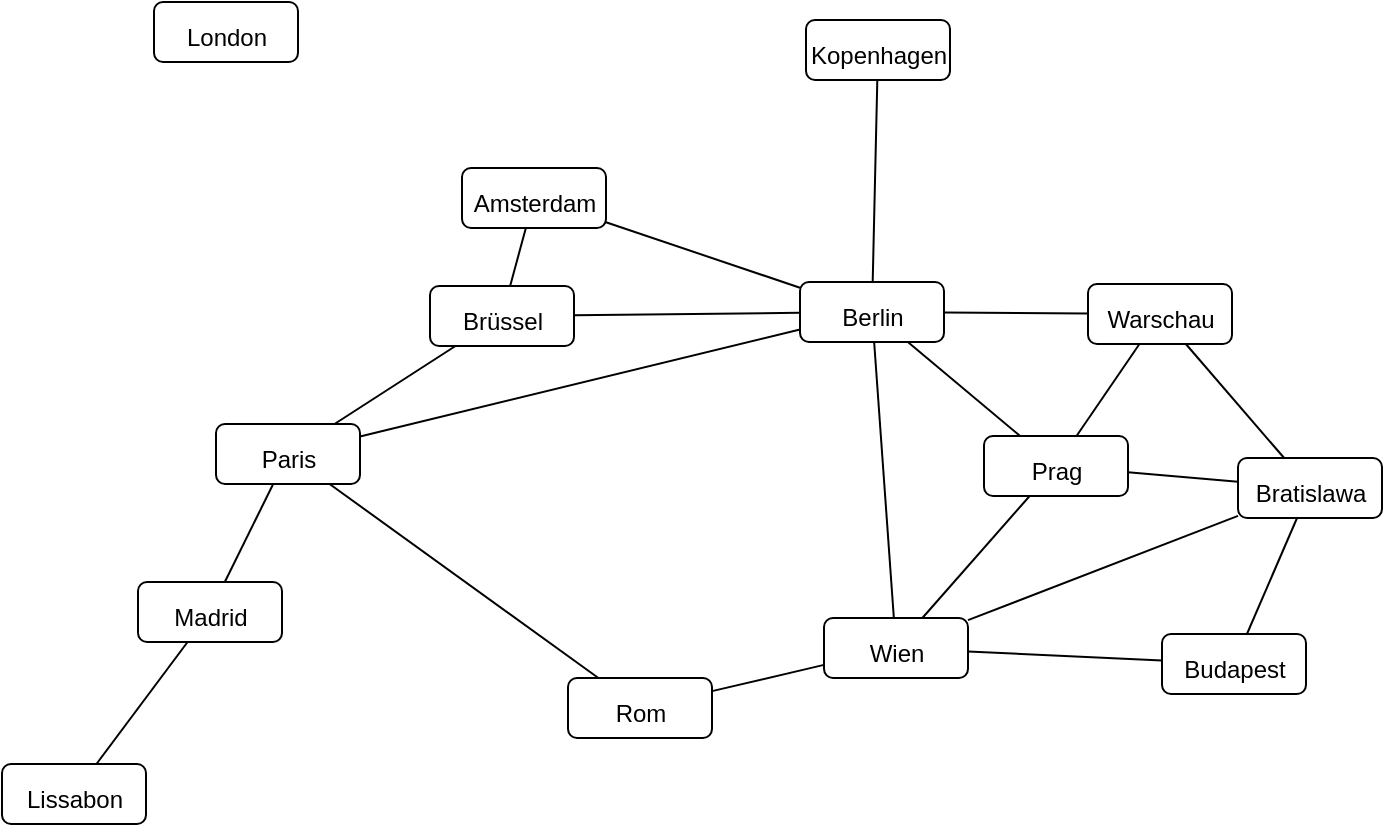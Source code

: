 <mxfile version="16.5.2" type="github" pages="5">
  <diagram id="b7l3399LrovQUoI8YyHk" name="Europa">
    <mxGraphModel dx="946" dy="620" grid="0" gridSize="10" guides="1" tooltips="1" connect="1" arrows="1" fold="1" page="1" pageScale="1" pageWidth="1169" pageHeight="827" math="0" shadow="0">
      <root>
        <mxCell id="0" />
        <mxCell id="1" parent="0" />
        <mxCell id="Z9ixUB7JmdVqJL2UCnjJ-1" style="graphMlID=n0;shape=rect;rounded=1;arcsize=30;strokeWidth=1.0;fontFamily=Helvetica;verticalAlign=top;spacing=0;" parent="1" vertex="1">
          <mxGeometry x="115" y="482" width="72" height="30" as="geometry" />
        </mxCell>
        <mxCell id="Z9ixUB7JmdVqJL2UCnjJ-2" value="Lissabon" style="text;html=1;spacing=0;align=center;fontFamily=Helvetica;fontSize=12;fontStyle=0;verticalAlign=top;" parent="Z9ixUB7JmdVqJL2UCnjJ-1" vertex="1">
          <mxGeometry x="9.982" y="5.649" width="52.035" height="18.701" as="geometry" />
        </mxCell>
        <mxCell id="Z9ixUB7JmdVqJL2UCnjJ-3" style="graphMlID=n1;shape=rect;rounded=1;arcsize=30;strokeWidth=1.0;fontFamily=Helvetica;verticalAlign=top;spacing=0;" parent="1" vertex="1">
          <mxGeometry x="183" y="391" width="72" height="30" as="geometry" />
        </mxCell>
        <mxCell id="Z9ixUB7JmdVqJL2UCnjJ-4" value="Madrid" style="text;html=1;spacing=0;align=center;fontFamily=Helvetica;fontSize=12;fontStyle=0;verticalAlign=top;" parent="Z9ixUB7JmdVqJL2UCnjJ-3" vertex="1">
          <mxGeometry x="15.66" y="5.649" width="40.68" height="18.701" as="geometry" />
        </mxCell>
        <mxCell id="Z9ixUB7JmdVqJL2UCnjJ-5" style="graphMlID=n2;shape=rect;rounded=1;arcsize=30;strokeWidth=1.0;fontFamily=Helvetica;verticalAlign=top;spacing=0;" parent="1" vertex="1">
          <mxGeometry x="222" y="312" width="72" height="30" as="geometry" />
        </mxCell>
        <mxCell id="Z9ixUB7JmdVqJL2UCnjJ-6" value="Paris" style="text;html=1;spacing=0;align=center;fontFamily=Helvetica;fontSize=12;fontStyle=0;verticalAlign=top;" parent="Z9ixUB7JmdVqJL2UCnjJ-5" vertex="1">
          <mxGeometry x="20.33" y="5.649" width="31.34" height="18.701" as="geometry" />
        </mxCell>
        <mxCell id="Z9ixUB7JmdVqJL2UCnjJ-7" style="graphMlID=n3;shape=rect;rounded=1;arcsize=30;strokeWidth=1.0;fontFamily=Helvetica;verticalAlign=top;spacing=0;" parent="1" vertex="1">
          <mxGeometry x="191" y="101" width="72" height="30" as="geometry" />
        </mxCell>
        <mxCell id="Z9ixUB7JmdVqJL2UCnjJ-8" value="London" style="text;html=1;spacing=0;align=center;fontFamily=Helvetica;fontSize=12;fontStyle=0;verticalAlign=top;" parent="Z9ixUB7JmdVqJL2UCnjJ-7" vertex="1">
          <mxGeometry x="13.979" y="5.649" width="44.043" height="18.701" as="geometry" />
        </mxCell>
        <mxCell id="Z9ixUB7JmdVqJL2UCnjJ-9" style="graphMlID=n4;shape=rect;rounded=1;arcsize=30;strokeWidth=1.0;fontFamily=Helvetica;verticalAlign=top;spacing=0;" parent="1" vertex="1">
          <mxGeometry x="329" y="243" width="72" height="30" as="geometry" />
        </mxCell>
        <mxCell id="Z9ixUB7JmdVqJL2UCnjJ-10" value="Brüssel" style="text;html=1;spacing=0;align=center;fontFamily=Helvetica;fontSize=12;fontStyle=0;verticalAlign=top;" parent="Z9ixUB7JmdVqJL2UCnjJ-9" vertex="1">
          <mxGeometry x="13.993" y="5.649" width="44.014" height="18.701" as="geometry" />
        </mxCell>
        <mxCell id="Z9ixUB7JmdVqJL2UCnjJ-11" style="graphMlID=n5;shape=rect;rounded=1;arcsize=30;strokeWidth=1.0;fontFamily=Helvetica;verticalAlign=top;spacing=0;" parent="1" vertex="1">
          <mxGeometry x="345" y="184" width="72" height="30" as="geometry" />
        </mxCell>
        <mxCell id="Z9ixUB7JmdVqJL2UCnjJ-12" value="Amsterdam" style="text;html=1;spacing=0;align=center;fontFamily=Helvetica;fontSize=12;fontStyle=0;verticalAlign=top;" parent="Z9ixUB7JmdVqJL2UCnjJ-11" vertex="1">
          <mxGeometry x="3.326" y="5.649" width="65.348" height="18.701" as="geometry" />
        </mxCell>
        <mxCell id="Z9ixUB7JmdVqJL2UCnjJ-13" style="graphMlID=n6;shape=rect;rounded=1;arcsize=30;strokeWidth=1.0;fontFamily=Helvetica;verticalAlign=top;spacing=0;" parent="1" vertex="1">
          <mxGeometry x="514" y="241" width="72" height="30" as="geometry" />
        </mxCell>
        <mxCell id="Z9ixUB7JmdVqJL2UCnjJ-14" value="Berlin" style="text;html=1;spacing=0;align=center;fontFamily=Helvetica;fontSize=12;fontStyle=0;verticalAlign=top;" parent="Z9ixUB7JmdVqJL2UCnjJ-13" vertex="1">
          <mxGeometry x="18.66" y="5.649" width="34.68" height="18.701" as="geometry" />
        </mxCell>
        <mxCell id="Z9ixUB7JmdVqJL2UCnjJ-15" style="graphMlID=n7;shape=rect;rounded=1;arcsize=30;strokeWidth=1.0;fontFamily=Helvetica;verticalAlign=top;spacing=0;" parent="1" vertex="1">
          <mxGeometry x="517" y="110" width="72" height="30" as="geometry" />
        </mxCell>
        <mxCell id="Z9ixUB7JmdVqJL2UCnjJ-16" value="Kopenhagen" style="text;html=1;spacing=0;align=center;fontFamily=Helvetica;fontSize=12;fontStyle=0;verticalAlign=top;" parent="Z9ixUB7JmdVqJL2UCnjJ-15" vertex="1">
          <mxGeometry x="-0.034" y="5.649" width="72.068" height="18.701" as="geometry" />
        </mxCell>
        <mxCell id="Z9ixUB7JmdVqJL2UCnjJ-17" style="graphMlID=n8;shape=rect;rounded=1;arcsize=30;strokeWidth=1.0;fontFamily=Helvetica;verticalAlign=top;spacing=0;" parent="1" vertex="1">
          <mxGeometry x="658" y="242" width="72" height="30" as="geometry" />
        </mxCell>
        <mxCell id="Z9ixUB7JmdVqJL2UCnjJ-18" value="Warschau" style="text;html=1;spacing=0;align=center;fontFamily=Helvetica;fontSize=12;fontStyle=0;verticalAlign=top;" parent="Z9ixUB7JmdVqJL2UCnjJ-17" vertex="1">
          <mxGeometry x="6.991" y="5.649" width="58.018" height="18.701" as="geometry" />
        </mxCell>
        <mxCell id="Z9ixUB7JmdVqJL2UCnjJ-19" style="graphMlID=n9;shape=rect;rounded=1;arcsize=30;strokeWidth=1.0;fontFamily=Helvetica;verticalAlign=top;spacing=0;" parent="1" vertex="1">
          <mxGeometry x="606" y="318" width="72" height="30" as="geometry" />
        </mxCell>
        <mxCell id="Z9ixUB7JmdVqJL2UCnjJ-20" value="Prag" style="text;html=1;spacing=0;align=center;fontFamily=Helvetica;fontSize=12;fontStyle=0;verticalAlign=top;" parent="Z9ixUB7JmdVqJL2UCnjJ-19" vertex="1">
          <mxGeometry x="21.326" y="5.649" width="29.348" height="18.701" as="geometry" />
        </mxCell>
        <mxCell id="Z9ixUB7JmdVqJL2UCnjJ-21" style="graphMlID=n10;shape=rect;rounded=1;arcsize=30;strokeWidth=1.0;fontFamily=Helvetica;verticalAlign=top;spacing=0;" parent="1" vertex="1">
          <mxGeometry x="733" y="329" width="72" height="30" as="geometry" />
        </mxCell>
        <mxCell id="Z9ixUB7JmdVqJL2UCnjJ-22" value="Bratislawa" style="text;html=1;spacing=0;align=center;fontFamily=Helvetica;fontSize=12;fontStyle=0;verticalAlign=top;" parent="Z9ixUB7JmdVqJL2UCnjJ-21" vertex="1">
          <mxGeometry x="6.323" y="5.649" width="59.354" height="18.701" as="geometry" />
        </mxCell>
        <mxCell id="Z9ixUB7JmdVqJL2UCnjJ-23" style="graphMlID=n11;shape=rect;rounded=1;arcsize=30;strokeWidth=1.0;fontFamily=Helvetica;verticalAlign=top;spacing=0;" parent="1" vertex="1">
          <mxGeometry x="526" y="409" width="72" height="30" as="geometry" />
        </mxCell>
        <mxCell id="Z9ixUB7JmdVqJL2UCnjJ-24" value="Wien" style="text;html=1;spacing=0;align=center;fontFamily=Helvetica;fontSize=12;fontStyle=0;verticalAlign=top;" parent="Z9ixUB7JmdVqJL2UCnjJ-23" vertex="1">
          <mxGeometry x="20.33" y="5.649" width="31.34" height="18.701" as="geometry" />
        </mxCell>
        <mxCell id="Z9ixUB7JmdVqJL2UCnjJ-25" style="graphMlID=n12;shape=rect;rounded=1;arcsize=30;strokeWidth=1.0;fontFamily=Helvetica;verticalAlign=top;spacing=0;" parent="1" vertex="1">
          <mxGeometry x="398" y="439" width="72" height="30" as="geometry" />
        </mxCell>
        <mxCell id="Z9ixUB7JmdVqJL2UCnjJ-26" value="Rom" style="text;html=1;spacing=0;align=center;fontFamily=Helvetica;fontSize=12;fontStyle=0;verticalAlign=top;" parent="Z9ixUB7JmdVqJL2UCnjJ-25" vertex="1">
          <mxGeometry x="21.332" y="5.649" width="29.336" height="18.701" as="geometry" />
        </mxCell>
        <mxCell id="Z9ixUB7JmdVqJL2UCnjJ-27" style="graphMlID=n13;shape=rect;rounded=1;arcsize=30;strokeWidth=1.0;fontFamily=Helvetica;verticalAlign=top;spacing=0;" parent="1" vertex="1">
          <mxGeometry x="695" y="417" width="72" height="30" as="geometry" />
        </mxCell>
        <mxCell id="Z9ixUB7JmdVqJL2UCnjJ-28" value="Budapest" style="text;html=1;spacing=0;align=center;fontFamily=Helvetica;fontSize=12;fontStyle=0;verticalAlign=top;" parent="Z9ixUB7JmdVqJL2UCnjJ-27" vertex="1">
          <mxGeometry x="8.646" y="5.649" width="54.707" height="18.701" as="geometry" />
        </mxCell>
        <mxCell id="Z9ixUB7JmdVqJL2UCnjJ-29" value="" style="graphMlID=e0;rounded=0;endArrow=none;strokeWidth=1.0;startArrow=none;startFill=1;endFill=1;fontFamily=Helvetica;verticalAlign=top;spacing=0;" parent="1" source="Z9ixUB7JmdVqJL2UCnjJ-1" target="Z9ixUB7JmdVqJL2UCnjJ-3" edge="1">
          <mxGeometry relative="1" as="geometry" />
        </mxCell>
        <mxCell id="Z9ixUB7JmdVqJL2UCnjJ-30" value="" style="graphMlID=e1;rounded=0;endArrow=none;strokeWidth=1.0;startArrow=none;startFill=1;endFill=1;fontFamily=Helvetica;verticalAlign=top;spacing=0;" parent="1" source="Z9ixUB7JmdVqJL2UCnjJ-3" target="Z9ixUB7JmdVqJL2UCnjJ-5" edge="1">
          <mxGeometry relative="1" as="geometry" />
        </mxCell>
        <mxCell id="Z9ixUB7JmdVqJL2UCnjJ-31" value="" style="graphMlID=e2;rounded=0;endArrow=none;strokeWidth=1.0;startArrow=none;startFill=1;endFill=1;fontFamily=Helvetica;verticalAlign=top;spacing=0;" parent="1" source="Z9ixUB7JmdVqJL2UCnjJ-5" target="Z9ixUB7JmdVqJL2UCnjJ-9" edge="1">
          <mxGeometry relative="1" as="geometry" />
        </mxCell>
        <mxCell id="Z9ixUB7JmdVqJL2UCnjJ-32" value="" style="graphMlID=e3;rounded=0;endArrow=none;strokeWidth=1.0;startArrow=none;startFill=1;endFill=1;fontFamily=Helvetica;verticalAlign=top;spacing=0;" parent="1" source="Z9ixUB7JmdVqJL2UCnjJ-9" target="Z9ixUB7JmdVqJL2UCnjJ-11" edge="1">
          <mxGeometry relative="1" as="geometry" />
        </mxCell>
        <mxCell id="Z9ixUB7JmdVqJL2UCnjJ-33" value="" style="graphMlID=e4;rounded=0;endArrow=none;strokeWidth=1.0;startArrow=none;startFill=1;endFill=1;fontFamily=Helvetica;verticalAlign=top;spacing=0;" parent="1" source="Z9ixUB7JmdVqJL2UCnjJ-11" target="Z9ixUB7JmdVqJL2UCnjJ-13" edge="1">
          <mxGeometry relative="1" as="geometry" />
        </mxCell>
        <mxCell id="Z9ixUB7JmdVqJL2UCnjJ-34" value="" style="graphMlID=e5;rounded=0;endArrow=none;strokeWidth=1.0;startArrow=none;startFill=1;endFill=1;fontFamily=Helvetica;verticalAlign=top;spacing=0;" parent="1" source="Z9ixUB7JmdVqJL2UCnjJ-5" target="Z9ixUB7JmdVqJL2UCnjJ-13" edge="1">
          <mxGeometry relative="1" as="geometry" />
        </mxCell>
        <mxCell id="Z9ixUB7JmdVqJL2UCnjJ-35" value="" style="graphMlID=e6;rounded=0;endArrow=none;strokeWidth=1.0;startArrow=none;startFill=1;endFill=1;fontFamily=Helvetica;verticalAlign=top;spacing=0;" parent="1" source="Z9ixUB7JmdVqJL2UCnjJ-9" target="Z9ixUB7JmdVqJL2UCnjJ-13" edge="1">
          <mxGeometry relative="1" as="geometry" />
        </mxCell>
        <mxCell id="Z9ixUB7JmdVqJL2UCnjJ-36" value="" style="graphMlID=e7;rounded=0;endArrow=none;strokeWidth=1.0;startArrow=none;startFill=1;endFill=1;fontFamily=Helvetica;verticalAlign=top;spacing=0;" parent="1" source="Z9ixUB7JmdVqJL2UCnjJ-13" target="Z9ixUB7JmdVqJL2UCnjJ-15" edge="1">
          <mxGeometry relative="1" as="geometry" />
        </mxCell>
        <mxCell id="Z9ixUB7JmdVqJL2UCnjJ-37" value="" style="graphMlID=e8;rounded=0;endArrow=none;strokeWidth=1.0;startArrow=none;startFill=1;endFill=1;fontFamily=Helvetica;verticalAlign=top;spacing=0;" parent="1" source="Z9ixUB7JmdVqJL2UCnjJ-13" target="Z9ixUB7JmdVqJL2UCnjJ-17" edge="1">
          <mxGeometry relative="1" as="geometry" />
        </mxCell>
        <mxCell id="Z9ixUB7JmdVqJL2UCnjJ-38" value="" style="graphMlID=e9;rounded=0;endArrow=none;strokeWidth=1.0;startArrow=none;startFill=1;endFill=1;fontFamily=Helvetica;verticalAlign=top;spacing=0;" parent="1" source="Z9ixUB7JmdVqJL2UCnjJ-19" target="Z9ixUB7JmdVqJL2UCnjJ-21" edge="1">
          <mxGeometry relative="1" as="geometry" />
        </mxCell>
        <mxCell id="Z9ixUB7JmdVqJL2UCnjJ-39" value="" style="graphMlID=e10;rounded=0;endArrow=none;strokeWidth=1.0;startArrow=none;startFill=1;endFill=1;fontFamily=Helvetica;verticalAlign=top;spacing=0;" parent="1" source="Z9ixUB7JmdVqJL2UCnjJ-17" target="Z9ixUB7JmdVqJL2UCnjJ-21" edge="1">
          <mxGeometry relative="1" as="geometry" />
        </mxCell>
        <mxCell id="Z9ixUB7JmdVqJL2UCnjJ-40" value="" style="graphMlID=e11;rounded=0;endArrow=none;strokeWidth=1.0;startArrow=none;startFill=1;endFill=1;fontFamily=Helvetica;verticalAlign=top;spacing=0;" parent="1" source="Z9ixUB7JmdVqJL2UCnjJ-19" target="Z9ixUB7JmdVqJL2UCnjJ-17" edge="1">
          <mxGeometry relative="1" as="geometry" />
        </mxCell>
        <mxCell id="Z9ixUB7JmdVqJL2UCnjJ-41" value="" style="graphMlID=e12;rounded=0;endArrow=none;strokeWidth=1.0;startArrow=none;startFill=1;endFill=1;fontFamily=Helvetica;verticalAlign=top;spacing=0;" parent="1" source="Z9ixUB7JmdVqJL2UCnjJ-19" target="Z9ixUB7JmdVqJL2UCnjJ-13" edge="1">
          <mxGeometry relative="1" as="geometry" />
        </mxCell>
        <mxCell id="Z9ixUB7JmdVqJL2UCnjJ-42" value="" style="graphMlID=e13;rounded=0;endArrow=none;strokeWidth=1.0;startArrow=none;startFill=1;endFill=1;fontFamily=Helvetica;verticalAlign=top;spacing=0;" parent="1" source="Z9ixUB7JmdVqJL2UCnjJ-23" target="Z9ixUB7JmdVqJL2UCnjJ-19" edge="1">
          <mxGeometry relative="1" as="geometry" />
        </mxCell>
        <mxCell id="Z9ixUB7JmdVqJL2UCnjJ-43" value="" style="graphMlID=e14;rounded=0;endArrow=none;strokeWidth=1.0;startArrow=none;startFill=1;endFill=1;fontFamily=Helvetica;verticalAlign=top;spacing=0;" parent="1" source="Z9ixUB7JmdVqJL2UCnjJ-23" target="Z9ixUB7JmdVqJL2UCnjJ-13" edge="1">
          <mxGeometry relative="1" as="geometry" />
        </mxCell>
        <mxCell id="Z9ixUB7JmdVqJL2UCnjJ-44" value="" style="graphMlID=e15;rounded=0;endArrow=none;strokeWidth=1.0;startArrow=none;startFill=1;endFill=1;fontFamily=Helvetica;verticalAlign=top;spacing=0;" parent="1" source="Z9ixUB7JmdVqJL2UCnjJ-23" target="Z9ixUB7JmdVqJL2UCnjJ-21" edge="1">
          <mxGeometry relative="1" as="geometry" />
        </mxCell>
        <mxCell id="Z9ixUB7JmdVqJL2UCnjJ-45" value="" style="graphMlID=e16;rounded=0;endArrow=none;strokeWidth=1.0;startArrow=none;startFill=1;endFill=1;fontFamily=Helvetica;verticalAlign=top;spacing=0;" parent="1" source="Z9ixUB7JmdVqJL2UCnjJ-25" target="Z9ixUB7JmdVqJL2UCnjJ-23" edge="1">
          <mxGeometry relative="1" as="geometry" />
        </mxCell>
        <mxCell id="Z9ixUB7JmdVqJL2UCnjJ-46" value="" style="graphMlID=e17;rounded=0;endArrow=none;strokeWidth=1.0;startArrow=none;startFill=1;endFill=1;fontFamily=Helvetica;verticalAlign=top;spacing=0;" parent="1" source="Z9ixUB7JmdVqJL2UCnjJ-25" target="Z9ixUB7JmdVqJL2UCnjJ-5" edge="1">
          <mxGeometry relative="1" as="geometry" />
        </mxCell>
        <mxCell id="Z9ixUB7JmdVqJL2UCnjJ-47" value="" style="graphMlID=e18;rounded=0;endArrow=none;strokeWidth=1.0;startArrow=none;startFill=1;endFill=1;fontFamily=Helvetica;verticalAlign=top;spacing=0;" parent="1" source="Z9ixUB7JmdVqJL2UCnjJ-27" target="Z9ixUB7JmdVqJL2UCnjJ-21" edge="1">
          <mxGeometry relative="1" as="geometry" />
        </mxCell>
        <mxCell id="Z9ixUB7JmdVqJL2UCnjJ-48" value="" style="graphMlID=e19;rounded=0;endArrow=none;strokeWidth=1.0;startArrow=none;startFill=1;endFill=1;fontFamily=Helvetica;verticalAlign=top;spacing=0;" parent="1" source="Z9ixUB7JmdVqJL2UCnjJ-27" target="Z9ixUB7JmdVqJL2UCnjJ-23" edge="1">
          <mxGeometry relative="1" as="geometry" />
        </mxCell>
      </root>
    </mxGraphModel>
  </diagram>
  <diagram id="PVu2-KX2UTwG_iWD2k1V" name="Graphentypen">
    <mxGraphModel dx="946" dy="620" grid="0" gridSize="10" guides="1" tooltips="1" connect="1" arrows="1" fold="1" page="1" pageScale="1" pageWidth="1169" pageHeight="827" math="0" shadow="0">
      <root>
        <mxCell id="pmR28CLBr2qjQM95Hy9x-0" />
        <mxCell id="pmR28CLBr2qjQM95Hy9x-1" parent="pmR28CLBr2qjQM95Hy9x-0" />
        <mxCell id="pmR28CLBr2qjQM95Hy9x-2" style="graphMlID=n0;shape=rect;rounded=1;arcsize=30;fillColor=#ffcc00;strokeColor=#000000;strokeWidth=1.0" parent="pmR28CLBr2qjQM95Hy9x-1" vertex="1">
          <mxGeometry x="481" y="407" width="30" height="30" as="geometry" />
        </mxCell>
        <mxCell id="pmR28CLBr2qjQM95Hy9x-3" value="A" style="text;html=1;spacing=0;align=center;fontFamily=dialog;fontSize=12;fontStyle=0;fontColor=#000000" parent="pmR28CLBr2qjQM95Hy9x-2" vertex="1">
          <mxGeometry x="8.998" y="5.649" width="12.004" height="18.701" as="geometry" />
        </mxCell>
        <mxCell id="pmR28CLBr2qjQM95Hy9x-4" style="graphMlID=n1;shape=rect;rounded=1;arcsize=30;fillColor=#ffcc00;strokeColor=#000000;strokeWidth=1.0" parent="pmR28CLBr2qjQM95Hy9x-1" vertex="1">
          <mxGeometry x="419" y="468" width="30" height="30" as="geometry" />
        </mxCell>
        <mxCell id="pmR28CLBr2qjQM95Hy9x-5" value="B" style="text;html=1;spacing=0;align=center;fontFamily=dialog;fontSize=12;fontStyle=0;fontColor=#000000" parent="pmR28CLBr2qjQM95Hy9x-4" vertex="1">
          <mxGeometry x="8.998" y="5.649" width="12.004" height="18.701" as="geometry" />
        </mxCell>
        <mxCell id="pmR28CLBr2qjQM95Hy9x-6" style="graphMlID=n2;shape=rect;rounded=1;arcsize=30;fillColor=#ffcc00;strokeColor=#000000;strokeWidth=1.0" parent="pmR28CLBr2qjQM95Hy9x-1" vertex="1">
          <mxGeometry x="481" y="536" width="30" height="30" as="geometry" />
        </mxCell>
        <mxCell id="pmR28CLBr2qjQM95Hy9x-7" value="C" style="text;html=1;spacing=0;align=center;fontFamily=dialog;fontSize=12;fontStyle=0;fontColor=#000000" parent="pmR28CLBr2qjQM95Hy9x-6" vertex="1">
          <mxGeometry x="8.667" y="5.649" width="12.666" height="18.701" as="geometry" />
        </mxCell>
        <mxCell id="pmR28CLBr2qjQM95Hy9x-8" style="graphMlID=n3;shape=rect;rounded=1;arcsize=30;fillColor=#ffcc00;strokeColor=#000000;strokeWidth=1.0" parent="pmR28CLBr2qjQM95Hy9x-1" vertex="1">
          <mxGeometry x="544" y="468" width="30" height="30" as="geometry" />
        </mxCell>
        <mxCell id="pmR28CLBr2qjQM95Hy9x-9" value="E" style="text;html=1;spacing=0;align=center;fontFamily=dialog;fontSize=12;fontStyle=0;fontColor=#000000" parent="pmR28CLBr2qjQM95Hy9x-8" vertex="1">
          <mxGeometry x="8.998" y="5.649" width="12.004" height="18.701" as="geometry" />
        </mxCell>
        <mxCell id="pmR28CLBr2qjQM95Hy9x-10" style="graphMlID=n4;shape=rect;rounded=1;arcsize=30;fillColor=#ffcc00;strokeColor=#000000;strokeWidth=1.0" parent="pmR28CLBr2qjQM95Hy9x-1" vertex="1">
          <mxGeometry x="612" y="420" width="30" height="30" as="geometry" />
        </mxCell>
        <mxCell id="pmR28CLBr2qjQM95Hy9x-11" value="F" style="text;html=1;spacing=0;align=center;fontFamily=dialog;fontSize=12;fontStyle=0;fontColor=#000000" parent="pmR28CLBr2qjQM95Hy9x-10" vertex="1">
          <mxGeometry x="9.335" y="5.649" width="11.33" height="18.701" as="geometry" />
        </mxCell>
        <mxCell id="pmR28CLBr2qjQM95Hy9x-12" style="graphMlID=n5;shape=rect;rounded=1;arcsize=30;fillColor=#ffcc00;strokeColor=#000000;strokeWidth=1.0" parent="pmR28CLBr2qjQM95Hy9x-1" vertex="1">
          <mxGeometry x="556" y="535" width="30" height="30" as="geometry" />
        </mxCell>
        <mxCell id="pmR28CLBr2qjQM95Hy9x-13" value="D" style="text;html=1;spacing=0;align=center;fontFamily=dialog;fontSize=12;fontStyle=0;fontColor=#000000" parent="pmR28CLBr2qjQM95Hy9x-12" vertex="1">
          <mxGeometry x="8.667" y="5.649" width="12.666" height="18.701" as="geometry" />
        </mxCell>
        <mxCell id="pmR28CLBr2qjQM95Hy9x-14" style="graphMlID=n6;shape=rect;rounded=1;arcsize=30;fillColor=#ffcc00;strokeColor=#000000;strokeWidth=1.0" parent="pmR28CLBr2qjQM95Hy9x-1" vertex="1">
          <mxGeometry x="855" y="415" width="30" height="30" as="geometry" />
        </mxCell>
        <mxCell id="pmR28CLBr2qjQM95Hy9x-15" value="k1" style="text;html=1;spacing=0;align=center;fontFamily=dialog;fontSize=12;fontStyle=0;fontColor=#000000" parent="pmR28CLBr2qjQM95Hy9x-14" vertex="1">
          <mxGeometry x="6.663" y="5.649" width="16.674" height="18.701" as="geometry" />
        </mxCell>
        <mxCell id="pmR28CLBr2qjQM95Hy9x-16" style="graphMlID=n7;shape=rect;rounded=1;arcsize=30;fillColor=#ffcc00;strokeColor=#000000;strokeWidth=1.0" parent="pmR28CLBr2qjQM95Hy9x-1" vertex="1">
          <mxGeometry x="984" y="415" width="30" height="30" as="geometry" />
        </mxCell>
        <mxCell id="pmR28CLBr2qjQM95Hy9x-17" value="k2" style="text;html=1;spacing=0;align=center;fontFamily=dialog;fontSize=12;fontStyle=0;fontColor=#000000" parent="pmR28CLBr2qjQM95Hy9x-16" vertex="1">
          <mxGeometry x="6.663" y="5.649" width="16.674" height="18.701" as="geometry" />
        </mxCell>
        <mxCell id="pmR28CLBr2qjQM95Hy9x-18" style="graphMlID=n8;shape=rect;rounded=1;arcsize=30;fillColor=#ffcc00;strokeColor=#000000;strokeWidth=1.0" parent="pmR28CLBr2qjQM95Hy9x-1" vertex="1">
          <mxGeometry x="913" y="508" width="30" height="30" as="geometry" />
        </mxCell>
        <mxCell id="pmR28CLBr2qjQM95Hy9x-19" value="k4" style="text;html=1;spacing=0;align=center;fontFamily=dialog;fontSize=12;fontStyle=0;fontColor=#000000" parent="pmR28CLBr2qjQM95Hy9x-18" vertex="1">
          <mxGeometry x="6.663" y="5.649" width="16.674" height="18.701" as="geometry" />
        </mxCell>
        <mxCell id="pmR28CLBr2qjQM95Hy9x-20" style="graphMlID=n9;shape=rect;rounded=1;arcsize=30;fillColor=#ffcc00;strokeColor=#000000;strokeWidth=1.0" parent="pmR28CLBr2qjQM95Hy9x-1" vertex="1">
          <mxGeometry x="817" y="504" width="30" height="30" as="geometry" />
        </mxCell>
        <mxCell id="pmR28CLBr2qjQM95Hy9x-21" value="k3" style="text;html=1;spacing=0;align=center;fontFamily=dialog;fontSize=12;fontStyle=0;fontColor=#000000" parent="pmR28CLBr2qjQM95Hy9x-20" vertex="1">
          <mxGeometry x="6.663" y="5.649" width="16.674" height="18.701" as="geometry" />
        </mxCell>
        <mxCell id="pmR28CLBr2qjQM95Hy9x-22" style="graphMlID=n10;shape=rect;rounded=1;arcsize=30;fillColor=#ffcc00;strokeColor=#000000;strokeWidth=1.0" parent="pmR28CLBr2qjQM95Hy9x-1" vertex="1">
          <mxGeometry x="1040" y="573" width="30" height="30" as="geometry" />
        </mxCell>
        <mxCell id="pmR28CLBr2qjQM95Hy9x-23" value="k5" style="text;html=1;spacing=0;align=center;fontFamily=dialog;fontSize=12;fontStyle=0;fontColor=#000000" parent="pmR28CLBr2qjQM95Hy9x-22" vertex="1">
          <mxGeometry x="6.663" y="5.649" width="16.674" height="18.701" as="geometry" />
        </mxCell>
        <mxCell id="pmR28CLBr2qjQM95Hy9x-24" style="graphMlID=n11;shape=rect;rounded=1;arcsize=30;fillColor=#ffcc00;strokeColor=#000000;strokeWidth=1.0" parent="pmR28CLBr2qjQM95Hy9x-1" vertex="1">
          <mxGeometry x="873" y="590" width="30" height="30" as="geometry" />
        </mxCell>
        <mxCell id="pmR28CLBr2qjQM95Hy9x-25" value="k6" style="text;html=1;spacing=0;align=center;fontFamily=dialog;fontSize=12;fontStyle=0;fontColor=#000000" parent="pmR28CLBr2qjQM95Hy9x-24" vertex="1">
          <mxGeometry x="6.663" y="5.649" width="16.674" height="18.701" as="geometry" />
        </mxCell>
        <mxCell id="pmR28CLBr2qjQM95Hy9x-26" style="graphMlID=n12;shape=rect;rounded=1;arcsize=30;fillColor=#ffcc00;strokeColor=#000000;strokeWidth=1.0" parent="pmR28CLBr2qjQM95Hy9x-1" vertex="1">
          <mxGeometry x="1214" y="286" width="30" height="30" as="geometry" />
        </mxCell>
        <mxCell id="pmR28CLBr2qjQM95Hy9x-27" value="A" style="text;html=1;spacing=0;align=center;fontFamily=dialog;fontSize=12;fontStyle=0;fontColor=#000000" parent="pmR28CLBr2qjQM95Hy9x-26" vertex="1">
          <mxGeometry x="8.998" y="5.649" width="12.004" height="18.701" as="geometry" />
        </mxCell>
        <mxCell id="pmR28CLBr2qjQM95Hy9x-28" style="graphMlID=n13;shape=rect;rounded=1;arcsize=30;fillColor=#ffcc00;strokeColor=#000000;strokeWidth=1.0" parent="pmR28CLBr2qjQM95Hy9x-1" vertex="1">
          <mxGeometry x="1152" y="347" width="30" height="30" as="geometry" />
        </mxCell>
        <mxCell id="pmR28CLBr2qjQM95Hy9x-29" value="B" style="text;html=1;spacing=0;align=center;fontFamily=dialog;fontSize=12;fontStyle=0;fontColor=#000000" parent="pmR28CLBr2qjQM95Hy9x-28" vertex="1">
          <mxGeometry x="8.998" y="5.649" width="12.004" height="18.701" as="geometry" />
        </mxCell>
        <mxCell id="pmR28CLBr2qjQM95Hy9x-30" style="graphMlID=n14;shape=rect;rounded=1;arcsize=30;fillColor=#ffcc00;strokeColor=#000000;strokeWidth=1.0" parent="pmR28CLBr2qjQM95Hy9x-1" vertex="1">
          <mxGeometry x="1214" y="415" width="30" height="30" as="geometry" />
        </mxCell>
        <mxCell id="pmR28CLBr2qjQM95Hy9x-31" value="C" style="text;html=1;spacing=0;align=center;fontFamily=dialog;fontSize=12;fontStyle=0;fontColor=#000000" parent="pmR28CLBr2qjQM95Hy9x-30" vertex="1">
          <mxGeometry x="8.667" y="5.649" width="12.666" height="18.701" as="geometry" />
        </mxCell>
        <mxCell id="pmR28CLBr2qjQM95Hy9x-32" style="graphMlID=n15;shape=rect;rounded=1;arcsize=30;fillColor=#ffcc00;strokeColor=#000000;strokeWidth=1.0" parent="pmR28CLBr2qjQM95Hy9x-1" vertex="1">
          <mxGeometry x="1277" y="347" width="30" height="30" as="geometry" />
        </mxCell>
        <mxCell id="pmR28CLBr2qjQM95Hy9x-33" value="E" style="text;html=1;spacing=0;align=center;fontFamily=dialog;fontSize=12;fontStyle=0;fontColor=#000000" parent="pmR28CLBr2qjQM95Hy9x-32" vertex="1">
          <mxGeometry x="8.998" y="5.649" width="12.004" height="18.701" as="geometry" />
        </mxCell>
        <mxCell id="pmR28CLBr2qjQM95Hy9x-34" style="graphMlID=n16;shape=rect;rounded=1;arcsize=30;fillColor=#ffcc00;strokeColor=#000000;strokeWidth=1.0" parent="pmR28CLBr2qjQM95Hy9x-1" vertex="1">
          <mxGeometry x="1345" y="299" width="30" height="30" as="geometry" />
        </mxCell>
        <mxCell id="pmR28CLBr2qjQM95Hy9x-35" value="F" style="text;html=1;spacing=0;align=center;fontFamily=dialog;fontSize=12;fontStyle=0;fontColor=#000000" parent="pmR28CLBr2qjQM95Hy9x-34" vertex="1">
          <mxGeometry x="9.335" y="5.649" width="11.33" height="18.701" as="geometry" />
        </mxCell>
        <mxCell id="pmR28CLBr2qjQM95Hy9x-36" style="graphMlID=n17;shape=rect;rounded=1;arcsize=30;fillColor=#ffcc00;strokeColor=#000000;strokeWidth=1.0" parent="pmR28CLBr2qjQM95Hy9x-1" vertex="1">
          <mxGeometry x="1289" y="414" width="30" height="30" as="geometry" />
        </mxCell>
        <mxCell id="pmR28CLBr2qjQM95Hy9x-37" value="D" style="text;html=1;spacing=0;align=center;fontFamily=dialog;fontSize=12;fontStyle=0;fontColor=#000000" parent="pmR28CLBr2qjQM95Hy9x-36" vertex="1">
          <mxGeometry x="8.667" y="5.649" width="12.666" height="18.701" as="geometry" />
        </mxCell>
        <mxCell id="pmR28CLBr2qjQM95Hy9x-38" style="graphMlID=n18;shape=rect;rounded=1;arcsize=30;fillColor=#ffcc00;strokeColor=#000000;strokeWidth=1.0" parent="pmR28CLBr2qjQM95Hy9x-1" vertex="1">
          <mxGeometry x="741" y="133" width="30" height="30" as="geometry" />
        </mxCell>
        <mxCell id="pmR28CLBr2qjQM95Hy9x-39" value="k1" style="text;html=1;spacing=0;align=center;fontFamily=dialog;fontSize=12;fontStyle=0;fontColor=#000000" parent="pmR28CLBr2qjQM95Hy9x-38" vertex="1">
          <mxGeometry x="6.663" y="5.649" width="16.674" height="18.701" as="geometry" />
        </mxCell>
        <mxCell id="pmR28CLBr2qjQM95Hy9x-40" style="graphMlID=n19;shape=rect;rounded=1;arcsize=30;fillColor=#ffcc00;strokeColor=#000000;strokeWidth=1.0" parent="pmR28CLBr2qjQM95Hy9x-1" vertex="1">
          <mxGeometry x="870" y="133" width="30" height="30" as="geometry" />
        </mxCell>
        <mxCell id="pmR28CLBr2qjQM95Hy9x-41" value="k2" style="text;html=1;spacing=0;align=center;fontFamily=dialog;fontSize=12;fontStyle=0;fontColor=#000000" parent="pmR28CLBr2qjQM95Hy9x-40" vertex="1">
          <mxGeometry x="6.663" y="5.649" width="16.674" height="18.701" as="geometry" />
        </mxCell>
        <mxCell id="pmR28CLBr2qjQM95Hy9x-42" style="graphMlID=n20;shape=rect;rounded=1;arcsize=30;fillColor=#ffcc00;strokeColor=#000000;strokeWidth=1.0" parent="pmR28CLBr2qjQM95Hy9x-1" vertex="1">
          <mxGeometry x="799" y="226" width="30" height="30" as="geometry" />
        </mxCell>
        <mxCell id="pmR28CLBr2qjQM95Hy9x-43" value="k4" style="text;html=1;spacing=0;align=center;fontFamily=dialog;fontSize=12;fontStyle=0;fontColor=#000000" parent="pmR28CLBr2qjQM95Hy9x-42" vertex="1">
          <mxGeometry x="6.663" y="5.649" width="16.674" height="18.701" as="geometry" />
        </mxCell>
        <mxCell id="pmR28CLBr2qjQM95Hy9x-44" style="graphMlID=n21;shape=rect;rounded=1;arcsize=30;fillColor=#ffcc00;strokeColor=#000000;strokeWidth=1.0" parent="pmR28CLBr2qjQM95Hy9x-1" vertex="1">
          <mxGeometry x="703" y="222" width="30" height="30" as="geometry" />
        </mxCell>
        <mxCell id="pmR28CLBr2qjQM95Hy9x-45" value="k3" style="text;html=1;spacing=0;align=center;fontFamily=dialog;fontSize=12;fontStyle=0;fontColor=#000000" parent="pmR28CLBr2qjQM95Hy9x-44" vertex="1">
          <mxGeometry x="6.663" y="5.649" width="16.674" height="18.701" as="geometry" />
        </mxCell>
        <mxCell id="pmR28CLBr2qjQM95Hy9x-46" style="graphMlID=n22;shape=rect;rounded=1;arcsize=30;fillColor=#ffcc00;strokeColor=#000000;strokeWidth=1.0" parent="pmR28CLBr2qjQM95Hy9x-1" vertex="1">
          <mxGeometry x="926" y="291" width="30" height="30" as="geometry" />
        </mxCell>
        <mxCell id="pmR28CLBr2qjQM95Hy9x-47" value="k5" style="text;html=1;spacing=0;align=center;fontFamily=dialog;fontSize=12;fontStyle=0;fontColor=#000000" parent="pmR28CLBr2qjQM95Hy9x-46" vertex="1">
          <mxGeometry x="6.663" y="5.649" width="16.674" height="18.701" as="geometry" />
        </mxCell>
        <mxCell id="pmR28CLBr2qjQM95Hy9x-48" style="graphMlID=n23;shape=rect;rounded=1;arcsize=30;fillColor=#ffcc00;strokeColor=#000000;strokeWidth=1.0" parent="pmR28CLBr2qjQM95Hy9x-1" vertex="1">
          <mxGeometry x="759" y="308" width="30" height="30" as="geometry" />
        </mxCell>
        <mxCell id="pmR28CLBr2qjQM95Hy9x-49" value="k6" style="text;html=1;spacing=0;align=center;fontFamily=dialog;fontSize=12;fontStyle=0;fontColor=#000000" parent="pmR28CLBr2qjQM95Hy9x-48" vertex="1">
          <mxGeometry x="6.663" y="5.649" width="16.674" height="18.701" as="geometry" />
        </mxCell>
        <mxCell id="pmR28CLBr2qjQM95Hy9x-50" style="graphMlID=n24;shape=rect;rounded=1;arcsize=30;fillColor=#ffcc00;strokeColor=#000000;strokeWidth=1.0" parent="pmR28CLBr2qjQM95Hy9x-1" vertex="1">
          <mxGeometry x="132.6" y="61.17" width="30" height="30" as="geometry" />
        </mxCell>
        <mxCell id="pmR28CLBr2qjQM95Hy9x-51" value="G" style="text;html=1;spacing=0;align=center;fontFamily=dialog;fontSize=12;fontStyle=0;fontColor=#000000" parent="pmR28CLBr2qjQM95Hy9x-50" vertex="1">
          <mxGeometry x="8.333" y="5.649" width="13.334" height="18.701" as="geometry" />
        </mxCell>
        <mxCell id="pmR28CLBr2qjQM95Hy9x-194" style="edgeStyle=orthogonalEdgeStyle;curved=1;orthogonalLoop=1;jettySize=auto;html=1;exitX=0.25;exitY=0;exitDx=0;exitDy=0;entryX=0.25;entryY=1;entryDx=0;entryDy=0;" parent="pmR28CLBr2qjQM95Hy9x-1" source="pmR28CLBr2qjQM95Hy9x-52" target="pmR28CLBr2qjQM95Hy9x-50" edge="1">
          <mxGeometry relative="1" as="geometry" />
        </mxCell>
        <mxCell id="pmR28CLBr2qjQM95Hy9x-52" style="graphMlID=n25;shape=rect;rounded=1;arcsize=30;fillColor=#ffcc00;strokeColor=#000000;strokeWidth=1.0" parent="pmR28CLBr2qjQM95Hy9x-1" vertex="1">
          <mxGeometry x="139.6" y="225.17" width="30" height="30" as="geometry" />
        </mxCell>
        <mxCell id="pmR28CLBr2qjQM95Hy9x-53" value="R" style="text;html=1;spacing=0;align=center;fontFamily=dialog;fontSize=12;fontStyle=0;fontColor=#000000" parent="pmR28CLBr2qjQM95Hy9x-52" vertex="1">
          <mxGeometry x="8.667" y="5.649" width="12.666" height="18.701" as="geometry" />
        </mxCell>
        <mxCell id="pmR28CLBr2qjQM95Hy9x-54" style="graphMlID=n26;shape=rect;rounded=1;arcsize=30;fillColor=#ffcc00;strokeColor=#000000;strokeWidth=1.0" parent="pmR28CLBr2qjQM95Hy9x-1" vertex="1">
          <mxGeometry x="242.6" y="67.17" width="30" height="30" as="geometry" />
        </mxCell>
        <mxCell id="pmR28CLBr2qjQM95Hy9x-55" value="M" style="text;html=1;spacing=0;align=center;fontFamily=dialog;fontSize=12;fontStyle=0;fontColor=#000000" parent="pmR28CLBr2qjQM95Hy9x-54" vertex="1">
          <mxGeometry x="8.002" y="5.649" width="13.996" height="18.701" as="geometry" />
        </mxCell>
        <mxCell id="pmR28CLBr2qjQM95Hy9x-56" style="graphMlID=n27;shape=rect;rounded=1;arcsize=30;fillColor=#ffcc00;strokeColor=#000000;strokeWidth=1.0" parent="pmR28CLBr2qjQM95Hy9x-1" vertex="1">
          <mxGeometry x="243.6" y="179.17" width="30" height="30" as="geometry" />
        </mxCell>
        <mxCell id="pmR28CLBr2qjQM95Hy9x-57" value="K" style="text;html=1;spacing=0;align=center;fontFamily=dialog;fontSize=12;fontStyle=0;fontColor=#000000" parent="pmR28CLBr2qjQM95Hy9x-56" vertex="1">
          <mxGeometry x="8.998" y="5.649" width="12.004" height="18.701" as="geometry" />
        </mxCell>
        <mxCell id="pmR28CLBr2qjQM95Hy9x-58" style="graphMlID=n28;shape=rect;rounded=1;arcsize=30;fillColor=#ffcc00;strokeColor=#000000;strokeWidth=1.0" parent="pmR28CLBr2qjQM95Hy9x-1" vertex="1">
          <mxGeometry x="353.6" y="234.17" width="30" height="30" as="geometry" />
        </mxCell>
        <mxCell id="pmR28CLBr2qjQM95Hy9x-59" value="S" style="text;html=1;spacing=0;align=center;fontFamily=dialog;fontSize=12;fontStyle=0;fontColor=#000000" parent="pmR28CLBr2qjQM95Hy9x-58" vertex="1">
          <mxGeometry x="8.998" y="5.649" width="12.004" height="18.701" as="geometry" />
        </mxCell>
        <mxCell id="pmR28CLBr2qjQM95Hy9x-60" style="graphMlID=n29;shape=rect;rounded=1;arcsize=30;fillColor=#ffcc00;strokeColor=#000000;strokeWidth=1.0" parent="pmR28CLBr2qjQM95Hy9x-1" vertex="1">
          <mxGeometry x="321.4" y="735.8" width="30" height="30" as="geometry" />
        </mxCell>
        <mxCell id="pmR28CLBr2qjQM95Hy9x-61" value="A" style="text;html=1;spacing=0;align=center;fontFamily=dialog;fontSize=12;fontStyle=0;fontColor=#000000" parent="pmR28CLBr2qjQM95Hy9x-60" vertex="1">
          <mxGeometry x="8.998" y="5.649" width="12.004" height="18.701" as="geometry" />
        </mxCell>
        <mxCell id="pmR28CLBr2qjQM95Hy9x-62" style="graphMlID=n30;shape=rect;rounded=1;arcsize=30;fillColor=#ffcc00;strokeColor=#000000;strokeWidth=1.0" parent="pmR28CLBr2qjQM95Hy9x-1" vertex="1">
          <mxGeometry x="257.8" y="785.6" width="30" height="30" as="geometry" />
        </mxCell>
        <mxCell id="pmR28CLBr2qjQM95Hy9x-63" value="B" style="text;html=1;spacing=0;align=center;fontFamily=dialog;fontSize=12;fontStyle=0;fontColor=#000000" parent="pmR28CLBr2qjQM95Hy9x-62" vertex="1">
          <mxGeometry x="8.998" y="5.649" width="12.004" height="18.701" as="geometry" />
        </mxCell>
        <mxCell id="pmR28CLBr2qjQM95Hy9x-64" style="graphMlID=n31;shape=rect;rounded=1;arcsize=30;fillColor=#ffcc00;strokeColor=#000000;strokeWidth=1.0" parent="pmR28CLBr2qjQM95Hy9x-1" vertex="1">
          <mxGeometry x="279.0" y="859.2" width="30" height="30" as="geometry" />
        </mxCell>
        <mxCell id="pmR28CLBr2qjQM95Hy9x-65" value="C" style="text;html=1;spacing=0;align=center;fontFamily=dialog;fontSize=12;fontStyle=0;fontColor=#000000" parent="pmR28CLBr2qjQM95Hy9x-64" vertex="1">
          <mxGeometry x="8.667" y="5.649" width="12.666" height="18.701" as="geometry" />
        </mxCell>
        <mxCell id="pmR28CLBr2qjQM95Hy9x-66" style="graphMlID=n32;shape=rect;rounded=1;arcsize=30;fillColor=#ffcc00;strokeColor=#000000;strokeWidth=1.0" parent="pmR28CLBr2qjQM95Hy9x-1" vertex="1">
          <mxGeometry x="383.6" y="788.0" width="30" height="30" as="geometry" />
        </mxCell>
        <mxCell id="pmR28CLBr2qjQM95Hy9x-67" value="E" style="text;html=1;spacing=0;align=center;fontFamily=dialog;fontSize=12;fontStyle=0;fontColor=#000000" parent="pmR28CLBr2qjQM95Hy9x-66" vertex="1">
          <mxGeometry x="8.998" y="5.649" width="12.004" height="18.701" as="geometry" />
        </mxCell>
        <mxCell id="pmR28CLBr2qjQM95Hy9x-68" style="graphMlID=n33;shape=rect;rounded=1;arcsize=30;fillColor=#ffcc00;strokeColor=#000000;strokeWidth=1.0" parent="pmR28CLBr2qjQM95Hy9x-1" vertex="1">
          <mxGeometry x="356.4" y="859.8" width="30" height="30" as="geometry" />
        </mxCell>
        <mxCell id="pmR28CLBr2qjQM95Hy9x-69" value="D" style="text;html=1;spacing=0;align=center;fontFamily=dialog;fontSize=12;fontStyle=0;fontColor=#000000" parent="pmR28CLBr2qjQM95Hy9x-68" vertex="1">
          <mxGeometry x="8.667" y="5.649" width="12.666" height="18.701" as="geometry" />
        </mxCell>
        <mxCell id="pmR28CLBr2qjQM95Hy9x-70" style="graphMlID=n34;shape=rect;rounded=1;arcsize=30;fillColor=#ffcc00;strokeColor=#000000;strokeWidth=1.0" parent="pmR28CLBr2qjQM95Hy9x-1" vertex="1">
          <mxGeometry x="565.7" y="741.8" width="30" height="30" as="geometry" />
        </mxCell>
        <mxCell id="pmR28CLBr2qjQM95Hy9x-71" value="A" style="text;html=1;spacing=0;align=center;fontFamily=dialog;fontSize=12;fontStyle=0;fontColor=#000000" parent="pmR28CLBr2qjQM95Hy9x-70" vertex="1">
          <mxGeometry x="8.998" y="5.649" width="12.004" height="18.701" as="geometry" />
        </mxCell>
        <mxCell id="pmR28CLBr2qjQM95Hy9x-72" style="graphMlID=n35;shape=rect;rounded=1;arcsize=30;fillColor=#ffcc00;strokeColor=#000000;strokeWidth=1.0" parent="pmR28CLBr2qjQM95Hy9x-1" vertex="1">
          <mxGeometry x="515.6" y="791.4" width="30" height="30" as="geometry" />
        </mxCell>
        <mxCell id="pmR28CLBr2qjQM95Hy9x-73" value="B" style="text;html=1;spacing=0;align=center;fontFamily=dialog;fontSize=12;fontStyle=0;fontColor=#000000" parent="pmR28CLBr2qjQM95Hy9x-72" vertex="1">
          <mxGeometry x="8.998" y="5.649" width="12.004" height="18.701" as="geometry" />
        </mxCell>
        <mxCell id="pmR28CLBr2qjQM95Hy9x-74" style="graphMlID=n36;shape=rect;rounded=1;arcsize=30;fillColor=#ffcc00;strokeColor=#000000;strokeWidth=1.0" parent="pmR28CLBr2qjQM95Hy9x-1" vertex="1">
          <mxGeometry x="515.6" y="865.8" width="30" height="30" as="geometry" />
        </mxCell>
        <mxCell id="pmR28CLBr2qjQM95Hy9x-75" value="C" style="text;html=1;spacing=0;align=center;fontFamily=dialog;fontSize=12;fontStyle=0;fontColor=#000000" parent="pmR28CLBr2qjQM95Hy9x-74" vertex="1">
          <mxGeometry x="8.667" y="5.649" width="12.666" height="18.701" as="geometry" />
        </mxCell>
        <mxCell id="pmR28CLBr2qjQM95Hy9x-76" style="graphMlID=n37;shape=rect;rounded=1;arcsize=30;fillColor=#ffcc00;strokeColor=#000000;strokeWidth=1.0" parent="pmR28CLBr2qjQM95Hy9x-1" vertex="1">
          <mxGeometry x="615.8" y="791.4" width="30" height="30" as="geometry" />
        </mxCell>
        <mxCell id="pmR28CLBr2qjQM95Hy9x-77" value="E" style="text;html=1;spacing=0;align=center;fontFamily=dialog;fontSize=12;fontStyle=0;fontColor=#000000" parent="pmR28CLBr2qjQM95Hy9x-76" vertex="1">
          <mxGeometry x="8.998" y="5.649" width="12.004" height="18.701" as="geometry" />
        </mxCell>
        <mxCell id="pmR28CLBr2qjQM95Hy9x-78" style="graphMlID=n38;shape=rect;rounded=1;arcsize=30;fillColor=#ffcc00;strokeColor=#000000;strokeWidth=1.0" parent="pmR28CLBr2qjQM95Hy9x-1" vertex="1">
          <mxGeometry x="615.8" y="865.8" width="30" height="30" as="geometry" />
        </mxCell>
        <mxCell id="pmR28CLBr2qjQM95Hy9x-79" value="D" style="text;html=1;spacing=0;align=center;fontFamily=dialog;fontSize=12;fontStyle=0;fontColor=#000000" parent="pmR28CLBr2qjQM95Hy9x-78" vertex="1">
          <mxGeometry x="8.667" y="5.649" width="12.666" height="18.701" as="geometry" />
        </mxCell>
        <mxCell id="pmR28CLBr2qjQM95Hy9x-80" style="graphMlID=n39;shape=rect;rounded=1;arcsize=30;fillColor=#ffcc00;strokeColor=#000000;strokeWidth=1.0" parent="pmR28CLBr2qjQM95Hy9x-1" vertex="1">
          <mxGeometry x="723.6" y="754.8" width="30" height="30" as="geometry" />
        </mxCell>
        <mxCell id="pmR28CLBr2qjQM95Hy9x-81" value="A" style="text;html=1;spacing=0;align=center;fontFamily=dialog;fontSize=12;fontStyle=0;fontColor=#000000" parent="pmR28CLBr2qjQM95Hy9x-80" vertex="1">
          <mxGeometry x="8.998" y="5.649" width="12.004" height="18.701" as="geometry" />
        </mxCell>
        <mxCell id="pmR28CLBr2qjQM95Hy9x-82" style="graphMlID=n40;shape=rect;rounded=1;arcsize=30;fillColor=#ffcc00;strokeColor=#000000;strokeWidth=1.0" parent="pmR28CLBr2qjQM95Hy9x-1" vertex="1">
          <mxGeometry x="773.7" y="807" width="30" height="30" as="geometry" />
        </mxCell>
        <mxCell id="pmR28CLBr2qjQM95Hy9x-83" value="B" style="text;html=1;spacing=0;align=center;fontFamily=dialog;fontSize=12;fontStyle=0;fontColor=#000000" parent="pmR28CLBr2qjQM95Hy9x-82" vertex="1">
          <mxGeometry x="8.998" y="5.649" width="12.004" height="18.701" as="geometry" />
        </mxCell>
        <mxCell id="pmR28CLBr2qjQM95Hy9x-84" style="graphMlID=n41;shape=rect;rounded=1;arcsize=30;fillColor=#ffcc00;strokeColor=#000000;strokeWidth=1.0" parent="pmR28CLBr2qjQM95Hy9x-1" vertex="1">
          <mxGeometry x="723.6" y="859.2" width="30" height="30" as="geometry" />
        </mxCell>
        <mxCell id="pmR28CLBr2qjQM95Hy9x-85" value="C" style="text;html=1;spacing=0;align=center;fontFamily=dialog;fontSize=12;fontStyle=0;fontColor=#000000" parent="pmR28CLBr2qjQM95Hy9x-84" vertex="1">
          <mxGeometry x="8.667" y="5.649" width="12.666" height="18.701" as="geometry" />
        </mxCell>
        <mxCell id="pmR28CLBr2qjQM95Hy9x-86" style="graphMlID=n42;shape=rect;rounded=1;arcsize=30;fillColor=#ffcc00;strokeColor=#000000;strokeWidth=1.0" parent="pmR28CLBr2qjQM95Hy9x-1" vertex="1">
          <mxGeometry x="823.8" y="754.8" width="30" height="30" as="geometry" />
        </mxCell>
        <mxCell id="pmR28CLBr2qjQM95Hy9x-87" value="E" style="text;html=1;spacing=0;align=center;fontFamily=dialog;fontSize=12;fontStyle=0;fontColor=#000000" parent="pmR28CLBr2qjQM95Hy9x-86" vertex="1">
          <mxGeometry x="8.998" y="5.649" width="12.004" height="18.701" as="geometry" />
        </mxCell>
        <mxCell id="pmR28CLBr2qjQM95Hy9x-88" style="graphMlID=n43;shape=rect;rounded=1;arcsize=30;fillColor=#ffcc00;strokeColor=#000000;strokeWidth=1.0" parent="pmR28CLBr2qjQM95Hy9x-1" vertex="1">
          <mxGeometry x="823.8" y="859.2" width="30" height="30" as="geometry" />
        </mxCell>
        <mxCell id="pmR28CLBr2qjQM95Hy9x-89" value="D" style="text;html=1;spacing=0;align=center;fontFamily=dialog;fontSize=12;fontStyle=0;fontColor=#000000" parent="pmR28CLBr2qjQM95Hy9x-88" vertex="1">
          <mxGeometry x="8.667" y="5.649" width="12.666" height="18.701" as="geometry" />
        </mxCell>
        <mxCell id="pmR28CLBr2qjQM95Hy9x-90" value="" style="graphMlID=e0;rounded=0;endArrow=classic;strokeColor=#000000;strokeWidth=1.0;startArrow=none;startFill=1;endFill=1" parent="pmR28CLBr2qjQM95Hy9x-1" source="pmR28CLBr2qjQM95Hy9x-2" target="pmR28CLBr2qjQM95Hy9x-2" edge="1">
          <mxGeometry relative="1" as="geometry">
            <Array as="points">
              <mxPoint x="496" y="382" />
            </Array>
          </mxGeometry>
        </mxCell>
        <mxCell id="pmR28CLBr2qjQM95Hy9x-91" value="" style="graphMlID=e1;rounded=0;endArrow=classic;strokeColor=#000000;strokeWidth=1.0;startArrow=none;startFill=1;endFill=1" parent="pmR28CLBr2qjQM95Hy9x-1" source="pmR28CLBr2qjQM95Hy9x-2" target="pmR28CLBr2qjQM95Hy9x-4" edge="1">
          <mxGeometry relative="1" as="geometry">
            <Array as="points">
              <mxPoint x="474" y="451" />
            </Array>
          </mxGeometry>
        </mxCell>
        <mxCell id="pmR28CLBr2qjQM95Hy9x-92" value="" style="graphMlID=e2;rounded=0;endArrow=classic;strokeColor=#000000;strokeWidth=1.0;startArrow=none;startFill=1;endFill=1" parent="pmR28CLBr2qjQM95Hy9x-1" source="pmR28CLBr2qjQM95Hy9x-4" target="pmR28CLBr2qjQM95Hy9x-2" edge="1">
          <mxGeometry relative="1" as="geometry">
            <Array as="points">
              <mxPoint x="461" y="446" />
            </Array>
          </mxGeometry>
        </mxCell>
        <mxCell id="pmR28CLBr2qjQM95Hy9x-93" value="" style="graphMlID=e3;rounded=0;endArrow=classic;strokeColor=#000000;strokeWidth=1.0;startArrow=none;startFill=1;endFill=1" parent="pmR28CLBr2qjQM95Hy9x-1" source="pmR28CLBr2qjQM95Hy9x-2" target="pmR28CLBr2qjQM95Hy9x-6" edge="1">
          <mxGeometry relative="1" as="geometry" />
        </mxCell>
        <mxCell id="pmR28CLBr2qjQM95Hy9x-94" value="" style="graphMlID=e4;rounded=0;endArrow=classic;strokeColor=#000000;strokeWidth=1.0;startArrow=none;startFill=1;endFill=1" parent="pmR28CLBr2qjQM95Hy9x-1" source="pmR28CLBr2qjQM95Hy9x-4" target="pmR28CLBr2qjQM95Hy9x-6" edge="1">
          <mxGeometry relative="1" as="geometry" />
        </mxCell>
        <mxCell id="pmR28CLBr2qjQM95Hy9x-95" value="" style="graphMlID=e5;rounded=0;endArrow=classic;strokeColor=#000000;strokeWidth=1.0;startArrow=none;startFill=1;endFill=1" parent="pmR28CLBr2qjQM95Hy9x-1" source="pmR28CLBr2qjQM95Hy9x-2" target="pmR28CLBr2qjQM95Hy9x-8" edge="1">
          <mxGeometry relative="1" as="geometry" />
        </mxCell>
        <mxCell id="pmR28CLBr2qjQM95Hy9x-96" value="" style="graphMlID=e6;rounded=0;endArrow=classic;strokeColor=#000000;strokeWidth=1.0;startArrow=none;startFill=1;endFill=1" parent="pmR28CLBr2qjQM95Hy9x-1" source="pmR28CLBr2qjQM95Hy9x-8" target="pmR28CLBr2qjQM95Hy9x-6" edge="1">
          <mxGeometry relative="1" as="geometry" />
        </mxCell>
        <mxCell id="pmR28CLBr2qjQM95Hy9x-97" value="" style="graphMlID=e7;rounded=0;endArrow=classic;strokeColor=#000000;strokeWidth=1.0;startArrow=none;startFill=1;endFill=1" parent="pmR28CLBr2qjQM95Hy9x-1" source="pmR28CLBr2qjQM95Hy9x-10" target="pmR28CLBr2qjQM95Hy9x-8" edge="1">
          <mxGeometry relative="1" as="geometry" />
        </mxCell>
        <mxCell id="pmR28CLBr2qjQM95Hy9x-98" value="" style="graphMlID=e8;rounded=0;endArrow=classic;strokeColor=#000000;strokeWidth=1.0;startArrow=none;startFill=1;endFill=1" parent="pmR28CLBr2qjQM95Hy9x-1" source="pmR28CLBr2qjQM95Hy9x-6" target="pmR28CLBr2qjQM95Hy9x-12" edge="1">
          <mxGeometry relative="1" as="geometry" />
        </mxCell>
        <mxCell id="pmR28CLBr2qjQM95Hy9x-99" value="" style="graphMlID=e9;rounded=0;endArrow=none;strokeColor=#000000;strokeWidth=1.0;startArrow=none;startFill=1;endFill=1" parent="pmR28CLBr2qjQM95Hy9x-1" source="pmR28CLBr2qjQM95Hy9x-14" target="pmR28CLBr2qjQM95Hy9x-16" edge="1">
          <mxGeometry relative="1" as="geometry" />
        </mxCell>
        <mxCell id="pmR28CLBr2qjQM95Hy9x-100" value="9" style="text;html=1;spacing=0;align=center;fontFamily=dialog;fontSize=12;fontStyle=0;fontColor=#000000" parent="pmR28CLBr2qjQM95Hy9x-99" vertex="1">
          <mxGeometry width="10.674" height="18.701" relative="1" as="geometry">
            <mxPoint x="-9.186" y="-18.351" as="offset" />
          </mxGeometry>
        </mxCell>
        <mxCell id="pmR28CLBr2qjQM95Hy9x-101" value="" style="graphMlID=e10;rounded=0;endArrow=none;strokeColor=#000000;strokeWidth=1.0;startArrow=none;startFill=1;endFill=1" parent="pmR28CLBr2qjQM95Hy9x-1" source="pmR28CLBr2qjQM95Hy9x-16" target="pmR28CLBr2qjQM95Hy9x-22" edge="1">
          <mxGeometry relative="1" as="geometry" />
        </mxCell>
        <mxCell id="pmR28CLBr2qjQM95Hy9x-102" value="6" style="text;html=1;spacing=0;align=center;fontFamily=dialog;fontSize=12;fontStyle=0;fontColor=#000000" parent="pmR28CLBr2qjQM95Hy9x-101" vertex="1">
          <mxGeometry width="10.674" height="18.701" relative="1" as="geometry">
            <mxPoint x="7.019" y="41.644" as="offset" />
          </mxGeometry>
        </mxCell>
        <mxCell id="pmR28CLBr2qjQM95Hy9x-103" value="" style="graphMlID=e11;rounded=0;endArrow=none;strokeColor=#000000;strokeWidth=1.0;startArrow=none;startFill=1;endFill=1" parent="pmR28CLBr2qjQM95Hy9x-1" source="pmR28CLBr2qjQM95Hy9x-16" target="pmR28CLBr2qjQM95Hy9x-18" edge="1">
          <mxGeometry relative="1" as="geometry" />
        </mxCell>
        <mxCell id="pmR28CLBr2qjQM95Hy9x-104" value="4" style="text;html=1;spacing=0;align=center;fontFamily=dialog;fontSize=12;fontStyle=0;fontColor=#000000" parent="pmR28CLBr2qjQM95Hy9x-103" vertex="1">
          <mxGeometry width="10.674" height="18.701" relative="1" as="geometry">
            <mxPoint x="-11.088" y="19.687" as="offset" />
          </mxGeometry>
        </mxCell>
        <mxCell id="pmR28CLBr2qjQM95Hy9x-105" value="" style="graphMlID=e12;rounded=0;endArrow=none;strokeColor=#000000;strokeWidth=1.0;startArrow=none;startFill=1;endFill=1" parent="pmR28CLBr2qjQM95Hy9x-1" source="pmR28CLBr2qjQM95Hy9x-14" target="pmR28CLBr2qjQM95Hy9x-18" edge="1">
          <mxGeometry relative="1" as="geometry" />
        </mxCell>
        <mxCell id="pmR28CLBr2qjQM95Hy9x-106" value="7" style="text;html=1;spacing=0;align=center;fontFamily=dialog;fontSize=12;fontStyle=0;fontColor=#000000" parent="pmR28CLBr2qjQM95Hy9x-105" vertex="1">
          <mxGeometry width="10.674" height="18.701" relative="1" as="geometry">
            <mxPoint x="3.977" y="18.641" as="offset" />
          </mxGeometry>
        </mxCell>
        <mxCell id="pmR28CLBr2qjQM95Hy9x-107" value="" style="graphMlID=e13;rounded=0;endArrow=none;strokeColor=#000000;strokeWidth=1.0;startArrow=none;startFill=1;endFill=1" parent="pmR28CLBr2qjQM95Hy9x-1" source="pmR28CLBr2qjQM95Hy9x-14" target="pmR28CLBr2qjQM95Hy9x-20" edge="1">
          <mxGeometry relative="1" as="geometry" />
        </mxCell>
        <mxCell id="pmR28CLBr2qjQM95Hy9x-108" value="3" style="text;html=1;spacing=0;align=center;fontFamily=dialog;fontSize=12;fontStyle=0;fontColor=#000000" parent="pmR28CLBr2qjQM95Hy9x-107" vertex="1">
          <mxGeometry width="10.674" height="18.701" relative="1" as="geometry">
            <mxPoint x="-18.609" y="17.657" as="offset" />
          </mxGeometry>
        </mxCell>
        <mxCell id="pmR28CLBr2qjQM95Hy9x-109" value="" style="graphMlID=e14;rounded=0;endArrow=none;strokeColor=#000000;strokeWidth=1.0;startArrow=none;startFill=1;endFill=1" parent="pmR28CLBr2qjQM95Hy9x-1" source="pmR28CLBr2qjQM95Hy9x-20" target="pmR28CLBr2qjQM95Hy9x-24" edge="1">
          <mxGeometry relative="1" as="geometry" />
        </mxCell>
        <mxCell id="pmR28CLBr2qjQM95Hy9x-110" value="5" style="text;html=1;spacing=0;align=center;fontFamily=dialog;fontSize=12;fontStyle=0;fontColor=#000000" parent="pmR28CLBr2qjQM95Hy9x-109" vertex="1">
          <mxGeometry width="10.674" height="18.701" relative="1" as="geometry">
            <mxPoint x="-19.438" y="15.637" as="offset" />
          </mxGeometry>
        </mxCell>
        <mxCell id="pmR28CLBr2qjQM95Hy9x-111" value="" style="graphMlID=e15;rounded=0;endArrow=none;strokeColor=#000000;strokeWidth=1.0;startArrow=none;startFill=1;endFill=1" parent="pmR28CLBr2qjQM95Hy9x-1" source="pmR28CLBr2qjQM95Hy9x-18" target="pmR28CLBr2qjQM95Hy9x-24" edge="1">
          <mxGeometry relative="1" as="geometry" />
        </mxCell>
        <mxCell id="pmR28CLBr2qjQM95Hy9x-112" value="4" style="text;html=1;spacing=0;align=center;fontFamily=dialog;fontSize=12;fontStyle=0;fontColor=#000000" parent="pmR28CLBr2qjQM95Hy9x-111" vertex="1">
          <mxGeometry width="10.674" height="18.701" relative="1" as="geometry">
            <mxPoint x="-16.687" y="10.635" as="offset" />
          </mxGeometry>
        </mxCell>
        <mxCell id="pmR28CLBr2qjQM95Hy9x-113" value="" style="graphMlID=e16;rounded=0;endArrow=none;strokeColor=#000000;strokeWidth=1.0;startArrow=none;startFill=1;endFill=1" parent="pmR28CLBr2qjQM95Hy9x-1" source="pmR28CLBr2qjQM95Hy9x-24" target="pmR28CLBr2qjQM95Hy9x-22" edge="1">
          <mxGeometry relative="1" as="geometry" />
        </mxCell>
        <mxCell id="pmR28CLBr2qjQM95Hy9x-114" value="6" style="text;html=1;spacing=0;align=center;fontFamily=dialog;fontSize=12;fontStyle=0;fontColor=#000000" parent="pmR28CLBr2qjQM95Hy9x-113" vertex="1">
          <mxGeometry width="10.674" height="18.701" relative="1" as="geometry">
            <mxPoint x="-3.126" y="-8.827" as="offset" />
          </mxGeometry>
        </mxCell>
        <mxCell id="pmR28CLBr2qjQM95Hy9x-115" value="" style="graphMlID=e17;rounded=0;endArrow=none;strokeColor=#000000;strokeWidth=1.0;startArrow=none;startFill=1;endFill=1" parent="pmR28CLBr2qjQM95Hy9x-1" source="pmR28CLBr2qjQM95Hy9x-28" target="pmR28CLBr2qjQM95Hy9x-26" edge="1">
          <mxGeometry relative="1" as="geometry" />
        </mxCell>
        <mxCell id="pmR28CLBr2qjQM95Hy9x-116" value="" style="graphMlID=e18;rounded=0;endArrow=none;strokeColor=#000000;strokeWidth=1.0;startArrow=none;startFill=1;endFill=1" parent="pmR28CLBr2qjQM95Hy9x-1" source="pmR28CLBr2qjQM95Hy9x-26" target="pmR28CLBr2qjQM95Hy9x-30" edge="1">
          <mxGeometry relative="1" as="geometry" />
        </mxCell>
        <mxCell id="pmR28CLBr2qjQM95Hy9x-117" value="" style="graphMlID=e19;rounded=0;endArrow=none;strokeColor=#000000;strokeWidth=1.0;startArrow=none;startFill=1;endFill=1" parent="pmR28CLBr2qjQM95Hy9x-1" source="pmR28CLBr2qjQM95Hy9x-28" target="pmR28CLBr2qjQM95Hy9x-30" edge="1">
          <mxGeometry relative="1" as="geometry" />
        </mxCell>
        <mxCell id="pmR28CLBr2qjQM95Hy9x-118" value="" style="graphMlID=e20;rounded=0;endArrow=none;strokeColor=#000000;strokeWidth=1.0;startArrow=none;startFill=1;endFill=1" parent="pmR28CLBr2qjQM95Hy9x-1" source="pmR28CLBr2qjQM95Hy9x-32" target="pmR28CLBr2qjQM95Hy9x-30" edge="1">
          <mxGeometry relative="1" as="geometry" />
        </mxCell>
        <mxCell id="pmR28CLBr2qjQM95Hy9x-119" value="" style="graphMlID=e21;rounded=0;endArrow=none;strokeColor=#000000;strokeWidth=1.0;startArrow=none;startFill=1;endFill=1" parent="pmR28CLBr2qjQM95Hy9x-1" source="pmR28CLBr2qjQM95Hy9x-26" target="pmR28CLBr2qjQM95Hy9x-32" edge="1">
          <mxGeometry relative="1" as="geometry" />
        </mxCell>
        <mxCell id="pmR28CLBr2qjQM95Hy9x-120" value="" style="graphMlID=e22;rounded=0;endArrow=none;strokeColor=#000000;strokeWidth=1.0;startArrow=none;startFill=1;endFill=1" parent="pmR28CLBr2qjQM95Hy9x-1" source="pmR28CLBr2qjQM95Hy9x-34" target="pmR28CLBr2qjQM95Hy9x-32" edge="1">
          <mxGeometry relative="1" as="geometry" />
        </mxCell>
        <mxCell id="pmR28CLBr2qjQM95Hy9x-121" value="" style="graphMlID=e23;rounded=0;endArrow=none;strokeColor=#000000;strokeWidth=1.0;startArrow=none;startFill=1;endFill=1" parent="pmR28CLBr2qjQM95Hy9x-1" source="pmR28CLBr2qjQM95Hy9x-30" target="pmR28CLBr2qjQM95Hy9x-36" edge="1">
          <mxGeometry relative="1" as="geometry" />
        </mxCell>
        <mxCell id="pmR28CLBr2qjQM95Hy9x-122" value="" style="graphMlID=e24;rounded=0;endArrow=none;strokeColor=#000000;strokeWidth=1.0;startArrow=none;startFill=1;endFill=1" parent="pmR28CLBr2qjQM95Hy9x-1" source="pmR28CLBr2qjQM95Hy9x-38" target="pmR28CLBr2qjQM95Hy9x-40" edge="1">
          <mxGeometry relative="1" as="geometry" />
        </mxCell>
        <mxCell id="pmR28CLBr2qjQM95Hy9x-123" value="9" style="text;html=1;spacing=0;align=center;fontFamily=dialog;fontSize=12;fontStyle=0;fontColor=#000000" parent="pmR28CLBr2qjQM95Hy9x-122" vertex="1">
          <mxGeometry width="10.674" height="18.701" relative="1" as="geometry">
            <mxPoint x="-9.186" y="-18.351" as="offset" />
          </mxGeometry>
        </mxCell>
        <mxCell id="pmR28CLBr2qjQM95Hy9x-124" value="" style="graphMlID=e25;rounded=0;endArrow=none;strokeColor=#000000;strokeWidth=1.0;startArrow=none;startFill=1;endFill=1" parent="pmR28CLBr2qjQM95Hy9x-1" source="pmR28CLBr2qjQM95Hy9x-40" target="pmR28CLBr2qjQM95Hy9x-46" edge="1">
          <mxGeometry relative="1" as="geometry" />
        </mxCell>
        <mxCell id="pmR28CLBr2qjQM95Hy9x-125" value="6" style="text;html=1;spacing=0;align=center;fontFamily=dialog;fontSize=12;fontStyle=0;fontColor=#000000" parent="pmR28CLBr2qjQM95Hy9x-124" vertex="1">
          <mxGeometry width="10.674" height="18.701" relative="1" as="geometry">
            <mxPoint x="7.019" y="41.644" as="offset" />
          </mxGeometry>
        </mxCell>
        <mxCell id="pmR28CLBr2qjQM95Hy9x-126" value="" style="graphMlID=e26;rounded=0;endArrow=none;strokeColor=#000000;strokeWidth=1.0;startArrow=none;startFill=1;endFill=1" parent="pmR28CLBr2qjQM95Hy9x-1" source="pmR28CLBr2qjQM95Hy9x-40" target="pmR28CLBr2qjQM95Hy9x-42" edge="1">
          <mxGeometry relative="1" as="geometry" />
        </mxCell>
        <mxCell id="pmR28CLBr2qjQM95Hy9x-127" value="4" style="text;html=1;spacing=0;align=center;fontFamily=dialog;fontSize=12;fontStyle=0;fontColor=#000000" parent="pmR28CLBr2qjQM95Hy9x-126" vertex="1">
          <mxGeometry width="10.674" height="18.701" relative="1" as="geometry">
            <mxPoint x="-11.088" y="19.687" as="offset" />
          </mxGeometry>
        </mxCell>
        <mxCell id="pmR28CLBr2qjQM95Hy9x-128" value="" style="graphMlID=e27;rounded=0;endArrow=none;strokeColor=#000000;strokeWidth=1.0;startArrow=none;startFill=1;endFill=1" parent="pmR28CLBr2qjQM95Hy9x-1" source="pmR28CLBr2qjQM95Hy9x-38" target="pmR28CLBr2qjQM95Hy9x-44" edge="1">
          <mxGeometry relative="1" as="geometry" />
        </mxCell>
        <mxCell id="pmR28CLBr2qjQM95Hy9x-129" value="3" style="text;html=1;spacing=0;align=center;fontFamily=dialog;fontSize=12;fontStyle=0;fontColor=#000000" parent="pmR28CLBr2qjQM95Hy9x-128" vertex="1">
          <mxGeometry width="10.674" height="18.701" relative="1" as="geometry">
            <mxPoint x="-18.609" y="17.657" as="offset" />
          </mxGeometry>
        </mxCell>
        <mxCell id="pmR28CLBr2qjQM95Hy9x-130" value="" style="graphMlID=e28;rounded=0;endArrow=none;strokeColor=#000000;strokeWidth=1.0;startArrow=none;startFill=1;endFill=1" parent="pmR28CLBr2qjQM95Hy9x-1" source="pmR28CLBr2qjQM95Hy9x-44" target="pmR28CLBr2qjQM95Hy9x-48" edge="1">
          <mxGeometry relative="1" as="geometry" />
        </mxCell>
        <mxCell id="pmR28CLBr2qjQM95Hy9x-131" value="5" style="text;html=1;spacing=0;align=center;fontFamily=dialog;fontSize=12;fontStyle=0;fontColor=#000000" parent="pmR28CLBr2qjQM95Hy9x-130" vertex="1">
          <mxGeometry width="10.674" height="18.701" relative="1" as="geometry">
            <mxPoint x="-19.438" y="15.637" as="offset" />
          </mxGeometry>
        </mxCell>
        <mxCell id="pmR28CLBr2qjQM95Hy9x-132" value="" style="graphMlID=e29;rounded=0;endArrow=none;strokeColor=#000000;strokeWidth=1.0;startArrow=none;startFill=1;endFill=1" parent="pmR28CLBr2qjQM95Hy9x-1" source="pmR28CLBr2qjQM95Hy9x-42" target="pmR28CLBr2qjQM95Hy9x-48" edge="1">
          <mxGeometry relative="1" as="geometry" />
        </mxCell>
        <mxCell id="pmR28CLBr2qjQM95Hy9x-133" value="4" style="text;html=1;spacing=0;align=center;fontFamily=dialog;fontSize=12;fontStyle=0;fontColor=#000000" parent="pmR28CLBr2qjQM95Hy9x-132" vertex="1">
          <mxGeometry width="10.674" height="18.701" relative="1" as="geometry">
            <mxPoint x="-16.687" y="10.635" as="offset" />
          </mxGeometry>
        </mxCell>
        <mxCell id="pmR28CLBr2qjQM95Hy9x-134" value="" style="graphMlID=e30;rounded=0;endArrow=none;strokeColor=#000000;strokeWidth=1.0;startArrow=none;startFill=1;endFill=1" parent="pmR28CLBr2qjQM95Hy9x-1" source="pmR28CLBr2qjQM95Hy9x-48" target="pmR28CLBr2qjQM95Hy9x-46" edge="1">
          <mxGeometry relative="1" as="geometry" />
        </mxCell>
        <mxCell id="pmR28CLBr2qjQM95Hy9x-135" value="6" style="text;html=1;spacing=0;align=center;fontFamily=dialog;fontSize=12;fontStyle=0;fontColor=#000000" parent="pmR28CLBr2qjQM95Hy9x-134" vertex="1">
          <mxGeometry width="10.674" height="18.701" relative="1" as="geometry">
            <mxPoint x="-3.126" y="-8.827" as="offset" />
          </mxGeometry>
        </mxCell>
        <mxCell id="pmR28CLBr2qjQM95Hy9x-136" value="" style="graphMlID=e31;rounded=0;endArrow=none;strokeColor=#000000;strokeWidth=1.0;startArrow=none;startFill=1;endFill=1" parent="pmR28CLBr2qjQM95Hy9x-1" source="pmR28CLBr2qjQM95Hy9x-38" target="pmR28CLBr2qjQM95Hy9x-48" edge="1">
          <mxGeometry relative="1" as="geometry" />
        </mxCell>
        <mxCell id="pmR28CLBr2qjQM95Hy9x-137" value="10" style="text;html=1;spacing=0;align=center;fontFamily=dialog;fontSize=12;fontStyle=0;fontColor=#000000" parent="pmR28CLBr2qjQM95Hy9x-136" vertex="1">
          <mxGeometry width="17.348" height="18.701" relative="1" as="geometry">
            <mxPoint x="16.131" y="46.653" as="offset" />
          </mxGeometry>
        </mxCell>
        <mxCell id="pmR28CLBr2qjQM95Hy9x-138" value="" style="graphMlID=e32;endArrow=classic;strokeColor=#000000;strokeWidth=1.0;startArrow=none;startFill=1;endFill=1;curved=1;" parent="pmR28CLBr2qjQM95Hy9x-1" source="pmR28CLBr2qjQM95Hy9x-50" target="pmR28CLBr2qjQM95Hy9x-52" edge="1">
          <mxGeometry relative="1" as="geometry">
            <Array as="points">
              <mxPoint x="171" y="147" />
            </Array>
          </mxGeometry>
        </mxCell>
        <mxCell id="pmR28CLBr2qjQM95Hy9x-139" value="1" style="text;html=1;spacing=0;align=center;fontFamily=dialog;fontSize=12;fontStyle=0;fontColor=#000000" parent="pmR28CLBr2qjQM95Hy9x-138" vertex="1">
          <mxGeometry width="10.674" height="18.701" relative="1" as="geometry">
            <mxPoint x="24.934" y="47.638" as="offset" />
          </mxGeometry>
        </mxCell>
        <mxCell id="pmR28CLBr2qjQM95Hy9x-140" value="" style="graphMlID=e33;rounded=0;endArrow=classic;strokeColor=#000000;strokeWidth=1.0;startArrow=none;startFill=1;endFill=1" parent="pmR28CLBr2qjQM95Hy9x-1" source="pmR28CLBr2qjQM95Hy9x-50" target="pmR28CLBr2qjQM95Hy9x-54" edge="1">
          <mxGeometry relative="1" as="geometry" />
        </mxCell>
        <mxCell id="pmR28CLBr2qjQM95Hy9x-141" value="3" style="text;html=1;spacing=0;align=center;fontFamily=dialog;fontSize=12;fontStyle=0;fontColor=#000000" parent="pmR28CLBr2qjQM95Hy9x-140" vertex="1">
          <mxGeometry width="10.674" height="18.701" relative="1" as="geometry">
            <mxPoint x="-18.675" y="-24.169" as="offset" />
          </mxGeometry>
        </mxCell>
        <mxCell id="pmR28CLBr2qjQM95Hy9x-144" value="" style="graphMlID=e35;rounded=0;endArrow=classic;strokeColor=#000000;strokeWidth=1.0;startArrow=none;startFill=1;endFill=1" parent="pmR28CLBr2qjQM95Hy9x-1" source="pmR28CLBr2qjQM95Hy9x-52" target="pmR28CLBr2qjQM95Hy9x-58" edge="1">
          <mxGeometry relative="1" as="geometry">
            <Array as="points">
              <mxPoint x="261.6" y="243.17" />
            </Array>
          </mxGeometry>
        </mxCell>
        <mxCell id="pmR28CLBr2qjQM95Hy9x-145" value="5" style="text;html=1;spacing=0;align=center;fontFamily=dialog;fontSize=12;fontStyle=0;fontColor=#000000" parent="pmR28CLBr2qjQM95Hy9x-144" vertex="1">
          <mxGeometry width="10.674" height="18.701" relative="1" as="geometry">
            <mxPoint x="3.316" y="-18.772" as="offset" />
          </mxGeometry>
        </mxCell>
        <mxCell id="pmR28CLBr2qjQM95Hy9x-146" value="" style="graphMlID=e36;rounded=0;endArrow=classic;strokeColor=#000000;strokeWidth=1.0;startArrow=none;startFill=1;endFill=1" parent="pmR28CLBr2qjQM95Hy9x-1" source="pmR28CLBr2qjQM95Hy9x-52" target="pmR28CLBr2qjQM95Hy9x-56" edge="1">
          <mxGeometry relative="1" as="geometry">
            <Array as="points">
              <mxPoint x="208.6" y="221.17" />
            </Array>
          </mxGeometry>
        </mxCell>
        <mxCell id="pmR28CLBr2qjQM95Hy9x-147" value="3" style="text;html=1;spacing=0;align=center;fontFamily=dialog;fontSize=12;fontStyle=0;fontColor=#000000" parent="pmR28CLBr2qjQM95Hy9x-146" vertex="1">
          <mxGeometry width="10.674" height="18.701" relative="1" as="geometry">
            <mxPoint x="7.334" y="-19.072" as="offset" />
          </mxGeometry>
        </mxCell>
        <mxCell id="pmR28CLBr2qjQM95Hy9x-148" value="" style="graphMlID=e37;rounded=0;endArrow=classic;strokeColor=#000000;strokeWidth=1.0;startArrow=none;startFill=1;endFill=1" parent="pmR28CLBr2qjQM95Hy9x-1" source="pmR28CLBr2qjQM95Hy9x-54" target="pmR28CLBr2qjQM95Hy9x-52" edge="1">
          <mxGeometry relative="1" as="geometry" />
        </mxCell>
        <mxCell id="pmR28CLBr2qjQM95Hy9x-149" value="3" style="text;html=1;spacing=0;align=center;fontFamily=dialog;fontSize=12;fontStyle=0;fontColor=#000000" parent="pmR28CLBr2qjQM95Hy9x-148" vertex="1">
          <mxGeometry width="10.674" height="18.701" relative="1" as="geometry">
            <mxPoint x="-12.729" y="39.644" as="offset" />
          </mxGeometry>
        </mxCell>
        <mxCell id="pmR28CLBr2qjQM95Hy9x-150" value="" style="graphMlID=e38;rounded=0;endArrow=classic;strokeColor=#000000;strokeWidth=1.0;startArrow=none;startFill=1;endFill=1" parent="pmR28CLBr2qjQM95Hy9x-1" source="pmR28CLBr2qjQM95Hy9x-54" target="pmR28CLBr2qjQM95Hy9x-58" edge="1">
          <mxGeometry relative="1" as="geometry">
            <Array as="points">
              <mxPoint x="318.6" y="156.17" />
            </Array>
          </mxGeometry>
        </mxCell>
        <mxCell id="pmR28CLBr2qjQM95Hy9x-151" value="4" style="text;html=1;spacing=0;align=center;fontFamily=dialog;fontSize=12;fontStyle=0;fontColor=#000000" parent="pmR28CLBr2qjQM95Hy9x-150" vertex="1">
          <mxGeometry width="10.674" height="18.701" relative="1" as="geometry">
            <mxPoint x="10.42" y="46.88" as="offset" />
          </mxGeometry>
        </mxCell>
        <mxCell id="pmR28CLBr2qjQM95Hy9x-152" value="" style="graphMlID=e39;rounded=0;endArrow=classic;strokeColor=#000000;strokeWidth=1.0;startArrow=none;startFill=1;endFill=1" parent="pmR28CLBr2qjQM95Hy9x-1" source="pmR28CLBr2qjQM95Hy9x-54" target="pmR28CLBr2qjQM95Hy9x-56" edge="1">
          <mxGeometry relative="1" as="geometry">
            <Array as="points">
              <mxPoint x="261.6" y="135.17" />
            </Array>
          </mxGeometry>
        </mxCell>
        <mxCell id="pmR28CLBr2qjQM95Hy9x-153" value="2" style="text;html=1;spacing=0;align=center;fontFamily=dialog;fontSize=12;fontStyle=0;fontColor=#000000" parent="pmR28CLBr2qjQM95Hy9x-152" vertex="1">
          <mxGeometry width="10.674" height="18.701" relative="1" as="geometry">
            <mxPoint x="15.706" y="35.666" as="offset" />
          </mxGeometry>
        </mxCell>
        <mxCell id="pmR28CLBr2qjQM95Hy9x-154" value="" style="graphMlID=e40;rounded=0;endArrow=classic;strokeColor=#000000;strokeWidth=1.0;startArrow=none;startFill=1;endFill=1" parent="pmR28CLBr2qjQM95Hy9x-1" source="pmR28CLBr2qjQM95Hy9x-56" target="pmR28CLBr2qjQM95Hy9x-52" edge="1">
          <mxGeometry relative="1" as="geometry">
            <Array as="points">
              <mxPoint x="202.6" y="211.17" />
            </Array>
          </mxGeometry>
        </mxCell>
        <mxCell id="pmR28CLBr2qjQM95Hy9x-155" value="4" style="text;html=1;spacing=0;align=center;fontFamily=dialog;fontSize=12;fontStyle=0;fontColor=#000000" parent="pmR28CLBr2qjQM95Hy9x-154" vertex="1">
          <mxGeometry width="10.674" height="18.701" relative="1" as="geometry">
            <mxPoint x="-4.999" y="-7.908" as="offset" />
          </mxGeometry>
        </mxCell>
        <mxCell id="pmR28CLBr2qjQM95Hy9x-156" value="" style="graphMlID=e41;rounded=0;endArrow=classic;strokeColor=#000000;strokeWidth=1.0;startArrow=none;startFill=1;endFill=1" parent="pmR28CLBr2qjQM95Hy9x-1" source="pmR28CLBr2qjQM95Hy9x-56" target="pmR28CLBr2qjQM95Hy9x-54" edge="1">
          <mxGeometry relative="1" as="geometry">
            <Array as="points">
              <mxPoint x="252.6" y="142.17" />
            </Array>
          </mxGeometry>
        </mxCell>
        <mxCell id="pmR28CLBr2qjQM95Hy9x-157" value="1" style="text;html=1;spacing=0;align=center;fontFamily=dialog;fontSize=12;fontStyle=0;fontColor=#000000" parent="pmR28CLBr2qjQM95Hy9x-156" vertex="1">
          <mxGeometry width="10.674" height="18.701" relative="1" as="geometry">
            <mxPoint x="-26.779" y="-48.345" as="offset" />
          </mxGeometry>
        </mxCell>
        <mxCell id="pmR28CLBr2qjQM95Hy9x-158" value="" style="graphMlID=e42;rounded=0;endArrow=classic;strokeColor=#000000;strokeWidth=1.0;startArrow=none;startFill=1;endFill=1" parent="pmR28CLBr2qjQM95Hy9x-1" source="pmR28CLBr2qjQM95Hy9x-56" target="pmR28CLBr2qjQM95Hy9x-58" edge="1">
          <mxGeometry relative="1" as="geometry">
            <Array as="points">
              <mxPoint x="311.6" y="211.17" />
            </Array>
          </mxGeometry>
        </mxCell>
        <mxCell id="pmR28CLBr2qjQM95Hy9x-159" value="2" style="text;html=1;spacing=0;align=center;fontFamily=dialog;fontSize=12;fontStyle=0;fontColor=#000000" parent="pmR28CLBr2qjQM95Hy9x-158" vertex="1">
          <mxGeometry width="10.674" height="18.701" relative="1" as="geometry">
            <mxPoint x="-20.035" y="-12.496" as="offset" />
          </mxGeometry>
        </mxCell>
        <mxCell id="pmR28CLBr2qjQM95Hy9x-160" value="" style="graphMlID=e43;rounded=0;endArrow=classic;strokeColor=#000000;strokeWidth=1.0;startArrow=none;startFill=1;endFill=1" parent="pmR28CLBr2qjQM95Hy9x-1" source="pmR28CLBr2qjQM95Hy9x-58" target="pmR28CLBr2qjQM95Hy9x-52" edge="1">
          <mxGeometry relative="1" as="geometry">
            <Array as="points">
              <mxPoint x="262.6" y="252.17" />
            </Array>
          </mxGeometry>
        </mxCell>
        <mxCell id="pmR28CLBr2qjQM95Hy9x-161" value="5" style="text;html=1;spacing=0;align=center;fontFamily=dialog;fontSize=12;fontStyle=0;fontColor=#000000" parent="pmR28CLBr2qjQM95Hy9x-160" vertex="1">
          <mxGeometry width="10.674" height="18.701" relative="1" as="geometry">
            <mxPoint x="0.973" y="7.225" as="offset" />
          </mxGeometry>
        </mxCell>
        <mxCell id="pmR28CLBr2qjQM95Hy9x-162" value="" style="graphMlID=e44;rounded=0;endArrow=classic;strokeColor=#000000;strokeWidth=1.0;startArrow=none;startFill=1;endFill=1" parent="pmR28CLBr2qjQM95Hy9x-1" source="pmR28CLBr2qjQM95Hy9x-58" target="pmR28CLBr2qjQM95Hy9x-54" edge="1">
          <mxGeometry relative="1" as="geometry" />
        </mxCell>
        <mxCell id="pmR28CLBr2qjQM95Hy9x-163" value="4" style="text;html=1;spacing=0;align=center;fontFamily=dialog;fontSize=12;fontStyle=0;fontColor=#000000" parent="pmR28CLBr2qjQM95Hy9x-162" vertex="1">
          <mxGeometry width="10.674" height="18.701" relative="1" as="geometry">
            <mxPoint x="-17.565" y="-72.387" as="offset" />
          </mxGeometry>
        </mxCell>
        <mxCell id="pmR28CLBr2qjQM95Hy9x-164" value="" style="graphMlID=e45;rounded=0;endArrow=classic;strokeColor=#000000;strokeWidth=1.0;startArrow=none;startFill=1;endFill=1" parent="pmR28CLBr2qjQM95Hy9x-1" source="pmR28CLBr2qjQM95Hy9x-58" target="pmR28CLBr2qjQM95Hy9x-56" edge="1">
          <mxGeometry relative="1" as="geometry" />
        </mxCell>
        <mxCell id="pmR28CLBr2qjQM95Hy9x-165" value="3" style="text;html=1;spacing=0;align=center;fontFamily=dialog;fontSize=12;fontStyle=0;fontColor=#000000" parent="pmR28CLBr2qjQM95Hy9x-164" vertex="1">
          <mxGeometry width="10.674" height="18.701" relative="1" as="geometry">
            <mxPoint x="-11.999" y="-26.844" as="offset" />
          </mxGeometry>
        </mxCell>
        <mxCell id="pmR28CLBr2qjQM95Hy9x-166" value="" style="graphMlID=e46;rounded=0;endArrow=none;strokeColor=#000000;strokeWidth=1.0;startArrow=none;startFill=1;endFill=1" parent="pmR28CLBr2qjQM95Hy9x-1" source="pmR28CLBr2qjQM95Hy9x-60" target="pmR28CLBr2qjQM95Hy9x-62" edge="1">
          <mxGeometry relative="1" as="geometry" />
        </mxCell>
        <mxCell id="pmR28CLBr2qjQM95Hy9x-167" value="" style="graphMlID=e47;rounded=0;endArrow=none;strokeColor=#000000;strokeWidth=1.0;startArrow=none;startFill=1;endFill=1" parent="pmR28CLBr2qjQM95Hy9x-1" source="pmR28CLBr2qjQM95Hy9x-60" target="pmR28CLBr2qjQM95Hy9x-64" edge="1">
          <mxGeometry relative="1" as="geometry" />
        </mxCell>
        <mxCell id="pmR28CLBr2qjQM95Hy9x-168" value="" style="graphMlID=e48;rounded=0;endArrow=none;strokeColor=#000000;strokeWidth=1.0;startArrow=none;startFill=1;endFill=1" parent="pmR28CLBr2qjQM95Hy9x-1" source="pmR28CLBr2qjQM95Hy9x-60" target="pmR28CLBr2qjQM95Hy9x-68" edge="1">
          <mxGeometry relative="1" as="geometry" />
        </mxCell>
        <mxCell id="pmR28CLBr2qjQM95Hy9x-169" value="" style="graphMlID=e49;rounded=0;endArrow=none;strokeColor=#000000;strokeWidth=1.0;startArrow=none;startFill=1;endFill=1" parent="pmR28CLBr2qjQM95Hy9x-1" source="pmR28CLBr2qjQM95Hy9x-60" target="pmR28CLBr2qjQM95Hy9x-66" edge="1">
          <mxGeometry relative="1" as="geometry" />
        </mxCell>
        <mxCell id="pmR28CLBr2qjQM95Hy9x-170" value="" style="graphMlID=e50;rounded=0;endArrow=none;strokeColor=#000000;strokeWidth=1.0;startArrow=none;startFill=1;endFill=1" parent="pmR28CLBr2qjQM95Hy9x-1" source="pmR28CLBr2qjQM95Hy9x-62" target="pmR28CLBr2qjQM95Hy9x-66" edge="1">
          <mxGeometry relative="1" as="geometry" />
        </mxCell>
        <mxCell id="pmR28CLBr2qjQM95Hy9x-171" value="" style="graphMlID=e51;rounded=0;endArrow=none;strokeColor=#000000;strokeWidth=1.0;startArrow=none;startFill=1;endFill=1" parent="pmR28CLBr2qjQM95Hy9x-1" source="pmR28CLBr2qjQM95Hy9x-62" target="pmR28CLBr2qjQM95Hy9x-64" edge="1">
          <mxGeometry relative="1" as="geometry" />
        </mxCell>
        <mxCell id="pmR28CLBr2qjQM95Hy9x-172" value="" style="graphMlID=e52;rounded=0;endArrow=none;strokeColor=#000000;strokeWidth=1.0;startArrow=none;startFill=1;endFill=1" parent="pmR28CLBr2qjQM95Hy9x-1" source="pmR28CLBr2qjQM95Hy9x-62" target="pmR28CLBr2qjQM95Hy9x-68" edge="1">
          <mxGeometry relative="1" as="geometry" />
        </mxCell>
        <mxCell id="pmR28CLBr2qjQM95Hy9x-173" value="" style="graphMlID=e53;rounded=0;endArrow=none;strokeColor=#000000;strokeWidth=1.0;startArrow=none;startFill=1;endFill=1" parent="pmR28CLBr2qjQM95Hy9x-1" source="pmR28CLBr2qjQM95Hy9x-64" target="pmR28CLBr2qjQM95Hy9x-66" edge="1">
          <mxGeometry relative="1" as="geometry" />
        </mxCell>
        <mxCell id="pmR28CLBr2qjQM95Hy9x-174" value="" style="graphMlID=e54;rounded=0;endArrow=none;strokeColor=#000000;strokeWidth=1.0;startArrow=none;startFill=1;endFill=1" parent="pmR28CLBr2qjQM95Hy9x-1" source="pmR28CLBr2qjQM95Hy9x-64" target="pmR28CLBr2qjQM95Hy9x-68" edge="1">
          <mxGeometry relative="1" as="geometry" />
        </mxCell>
        <mxCell id="pmR28CLBr2qjQM95Hy9x-175" value="" style="graphMlID=e55;rounded=0;endArrow=none;strokeColor=#000000;strokeWidth=1.0;startArrow=none;startFill=1;endFill=1" parent="pmR28CLBr2qjQM95Hy9x-1" source="pmR28CLBr2qjQM95Hy9x-68" target="pmR28CLBr2qjQM95Hy9x-66" edge="1">
          <mxGeometry relative="1" as="geometry" />
        </mxCell>
        <mxCell id="pmR28CLBr2qjQM95Hy9x-176" value="" style="graphMlID=e56;rounded=0;endArrow=none;strokeColor=#000000;strokeWidth=1.0;startArrow=none;startFill=1;endFill=1" parent="pmR28CLBr2qjQM95Hy9x-1" source="pmR28CLBr2qjQM95Hy9x-70" target="pmR28CLBr2qjQM95Hy9x-72" edge="1">
          <mxGeometry relative="1" as="geometry" />
        </mxCell>
        <mxCell id="pmR28CLBr2qjQM95Hy9x-177" value="" style="graphMlID=e57;rounded=0;endArrow=none;strokeColor=#000000;strokeWidth=1.0;startArrow=none;startFill=1;endFill=1" parent="pmR28CLBr2qjQM95Hy9x-1" source="pmR28CLBr2qjQM95Hy9x-70" target="pmR28CLBr2qjQM95Hy9x-76" edge="1">
          <mxGeometry relative="1" as="geometry" />
        </mxCell>
        <mxCell id="pmR28CLBr2qjQM95Hy9x-178" value="" style="graphMlID=e58;rounded=0;endArrow=none;strokeColor=#000000;strokeWidth=1.0;startArrow=none;startFill=1;endFill=1" parent="pmR28CLBr2qjQM95Hy9x-1" source="pmR28CLBr2qjQM95Hy9x-72" target="pmR28CLBr2qjQM95Hy9x-74" edge="1">
          <mxGeometry relative="1" as="geometry" />
        </mxCell>
        <mxCell id="pmR28CLBr2qjQM95Hy9x-179" value="" style="graphMlID=e59;rounded=0;endArrow=none;strokeColor=#000000;strokeWidth=1.0;startArrow=none;startFill=1;endFill=1" parent="pmR28CLBr2qjQM95Hy9x-1" source="pmR28CLBr2qjQM95Hy9x-74" target="pmR28CLBr2qjQM95Hy9x-78" edge="1">
          <mxGeometry relative="1" as="geometry" />
        </mxCell>
        <mxCell id="pmR28CLBr2qjQM95Hy9x-180" value="" style="graphMlID=e60;rounded=0;endArrow=none;strokeColor=#000000;strokeWidth=1.0;startArrow=none;startFill=1;endFill=1" parent="pmR28CLBr2qjQM95Hy9x-1" source="pmR28CLBr2qjQM95Hy9x-78" target="pmR28CLBr2qjQM95Hy9x-76" edge="1">
          <mxGeometry relative="1" as="geometry" />
        </mxCell>
        <mxCell id="pmR28CLBr2qjQM95Hy9x-181" value="" style="graphMlID=e61;rounded=0;endArrow=none;strokeColor=#000000;strokeWidth=1.0;startArrow=none;startFill=1;endFill=1" parent="pmR28CLBr2qjQM95Hy9x-1" source="pmR28CLBr2qjQM95Hy9x-80" target="pmR28CLBr2qjQM95Hy9x-82" edge="1">
          <mxGeometry relative="1" as="geometry" />
        </mxCell>
        <mxCell id="pmR28CLBr2qjQM95Hy9x-182" value="5" style="text;html=1;spacing=0;align=center;fontFamily=dialog;fontSize=12;fontStyle=0;fontColor=#000000" parent="pmR28CLBr2qjQM95Hy9x-181" vertex="1">
          <mxGeometry width="10.674" height="18.701" relative="1" as="geometry">
            <mxPoint x="-0.441" y="-5.046" as="offset" />
          </mxGeometry>
        </mxCell>
        <mxCell id="pmR28CLBr2qjQM95Hy9x-183" value="" style="graphMlID=e62;rounded=0;endArrow=none;strokeColor=#000000;strokeWidth=1.0;startArrow=none;startFill=1;endFill=1" parent="pmR28CLBr2qjQM95Hy9x-1" source="pmR28CLBr2qjQM95Hy9x-80" target="pmR28CLBr2qjQM95Hy9x-84" edge="1">
          <mxGeometry relative="1" as="geometry">
            <Array as="points">
              <mxPoint x="738.6" y="815.4" />
            </Array>
          </mxGeometry>
        </mxCell>
        <mxCell id="pmR28CLBr2qjQM95Hy9x-184" value="8" style="text;html=1;spacing=0;align=center;fontFamily=dialog;fontSize=12;fontStyle=0;fontColor=#000000" parent="pmR28CLBr2qjQM95Hy9x-183" vertex="1">
          <mxGeometry width="10.674" height="18.701" relative="1" as="geometry">
            <mxPoint x="-6.663" y="26.042" as="offset" />
          </mxGeometry>
        </mxCell>
        <mxCell id="pmR28CLBr2qjQM95Hy9x-185" value="" style="graphMlID=e63;rounded=0;endArrow=none;strokeColor=#000000;strokeWidth=1.0;startArrow=none;startFill=1;endFill=1" parent="pmR28CLBr2qjQM95Hy9x-1" source="pmR28CLBr2qjQM95Hy9x-82" target="pmR28CLBr2qjQM95Hy9x-88" edge="1">
          <mxGeometry relative="1" as="geometry" />
        </mxCell>
        <mxCell id="pmR28CLBr2qjQM95Hy9x-186" value="2" style="text;html=1;spacing=0;align=center;fontFamily=dialog;fontSize=12;fontStyle=0;fontColor=#000000" parent="pmR28CLBr2qjQM95Hy9x-185" vertex="1">
          <mxGeometry width="10.674" height="18.701" relative="1" as="geometry">
            <mxPoint x="-1.741" y="-4.446" as="offset" />
          </mxGeometry>
        </mxCell>
        <mxCell id="pmR28CLBr2qjQM95Hy9x-187" value="" style="graphMlID=e64;rounded=0;endArrow=none;strokeColor=#000000;strokeWidth=1.0;startArrow=none;startFill=1;endFill=1" parent="pmR28CLBr2qjQM95Hy9x-1" source="pmR28CLBr2qjQM95Hy9x-82" target="pmR28CLBr2qjQM95Hy9x-86" edge="1">
          <mxGeometry relative="1" as="geometry" />
        </mxCell>
        <mxCell id="pmR28CLBr2qjQM95Hy9x-188" value="2" style="text;html=1;spacing=0;align=center;fontFamily=dialog;fontSize=12;fontStyle=0;fontColor=#000000" parent="pmR28CLBr2qjQM95Hy9x-187" vertex="1">
          <mxGeometry width="10.674" height="18.701" relative="1" as="geometry">
            <mxPoint x="-13.741" y="-25.856" as="offset" />
          </mxGeometry>
        </mxCell>
        <mxCell id="pmR28CLBr2qjQM95Hy9x-189" value="" style="graphMlID=e65;rounded=0;endArrow=none;strokeColor=#000000;strokeWidth=1.0;startArrow=none;startFill=1;endFill=1" parent="pmR28CLBr2qjQM95Hy9x-1" source="pmR28CLBr2qjQM95Hy9x-84" target="pmR28CLBr2qjQM95Hy9x-82" edge="1">
          <mxGeometry relative="1" as="geometry" />
        </mxCell>
        <mxCell id="pmR28CLBr2qjQM95Hy9x-190" value="1" style="text;html=1;spacing=0;align=center;fontFamily=dialog;fontSize=12;fontStyle=0;fontColor=#000000" parent="pmR28CLBr2qjQM95Hy9x-189" vertex="1">
          <mxGeometry width="10.674" height="18.701" relative="1" as="geometry">
            <mxPoint x="-2.041" y="-20.456" as="offset" />
          </mxGeometry>
        </mxCell>
        <mxCell id="pmR28CLBr2qjQM95Hy9x-191" value="" style="graphMlID=e66;rounded=0;endArrow=none;strokeColor=#000000;strokeWidth=1.0;startArrow=none;startFill=1;endFill=1" parent="pmR28CLBr2qjQM95Hy9x-1" source="pmR28CLBr2qjQM95Hy9x-84" target="pmR28CLBr2qjQM95Hy9x-88" edge="1">
          <mxGeometry relative="1" as="geometry" />
        </mxCell>
        <mxCell id="pmR28CLBr2qjQM95Hy9x-192" value="8" style="text;html=1;spacing=0;align=center;fontFamily=dialog;fontSize=12;fontStyle=0;fontColor=#000000" parent="pmR28CLBr2qjQM95Hy9x-191" vertex="1">
          <mxGeometry width="10.674" height="18.701" relative="1" as="geometry">
            <mxPoint x="-10.183" y="1.449" as="offset" />
          </mxGeometry>
        </mxCell>
      </root>
    </mxGraphModel>
  </diagram>
  <diagram id="8vj5R1AjVTkTvmCII2Ym" name="Page-5">
    <mxGraphModel dx="946" dy="620" grid="0" gridSize="10" guides="1" tooltips="1" connect="1" arrows="1" fold="1" page="1" pageScale="1" pageWidth="1169" pageHeight="827" math="0" shadow="0">
      <root>
        <mxCell id="-fY76AHvY-9hXBHW9XMP-0" />
        <mxCell id="-fY76AHvY-9hXBHW9XMP-1" parent="-fY76AHvY-9hXBHW9XMP-0" />
        <mxCell id="zj5_DdM8K-C8BIw5lSPL-11" style="rounded=0;orthogonalLoop=1;jettySize=auto;html=1;exitX=0.75;exitY=1;exitDx=0;exitDy=0;entryX=0.25;entryY=0;entryDx=0;entryDy=0;" edge="1" parent="-fY76AHvY-9hXBHW9XMP-1" source="ceOwpP8FL8wiNZ_F9f5m-15" target="zj5_DdM8K-C8BIw5lSPL-8">
          <mxGeometry relative="1" as="geometry" />
        </mxCell>
        <mxCell id="zj5_DdM8K-C8BIw5lSPL-13" value="" style="edgeStyle=none;rounded=0;orthogonalLoop=1;jettySize=auto;html=1;" edge="1" parent="-fY76AHvY-9hXBHW9XMP-1" source="ceOwpP8FL8wiNZ_F9f5m-15" target="zj5_DdM8K-C8BIw5lSPL-7">
          <mxGeometry relative="1" as="geometry" />
        </mxCell>
        <mxCell id="ceOwpP8FL8wiNZ_F9f5m-15" value="A" style="rounded=1;whiteSpace=wrap;html=1;" vertex="1" parent="-fY76AHvY-9hXBHW9XMP-1">
          <mxGeometry x="145" y="131" width="45" height="28" as="geometry" />
        </mxCell>
        <mxCell id="ceOwpP8FL8wiNZ_F9f5m-16" style="edgeStyle=none;curved=1;orthogonalLoop=1;jettySize=auto;html=1;exitX=0.5;exitY=1;exitDx=0;exitDy=0;endArrow=classic;endFill=1;entryX=0.25;entryY=0;entryDx=0;entryDy=0;" edge="1" parent="-fY76AHvY-9hXBHW9XMP-1" target="ceOwpP8FL8wiNZ_F9f5m-19">
          <mxGeometry relative="1" as="geometry">
            <mxPoint x="200" y="352" as="targetPoint" />
            <mxPoint x="148.5" y="322" as="sourcePoint" />
          </mxGeometry>
        </mxCell>
        <mxCell id="zj5_DdM8K-C8BIw5lSPL-9" value="" style="edgeStyle=orthogonalEdgeStyle;rounded=0;orthogonalLoop=1;jettySize=auto;html=1;" edge="1" parent="-fY76AHvY-9hXBHW9XMP-1" source="zj5_DdM8K-C8BIw5lSPL-6" target="ceOwpP8FL8wiNZ_F9f5m-15">
          <mxGeometry relative="1" as="geometry" />
        </mxCell>
        <mxCell id="zj5_DdM8K-C8BIw5lSPL-6" value="B" style="rounded=1;whiteSpace=wrap;html=1;" vertex="1" parent="-fY76AHvY-9hXBHW9XMP-1">
          <mxGeometry x="263" y="131" width="45" height="28" as="geometry" />
        </mxCell>
        <mxCell id="zj5_DdM8K-C8BIw5lSPL-7" value="A" style="rounded=1;whiteSpace=wrap;html=1;" vertex="1" parent="-fY76AHvY-9hXBHW9XMP-1">
          <mxGeometry x="145" y="223" width="45" height="28" as="geometry" />
        </mxCell>
        <mxCell id="zj5_DdM8K-C8BIw5lSPL-10" value="" style="edgeStyle=orthogonalEdgeStyle;rounded=0;orthogonalLoop=1;jettySize=auto;html=1;" edge="1" parent="-fY76AHvY-9hXBHW9XMP-1" source="zj5_DdM8K-C8BIw5lSPL-8" target="zj5_DdM8K-C8BIw5lSPL-6">
          <mxGeometry relative="1" as="geometry" />
        </mxCell>
        <mxCell id="zj5_DdM8K-C8BIw5lSPL-12" value="" style="edgeStyle=none;rounded=0;orthogonalLoop=1;jettySize=auto;html=1;" edge="1" parent="-fY76AHvY-9hXBHW9XMP-1" source="zj5_DdM8K-C8BIw5lSPL-8" target="zj5_DdM8K-C8BIw5lSPL-7">
          <mxGeometry relative="1" as="geometry" />
        </mxCell>
        <mxCell id="zj5_DdM8K-C8BIw5lSPL-8" value="B" style="rounded=1;whiteSpace=wrap;html=1;" vertex="1" parent="-fY76AHvY-9hXBHW9XMP-1">
          <mxGeometry x="263" y="223" width="45" height="28" as="geometry" />
        </mxCell>
      </root>
    </mxGraphModel>
  </diagram>
  <diagram id="j_04wb3OtZyefm5mgNjl" name="Page-3">
    <mxGraphModel dx="946" dy="620" grid="0" gridSize="10" guides="1" tooltips="1" connect="1" arrows="1" fold="1" page="1" pageScale="1" pageWidth="1169" pageHeight="827" math="0" shadow="0">
      <root>
        <mxCell id="5UMRifYAmH4T5DWQ1Kad-0" />
        <mxCell id="5UMRifYAmH4T5DWQ1Kad-1" parent="5UMRifYAmH4T5DWQ1Kad-0" />
        <mxCell id="5UMRifYAmH4T5DWQ1Kad-2" style="graphMlID=n0;shape=rect;rounded=1;arcsize=30;fillColor=#ffffff;strokeColor=#000000;strokeWidth=1.0" parent="5UMRifYAmH4T5DWQ1Kad-1" vertex="1">
          <mxGeometry x="611" y="449" width="117" height="38" as="geometry" />
        </mxCell>
        <mxCell id="5UMRifYAmH4T5DWQ1Kad-3" style="graphMlID=n1;shape=rect;rounded=1;arcsize=30;fillColor=#ffffff;strokeColor=#000000;strokeWidth=1.0" parent="5UMRifYAmH4T5DWQ1Kad-1" vertex="1">
          <mxGeometry x="617" y="148" width="154" height="38" as="geometry" />
        </mxCell>
        <mxCell id="5UMRifYAmH4T5DWQ1Kad-4" style="graphMlID=n2;shape=rect;rounded=1;arcsize=30;fillColor=#ffffff;strokeColor=#000000;strokeWidth=1.0" parent="5UMRifYAmH4T5DWQ1Kad-1" vertex="1">
          <mxGeometry x="526" y="144" width="43" height="236" as="geometry" />
        </mxCell>
        <mxCell id="5UMRifYAmH4T5DWQ1Kad-5" style="graphMlID=n3;shape=rect;rounded=1;arcsize=30;fillColor=#ffffff;strokeColor=#000000;strokeWidth=1.0" parent="5UMRifYAmH4T5DWQ1Kad-1" vertex="1">
          <mxGeometry x="283" y="178" width="30" height="30" as="geometry" />
        </mxCell>
        <mxCell id="5UMRifYAmH4T5DWQ1Kad-6" value="A" style="text;html=1;spacing=0;align=center;fontFamily=dialog;fontSize=12;fontStyle=0;fontColor=#000000" parent="5UMRifYAmH4T5DWQ1Kad-5" vertex="1">
          <mxGeometry x="8.998" y="5.649" width="12.004" height="18.701" as="geometry" />
        </mxCell>
        <mxCell id="5UMRifYAmH4T5DWQ1Kad-7" style="graphMlID=n4;shape=rect;rounded=1;arcsize=30;fillColor=#ffffff;strokeColor=#000000;strokeWidth=1.0" parent="5UMRifYAmH4T5DWQ1Kad-1" vertex="1">
          <mxGeometry x="223" y="247" width="30" height="30" as="geometry" />
        </mxCell>
        <mxCell id="5UMRifYAmH4T5DWQ1Kad-8" value="B" style="text;html=1;spacing=0;align=center;fontFamily=dialog;fontSize=12;fontStyle=0;fontColor=#000000" parent="5UMRifYAmH4T5DWQ1Kad-7" vertex="1">
          <mxGeometry x="8.998" y="5.649" width="12.004" height="18.701" as="geometry" />
        </mxCell>
        <mxCell id="5UMRifYAmH4T5DWQ1Kad-9" style="graphMlID=n5;shape=rect;rounded=1;arcsize=30;fillColor=#ffffff;strokeColor=#000000;strokeWidth=1.0" parent="5UMRifYAmH4T5DWQ1Kad-1" vertex="1">
          <mxGeometry x="343" y="247" width="30" height="30" as="geometry" />
        </mxCell>
        <mxCell id="5UMRifYAmH4T5DWQ1Kad-10" value="E" style="text;html=1;spacing=0;align=center;fontFamily=dialog;fontSize=12;fontStyle=0;fontColor=#000000" parent="5UMRifYAmH4T5DWQ1Kad-9" vertex="1">
          <mxGeometry x="8.998" y="5.649" width="12.004" height="18.701" as="geometry" />
        </mxCell>
        <mxCell id="5UMRifYAmH4T5DWQ1Kad-11" style="graphMlID=n6;shape=rect;rounded=1;arcsize=30;fillColor=#ffffff;strokeColor=#000000;strokeWidth=1.0" parent="5UMRifYAmH4T5DWQ1Kad-1" vertex="1">
          <mxGeometry x="283" y="322" width="30" height="30" as="geometry" />
        </mxCell>
        <mxCell id="5UMRifYAmH4T5DWQ1Kad-12" value="C" style="text;html=1;spacing=0;align=center;fontFamily=dialog;fontSize=12;fontStyle=0;fontColor=#000000" parent="5UMRifYAmH4T5DWQ1Kad-11" vertex="1">
          <mxGeometry x="8.667" y="5.649" width="12.666" height="18.701" as="geometry" />
        </mxCell>
        <mxCell id="5UMRifYAmH4T5DWQ1Kad-13" style="graphMlID=n7;shape=rect;rounded=1;arcsize=30;fillColor=#ffffff;strokeColor=#000000;strokeWidth=1.0" parent="5UMRifYAmH4T5DWQ1Kad-1" vertex="1">
          <mxGeometry x="363" y="322" width="30" height="30" as="geometry" />
        </mxCell>
        <mxCell id="5UMRifYAmH4T5DWQ1Kad-14" value="D" style="text;html=1;spacing=0;align=center;fontFamily=dialog;fontSize=12;fontStyle=0;fontColor=#000000" parent="5UMRifYAmH4T5DWQ1Kad-13" vertex="1">
          <mxGeometry x="8.667" y="5.649" width="12.666" height="18.701" as="geometry" />
        </mxCell>
        <mxCell id="5UMRifYAmH4T5DWQ1Kad-15" style="graphMlID=n8;shape=rect;rounded=1;arcsize=30;fillColor=#ffffff;strokeColor=#000000;strokeWidth=1.0" parent="5UMRifYAmH4T5DWQ1Kad-1" vertex="1">
          <mxGeometry x="392" y="197" width="30" height="30" as="geometry" />
        </mxCell>
        <mxCell id="5UMRifYAmH4T5DWQ1Kad-16" value="F" style="text;html=1;spacing=0;align=center;fontFamily=dialog;fontSize=12;fontStyle=0;fontColor=#000000" parent="5UMRifYAmH4T5DWQ1Kad-15" vertex="1">
          <mxGeometry x="9.335" y="5.649" width="11.33" height="18.701" as="geometry" />
        </mxCell>
        <mxCell id="5UMRifYAmH4T5DWQ1Kad-17" style="graphMlID=n9;shape=rect;rounded=1;arcsize=30;fillColor=#ffffff;strokeColor=#000000;strokeWidth=1.0" parent="5UMRifYAmH4T5DWQ1Kad-1" vertex="1">
          <mxGeometry x="533" y="152" width="30" height="30" as="geometry" />
        </mxCell>
        <mxCell id="5UMRifYAmH4T5DWQ1Kad-18" value="A" style="text;html=1;spacing=0;align=center;fontFamily=dialog;fontSize=12;fontStyle=0;fontColor=#000000" parent="5UMRifYAmH4T5DWQ1Kad-17" vertex="1">
          <mxGeometry x="8.998" y="5.649" width="12.004" height="18.701" as="geometry" />
        </mxCell>
        <mxCell id="5UMRifYAmH4T5DWQ1Kad-19" style="graphMlID=n10;shape=rect;rounded=1;arcsize=30;fillColor=#0000ff;strokeColor=#000000;strokeWidth=1.0" parent="5UMRifYAmH4T5DWQ1Kad-1" vertex="1">
          <mxGeometry x="533" y="190" width="30" height="30" as="geometry" />
        </mxCell>
        <mxCell id="5UMRifYAmH4T5DWQ1Kad-20" value="B" style="text;html=1;spacing=0;align=center;fontFamily=dialog;fontSize=12;fontStyle=0;fontColor=#ffffff" parent="5UMRifYAmH4T5DWQ1Kad-19" vertex="1">
          <mxGeometry x="8.998" y="5.649" width="12.004" height="18.701" as="geometry" />
        </mxCell>
        <mxCell id="5UMRifYAmH4T5DWQ1Kad-21" style="graphMlID=n11;shape=rect;rounded=1;arcsize=30;fillColor=#ffffff;strokeColor=#000000;strokeWidth=1.0" parent="5UMRifYAmH4T5DWQ1Kad-1" vertex="1">
          <mxGeometry x="533" y="228" width="30" height="30" as="geometry" />
        </mxCell>
        <mxCell id="5UMRifYAmH4T5DWQ1Kad-22" value="C" style="text;html=1;spacing=0;align=center;fontFamily=dialog;fontSize=12;fontStyle=0;fontColor=#000000" parent="5UMRifYAmH4T5DWQ1Kad-21" vertex="1">
          <mxGeometry x="8.667" y="5.649" width="12.666" height="18.701" as="geometry" />
        </mxCell>
        <mxCell id="5UMRifYAmH4T5DWQ1Kad-23" style="graphMlID=n12;shape=rect;rounded=1;arcsize=30;fillColor=#ffffff;strokeColor=#000000;strokeWidth=1.0" parent="5UMRifYAmH4T5DWQ1Kad-1" vertex="1">
          <mxGeometry x="533" y="266" width="30" height="30" as="geometry" />
        </mxCell>
        <mxCell id="5UMRifYAmH4T5DWQ1Kad-24" value="D" style="text;html=1;spacing=0;align=center;fontFamily=dialog;fontSize=12;fontStyle=0;fontColor=#000000" parent="5UMRifYAmH4T5DWQ1Kad-23" vertex="1">
          <mxGeometry x="8.667" y="5.649" width="12.666" height="18.701" as="geometry" />
        </mxCell>
        <mxCell id="5UMRifYAmH4T5DWQ1Kad-25" style="graphMlID=n13;shape=rect;rounded=1;arcsize=30;fillColor=#ffffff;strokeColor=#000000;strokeWidth=1.0" parent="5UMRifYAmH4T5DWQ1Kad-1" vertex="1">
          <mxGeometry x="533" y="304" width="30" height="30" as="geometry" />
        </mxCell>
        <mxCell id="5UMRifYAmH4T5DWQ1Kad-26" value="E" style="text;html=1;spacing=0;align=center;fontFamily=dialog;fontSize=12;fontStyle=0;fontColor=#000000" parent="5UMRifYAmH4T5DWQ1Kad-25" vertex="1">
          <mxGeometry x="8.998" y="5.649" width="12.004" height="18.701" as="geometry" />
        </mxCell>
        <mxCell id="5UMRifYAmH4T5DWQ1Kad-27" style="graphMlID=n14;shape=rect;rounded=1;arcsize=30;fillColor=#ffffff;strokeColor=#000000;strokeWidth=1.0" parent="5UMRifYAmH4T5DWQ1Kad-1" vertex="1">
          <mxGeometry x="533" y="342" width="30" height="30" as="geometry" />
        </mxCell>
        <mxCell id="5UMRifYAmH4T5DWQ1Kad-28" value="F" style="text;html=1;spacing=0;align=center;fontFamily=dialog;fontSize=12;fontStyle=0;fontColor=#000000" parent="5UMRifYAmH4T5DWQ1Kad-27" vertex="1">
          <mxGeometry x="9.335" y="5.649" width="11.33" height="18.701" as="geometry" />
        </mxCell>
        <mxCell id="5UMRifYAmH4T5DWQ1Kad-29" style="graphMlID=n15;shape=rect;rounded=1;arcsize=30;fillColor=#ffffff;strokeColor=#000000;strokeWidth=1.0" parent="5UMRifYAmH4T5DWQ1Kad-1" vertex="1">
          <mxGeometry x="624" y="152" width="30" height="30" as="geometry" />
        </mxCell>
        <mxCell id="5UMRifYAmH4T5DWQ1Kad-30" value="A" style="text;html=1;spacing=0;align=center;fontFamily=dialog;fontSize=12;fontStyle=0;fontColor=#000000" parent="5UMRifYAmH4T5DWQ1Kad-29" vertex="1">
          <mxGeometry x="8.998" y="5.649" width="12.004" height="18.701" as="geometry" />
        </mxCell>
        <mxCell id="5UMRifYAmH4T5DWQ1Kad-31" style="graphMlID=n16;shape=rect;rounded=1;arcsize=30;fillColor=#ffffff;strokeColor=#000000;strokeWidth=1.0" parent="5UMRifYAmH4T5DWQ1Kad-1" vertex="1">
          <mxGeometry x="661" y="152" width="30" height="30" as="geometry" />
        </mxCell>
        <mxCell id="5UMRifYAmH4T5DWQ1Kad-32" value="B" style="text;html=1;spacing=0;align=center;fontFamily=dialog;fontSize=12;fontStyle=0;fontColor=#000000" parent="5UMRifYAmH4T5DWQ1Kad-31" vertex="1">
          <mxGeometry x="8.998" y="5.649" width="12.004" height="18.701" as="geometry" />
        </mxCell>
        <mxCell id="5UMRifYAmH4T5DWQ1Kad-33" style="graphMlID=n17;shape=rect;rounded=1;arcsize=30;fillColor=#ffffff;strokeColor=#000000;strokeWidth=1.0" parent="5UMRifYAmH4T5DWQ1Kad-1" vertex="1">
          <mxGeometry x="698" y="152" width="30" height="30" as="geometry" />
        </mxCell>
        <mxCell id="5UMRifYAmH4T5DWQ1Kad-34" value="C" style="text;html=1;spacing=0;align=center;fontFamily=dialog;fontSize=12;fontStyle=0;fontColor=#000000" parent="5UMRifYAmH4T5DWQ1Kad-33" vertex="1">
          <mxGeometry x="8.667" y="5.649" width="12.666" height="18.701" as="geometry" />
        </mxCell>
        <mxCell id="5UMRifYAmH4T5DWQ1Kad-35" style="graphMlID=n18;shape=rect;rounded=1;arcsize=30;fillColor=#ffffff;strokeColor=#000000;strokeWidth=1.0" parent="5UMRifYAmH4T5DWQ1Kad-1" vertex="1">
          <mxGeometry x="735" y="152" width="30" height="30" as="geometry" />
        </mxCell>
        <mxCell id="5UMRifYAmH4T5DWQ1Kad-36" value="E" style="text;html=1;spacing=0;align=center;fontFamily=dialog;fontSize=12;fontStyle=0;fontColor=#000000" parent="5UMRifYAmH4T5DWQ1Kad-35" vertex="1">
          <mxGeometry x="8.998" y="5.649" width="12.004" height="18.701" as="geometry" />
        </mxCell>
        <mxCell id="5UMRifYAmH4T5DWQ1Kad-37" style="graphMlID=n19;shape=rect;rounded=1;arcsize=30;fillColor=#ffffff;strokeColor=#000000;strokeWidth=1.0" parent="5UMRifYAmH4T5DWQ1Kad-1" vertex="1">
          <mxGeometry x="617" y="186" width="82" height="38" as="geometry" />
        </mxCell>
        <mxCell id="5UMRifYAmH4T5DWQ1Kad-38" style="graphMlID=n20;shape=rect;rounded=1;arcsize=30;fillColor=#ffffff;strokeColor=#000000;strokeWidth=1.0" parent="5UMRifYAmH4T5DWQ1Kad-1" vertex="1">
          <mxGeometry x="624" y="190" width="30" height="30" as="geometry" />
        </mxCell>
        <mxCell id="5UMRifYAmH4T5DWQ1Kad-39" value="A" style="text;html=1;spacing=0;align=center;fontFamily=dialog;fontSize=12;fontStyle=0;fontColor=#000000" parent="5UMRifYAmH4T5DWQ1Kad-38" vertex="1">
          <mxGeometry x="8.998" y="5.649" width="12.004" height="18.701" as="geometry" />
        </mxCell>
        <mxCell id="5UMRifYAmH4T5DWQ1Kad-40" style="graphMlID=n21;shape=rect;rounded=1;arcsize=30;fillColor=#0000ff;strokeColor=#000000;strokeWidth=1.0" parent="5UMRifYAmH4T5DWQ1Kad-1" vertex="1">
          <mxGeometry x="661" y="190" width="30" height="30" as="geometry" />
        </mxCell>
        <mxCell id="5UMRifYAmH4T5DWQ1Kad-41" value="C" style="text;html=1;spacing=0;align=center;fontFamily=dialog;fontSize=12;fontStyle=0;fontColor=#ffffff" parent="5UMRifYAmH4T5DWQ1Kad-40" vertex="1">
          <mxGeometry x="8.667" y="5.649" width="12.666" height="18.701" as="geometry" />
        </mxCell>
        <mxCell id="5UMRifYAmH4T5DWQ1Kad-42" style="graphMlID=n22;shape=rect;rounded=1;arcsize=30;fillColor=#ffffff;strokeColor=#000000;strokeWidth=1.0" parent="5UMRifYAmH4T5DWQ1Kad-1" vertex="1">
          <mxGeometry x="617" y="224" width="43" height="38" as="geometry" />
        </mxCell>
        <mxCell id="5UMRifYAmH4T5DWQ1Kad-43" style="graphMlID=n23;shape=rect;rounded=1;arcsize=30;fillColor=#ffffff;strokeColor=#000000;strokeWidth=1.0" parent="5UMRifYAmH4T5DWQ1Kad-1" vertex="1">
          <mxGeometry x="624" y="228" width="30" height="30" as="geometry" />
        </mxCell>
        <mxCell id="5UMRifYAmH4T5DWQ1Kad-44" value="D" style="text;html=1;spacing=0;align=center;fontFamily=dialog;fontSize=12;fontStyle=0;fontColor=#000000" parent="5UMRifYAmH4T5DWQ1Kad-43" vertex="1">
          <mxGeometry x="8.667" y="5.649" width="12.666" height="18.701" as="geometry" />
        </mxCell>
        <mxCell id="5UMRifYAmH4T5DWQ1Kad-45" style="graphMlID=n24;shape=rect;rounded=1;arcsize=30;fillColor=#ffffff;strokeColor=#000000;strokeWidth=1.0" parent="5UMRifYAmH4T5DWQ1Kad-1" vertex="1">
          <mxGeometry x="616.5" y="262" width="43" height="38" as="geometry" />
        </mxCell>
        <mxCell id="5UMRifYAmH4T5DWQ1Kad-46" style="graphMlID=n25;shape=rect;rounded=1;arcsize=30;fillColor=#ffffff;strokeColor=#000000;strokeWidth=1.0" parent="5UMRifYAmH4T5DWQ1Kad-1" vertex="1">
          <mxGeometry x="616.5" y="300" width="43" height="38" as="geometry" />
        </mxCell>
        <mxCell id="5UMRifYAmH4T5DWQ1Kad-47" style="graphMlID=n26;shape=rect;rounded=1;arcsize=30;fillColor=#ffffff;strokeColor=#000000;strokeWidth=1.0" parent="5UMRifYAmH4T5DWQ1Kad-1" vertex="1">
          <mxGeometry x="623.5" y="304" width="30" height="30" as="geometry" />
        </mxCell>
        <mxCell id="5UMRifYAmH4T5DWQ1Kad-48" value="C" style="text;html=1;spacing=0;align=center;fontFamily=dialog;fontSize=12;fontStyle=0;fontColor=#000000" parent="5UMRifYAmH4T5DWQ1Kad-47" vertex="1">
          <mxGeometry x="8.667" y="5.649" width="12.666" height="18.701" as="geometry" />
        </mxCell>
        <mxCell id="5UMRifYAmH4T5DWQ1Kad-49" style="graphMlID=n27;shape=rect;rounded=1;arcsize=30;fillColor=#ffffff;strokeColor=#000000;strokeWidth=1.0" parent="5UMRifYAmH4T5DWQ1Kad-1" vertex="1">
          <mxGeometry x="616" y="338" width="43" height="38" as="geometry" />
        </mxCell>
        <mxCell id="5UMRifYAmH4T5DWQ1Kad-50" style="graphMlID=n28;shape=rect;rounded=1;arcsize=30;fillColor=#ffffff;strokeColor=#000000;strokeWidth=1.0" parent="5UMRifYAmH4T5DWQ1Kad-1" vertex="1">
          <mxGeometry x="623" y="342" width="30" height="30" as="geometry" />
        </mxCell>
        <mxCell id="5UMRifYAmH4T5DWQ1Kad-51" value="E" style="text;html=1;spacing=0;align=center;fontFamily=dialog;fontSize=12;fontStyle=0;fontColor=#000000" parent="5UMRifYAmH4T5DWQ1Kad-50" vertex="1">
          <mxGeometry x="8.998" y="5.649" width="12.004" height="18.701" as="geometry" />
        </mxCell>
        <mxCell id="5UMRifYAmH4T5DWQ1Kad-52" style="graphMlID=n29;shape=rect;rounded=1;arcsize=30;fillColor=#ffffff;strokeColor=#000000;strokeWidth=1.0" parent="5UMRifYAmH4T5DWQ1Kad-1" vertex="1">
          <mxGeometry x="520" y="445" width="43" height="236" as="geometry" />
        </mxCell>
        <mxCell id="5UMRifYAmH4T5DWQ1Kad-53" style="graphMlID=n30;shape=rect;rounded=1;arcsize=30;fillColor=#ffffff;strokeColor=#000000;strokeWidth=1.0" parent="5UMRifYAmH4T5DWQ1Kad-1" vertex="1">
          <mxGeometry x="277" y="479" width="30" height="30" as="geometry" />
        </mxCell>
        <mxCell id="5UMRifYAmH4T5DWQ1Kad-54" value="A" style="text;html=1;spacing=0;align=center;fontFamily=dialog;fontSize=12;fontStyle=0;fontColor=#000000" parent="5UMRifYAmH4T5DWQ1Kad-53" vertex="1">
          <mxGeometry x="8.998" y="5.649" width="12.004" height="18.701" as="geometry" />
        </mxCell>
        <mxCell id="5UMRifYAmH4T5DWQ1Kad-55" style="graphMlID=n31;shape=rect;rounded=1;arcsize=30;fillColor=#ffffff;strokeColor=#000000;strokeWidth=1.0" parent="5UMRifYAmH4T5DWQ1Kad-1" vertex="1">
          <mxGeometry x="217" y="548" width="30" height="30" as="geometry" />
        </mxCell>
        <mxCell id="5UMRifYAmH4T5DWQ1Kad-56" value="B" style="text;html=1;spacing=0;align=center;fontFamily=dialog;fontSize=12;fontStyle=0;fontColor=#000000" parent="5UMRifYAmH4T5DWQ1Kad-55" vertex="1">
          <mxGeometry x="8.998" y="5.649" width="12.004" height="18.701" as="geometry" />
        </mxCell>
        <mxCell id="5UMRifYAmH4T5DWQ1Kad-57" style="graphMlID=n32;shape=rect;rounded=1;arcsize=30;fillColor=#ffffff;strokeColor=#000000;strokeWidth=1.0" parent="5UMRifYAmH4T5DWQ1Kad-1" vertex="1">
          <mxGeometry x="337" y="548" width="30" height="30" as="geometry" />
        </mxCell>
        <mxCell id="5UMRifYAmH4T5DWQ1Kad-58" value="E" style="text;html=1;spacing=0;align=center;fontFamily=dialog;fontSize=12;fontStyle=0;fontColor=#000000" parent="5UMRifYAmH4T5DWQ1Kad-57" vertex="1">
          <mxGeometry x="8.998" y="5.649" width="12.004" height="18.701" as="geometry" />
        </mxCell>
        <mxCell id="5UMRifYAmH4T5DWQ1Kad-59" style="graphMlID=n33;shape=rect;rounded=1;arcsize=30;fillColor=#ffffff;strokeColor=#000000;strokeWidth=1.0" parent="5UMRifYAmH4T5DWQ1Kad-1" vertex="1">
          <mxGeometry x="277" y="623" width="30" height="30" as="geometry" />
        </mxCell>
        <mxCell id="5UMRifYAmH4T5DWQ1Kad-60" value="C" style="text;html=1;spacing=0;align=center;fontFamily=dialog;fontSize=12;fontStyle=0;fontColor=#000000" parent="5UMRifYAmH4T5DWQ1Kad-59" vertex="1">
          <mxGeometry x="8.667" y="5.649" width="12.666" height="18.701" as="geometry" />
        </mxCell>
        <mxCell id="5UMRifYAmH4T5DWQ1Kad-61" style="graphMlID=n34;shape=rect;rounded=1;arcsize=30;fillColor=#ffffff;strokeColor=#000000;strokeWidth=1.0" parent="5UMRifYAmH4T5DWQ1Kad-1" vertex="1">
          <mxGeometry x="357" y="623" width="30" height="30" as="geometry" />
        </mxCell>
        <mxCell id="5UMRifYAmH4T5DWQ1Kad-62" value="D" style="text;html=1;spacing=0;align=center;fontFamily=dialog;fontSize=12;fontStyle=0;fontColor=#000000" parent="5UMRifYAmH4T5DWQ1Kad-61" vertex="1">
          <mxGeometry x="8.667" y="5.649" width="12.666" height="18.701" as="geometry" />
        </mxCell>
        <mxCell id="5UMRifYAmH4T5DWQ1Kad-63" style="graphMlID=n35;shape=rect;rounded=1;arcsize=30;fillColor=#ffffff;strokeColor=#000000;strokeWidth=1.0" parent="5UMRifYAmH4T5DWQ1Kad-1" vertex="1">
          <mxGeometry x="386" y="498" width="30" height="30" as="geometry" />
        </mxCell>
        <mxCell id="5UMRifYAmH4T5DWQ1Kad-64" value="F" style="text;html=1;spacing=0;align=center;fontFamily=dialog;fontSize=12;fontStyle=0;fontColor=#000000" parent="5UMRifYAmH4T5DWQ1Kad-63" vertex="1">
          <mxGeometry x="9.335" y="5.649" width="11.33" height="18.701" as="geometry" />
        </mxCell>
        <mxCell id="5UMRifYAmH4T5DWQ1Kad-65" style="graphMlID=n36;shape=rect;rounded=1;arcsize=30;fillColor=#ffffff;strokeColor=#000000;strokeWidth=1.0" parent="5UMRifYAmH4T5DWQ1Kad-1" vertex="1">
          <mxGeometry x="527" y="453" width="30" height="30" as="geometry" />
        </mxCell>
        <mxCell id="5UMRifYAmH4T5DWQ1Kad-66" value="A" style="text;html=1;spacing=0;align=center;fontFamily=dialog;fontSize=12;fontStyle=0;fontColor=#000000" parent="5UMRifYAmH4T5DWQ1Kad-65" vertex="1">
          <mxGeometry x="8.998" y="5.649" width="12.004" height="18.701" as="geometry" />
        </mxCell>
        <mxCell id="5UMRifYAmH4T5DWQ1Kad-67" style="graphMlID=n37;shape=rect;rounded=1;arcsize=30;fillColor=#0000ff;strokeColor=#000000;strokeWidth=1.0" parent="5UMRifYAmH4T5DWQ1Kad-1" vertex="1">
          <mxGeometry x="527" y="491" width="30" height="30" as="geometry" />
        </mxCell>
        <mxCell id="5UMRifYAmH4T5DWQ1Kad-68" value="B" style="text;html=1;spacing=0;align=center;fontFamily=dialog;fontSize=12;fontStyle=0;fontColor=#ffffff" parent="5UMRifYAmH4T5DWQ1Kad-67" vertex="1">
          <mxGeometry x="8.998" y="5.649" width="12.004" height="18.701" as="geometry" />
        </mxCell>
        <mxCell id="5UMRifYAmH4T5DWQ1Kad-69" style="graphMlID=n38;shape=rect;rounded=1;arcsize=30;fillColor=#0000ff;strokeColor=#000000;strokeWidth=1.0" parent="5UMRifYAmH4T5DWQ1Kad-1" vertex="1">
          <mxGeometry x="527" y="529" width="30" height="30" as="geometry" />
        </mxCell>
        <mxCell id="5UMRifYAmH4T5DWQ1Kad-70" value="C" style="text;html=1;spacing=0;align=center;fontFamily=dialog;fontSize=12;fontStyle=0;fontColor=#ffffff" parent="5UMRifYAmH4T5DWQ1Kad-69" vertex="1">
          <mxGeometry x="8.667" y="5.649" width="12.666" height="18.701" as="geometry" />
        </mxCell>
        <mxCell id="5UMRifYAmH4T5DWQ1Kad-71" style="graphMlID=n39;shape=rect;rounded=1;arcsize=30;fillColor=#ffffff;strokeColor=#000000;strokeWidth=1.0" parent="5UMRifYAmH4T5DWQ1Kad-1" vertex="1">
          <mxGeometry x="527" y="567" width="30" height="30" as="geometry" />
        </mxCell>
        <mxCell id="5UMRifYAmH4T5DWQ1Kad-72" value="D" style="text;html=1;spacing=0;align=center;fontFamily=dialog;fontSize=12;fontStyle=0;fontColor=#000000" parent="5UMRifYAmH4T5DWQ1Kad-71" vertex="1">
          <mxGeometry x="8.667" y="5.649" width="12.666" height="18.701" as="geometry" />
        </mxCell>
        <mxCell id="5UMRifYAmH4T5DWQ1Kad-73" style="graphMlID=n40;shape=rect;rounded=1;arcsize=30;fillColor=#ffffff;strokeColor=#000000;strokeWidth=1.0" parent="5UMRifYAmH4T5DWQ1Kad-1" vertex="1">
          <mxGeometry x="527" y="605" width="30" height="30" as="geometry" />
        </mxCell>
        <mxCell id="5UMRifYAmH4T5DWQ1Kad-74" value="E" style="text;html=1;spacing=0;align=center;fontFamily=dialog;fontSize=12;fontStyle=0;fontColor=#000000" parent="5UMRifYAmH4T5DWQ1Kad-73" vertex="1">
          <mxGeometry x="8.998" y="5.649" width="12.004" height="18.701" as="geometry" />
        </mxCell>
        <mxCell id="5UMRifYAmH4T5DWQ1Kad-75" style="graphMlID=n41;shape=rect;rounded=1;arcsize=30;fillColor=#ffffff;strokeColor=#000000;strokeWidth=1.0" parent="5UMRifYAmH4T5DWQ1Kad-1" vertex="1">
          <mxGeometry x="527" y="643" width="30" height="30" as="geometry" />
        </mxCell>
        <mxCell id="5UMRifYAmH4T5DWQ1Kad-76" value="F" style="text;html=1;spacing=0;align=center;fontFamily=dialog;fontSize=12;fontStyle=0;fontColor=#000000" parent="5UMRifYAmH4T5DWQ1Kad-75" vertex="1">
          <mxGeometry x="9.335" y="5.649" width="11.33" height="18.701" as="geometry" />
        </mxCell>
        <mxCell id="5UMRifYAmH4T5DWQ1Kad-77" style="graphMlID=n42;shape=rect;rounded=1;arcsize=30;fillColor=#ffffff;strokeColor=#000000;strokeWidth=1.0" parent="5UMRifYAmH4T5DWQ1Kad-1" vertex="1">
          <mxGeometry x="619" y="453" width="30" height="30" as="geometry" />
        </mxCell>
        <mxCell id="5UMRifYAmH4T5DWQ1Kad-78" value="B" style="text;html=1;spacing=0;align=center;fontFamily=dialog;fontSize=12;fontStyle=0;fontColor=#000000" parent="5UMRifYAmH4T5DWQ1Kad-77" vertex="1">
          <mxGeometry x="8.998" y="5.649" width="12.004" height="18.701" as="geometry" />
        </mxCell>
        <mxCell id="5UMRifYAmH4T5DWQ1Kad-79" style="graphMlID=n43;shape=rect;rounded=1;arcsize=30;fillColor=#ffffff;strokeColor=#000000;strokeWidth=1.0" parent="5UMRifYAmH4T5DWQ1Kad-1" vertex="1">
          <mxGeometry x="656" y="453" width="30" height="30" as="geometry" />
        </mxCell>
        <mxCell id="5UMRifYAmH4T5DWQ1Kad-80" value="C" style="text;html=1;spacing=0;align=center;fontFamily=dialog;fontSize=12;fontStyle=0;fontColor=#000000" parent="5UMRifYAmH4T5DWQ1Kad-79" vertex="1">
          <mxGeometry x="8.667" y="5.649" width="12.666" height="18.701" as="geometry" />
        </mxCell>
        <mxCell id="5UMRifYAmH4T5DWQ1Kad-81" style="graphMlID=n44;shape=rect;rounded=1;arcsize=30;fillColor=#ffffff;strokeColor=#000000;strokeWidth=1.0" parent="5UMRifYAmH4T5DWQ1Kad-1" vertex="1">
          <mxGeometry x="693" y="453" width="30" height="30" as="geometry" />
        </mxCell>
        <mxCell id="5UMRifYAmH4T5DWQ1Kad-82" value="E" style="text;html=1;spacing=0;align=center;fontFamily=dialog;fontSize=12;fontStyle=0;fontColor=#000000" parent="5UMRifYAmH4T5DWQ1Kad-81" vertex="1">
          <mxGeometry x="8.998" y="5.649" width="12.004" height="18.701" as="geometry" />
        </mxCell>
        <mxCell id="5UMRifYAmH4T5DWQ1Kad-83" style="graphMlID=n45;shape=rect;rounded=1;arcsize=30;fillColor=#ffffff;strokeColor=#000000;strokeWidth=1.0" parent="5UMRifYAmH4T5DWQ1Kad-1" vertex="1">
          <mxGeometry x="611" y="487" width="82" height="38" as="geometry" />
        </mxCell>
        <mxCell id="5UMRifYAmH4T5DWQ1Kad-84" style="graphMlID=n46;shape=rect;rounded=1;arcsize=30;fillColor=#ffffff;strokeColor=#000000;strokeWidth=1.0" parent="5UMRifYAmH4T5DWQ1Kad-1" vertex="1">
          <mxGeometry x="618" y="491" width="30" height="30" as="geometry" />
        </mxCell>
        <mxCell id="5UMRifYAmH4T5DWQ1Kad-85" value="A" style="text;html=1;spacing=0;align=center;fontFamily=dialog;fontSize=12;fontStyle=0;fontColor=#000000" parent="5UMRifYAmH4T5DWQ1Kad-84" vertex="1">
          <mxGeometry x="8.998" y="5.649" width="12.004" height="18.701" as="geometry" />
        </mxCell>
        <mxCell id="5UMRifYAmH4T5DWQ1Kad-86" style="graphMlID=n47;shape=rect;rounded=1;arcsize=30;fillColor=#0000ff;strokeColor=#000000;strokeWidth=1.0" parent="5UMRifYAmH4T5DWQ1Kad-1" vertex="1">
          <mxGeometry x="655" y="491" width="30" height="30" as="geometry" />
        </mxCell>
        <mxCell id="5UMRifYAmH4T5DWQ1Kad-87" value="C" style="text;html=1;spacing=0;align=center;fontFamily=dialog;fontSize=12;fontStyle=0;fontColor=#ffffff" parent="5UMRifYAmH4T5DWQ1Kad-86" vertex="1">
          <mxGeometry x="8.667" y="5.649" width="12.666" height="18.701" as="geometry" />
        </mxCell>
        <mxCell id="5UMRifYAmH4T5DWQ1Kad-88" style="graphMlID=n48;shape=rect;rounded=1;arcsize=30;fillColor=#ffffff;strokeColor=#000000;strokeWidth=1.0" parent="5UMRifYAmH4T5DWQ1Kad-1" vertex="1">
          <mxGeometry x="611" y="525" width="154" height="38" as="geometry" />
        </mxCell>
        <mxCell id="5UMRifYAmH4T5DWQ1Kad-89" style="graphMlID=n49;shape=rect;rounded=1;arcsize=30;fillColor=#0000ff;strokeColor=#000000;strokeWidth=1.0" parent="5UMRifYAmH4T5DWQ1Kad-1" vertex="1">
          <mxGeometry x="618" y="529" width="30" height="30" as="geometry" />
        </mxCell>
        <mxCell id="5UMRifYAmH4T5DWQ1Kad-90" value="B" style="text;html=1;spacing=0;align=center;fontFamily=dialog;fontSize=12;fontStyle=0;fontColor=#ffffff" parent="5UMRifYAmH4T5DWQ1Kad-89" vertex="1">
          <mxGeometry x="8.998" y="5.649" width="12.004" height="18.701" as="geometry" />
        </mxCell>
        <mxCell id="5UMRifYAmH4T5DWQ1Kad-91" style="graphMlID=n50;shape=rect;rounded=1;arcsize=30;fillColor=#ffffff;strokeColor=#000000;strokeWidth=1.0" parent="5UMRifYAmH4T5DWQ1Kad-1" vertex="1">
          <mxGeometry x="610.5" y="563" width="43" height="38" as="geometry" />
        </mxCell>
        <mxCell id="5UMRifYAmH4T5DWQ1Kad-92" style="graphMlID=n51;shape=rect;rounded=1;arcsize=30;fillColor=#ffffff;strokeColor=#000000;strokeWidth=1.0" parent="5UMRifYAmH4T5DWQ1Kad-1" vertex="1">
          <mxGeometry x="610.5" y="601" width="117.5" height="38" as="geometry" />
        </mxCell>
        <mxCell id="5UMRifYAmH4T5DWQ1Kad-93" style="graphMlID=n52;shape=rect;rounded=1;arcsize=30;fillColor=#ffffff;strokeColor=#000000;strokeWidth=1.0" parent="5UMRifYAmH4T5DWQ1Kad-1" vertex="1">
          <mxGeometry x="617.5" y="605" width="30" height="30" as="geometry" />
        </mxCell>
        <mxCell id="5UMRifYAmH4T5DWQ1Kad-94" value="C" style="text;html=1;spacing=0;align=center;fontFamily=dialog;fontSize=12;fontStyle=0;fontColor=#000000" parent="5UMRifYAmH4T5DWQ1Kad-93" vertex="1">
          <mxGeometry x="8.667" y="5.649" width="12.666" height="18.701" as="geometry" />
        </mxCell>
        <mxCell id="5UMRifYAmH4T5DWQ1Kad-95" style="graphMlID=n53;shape=rect;rounded=1;arcsize=30;fillColor=#ffffff;strokeColor=#000000;strokeWidth=1.0" parent="5UMRifYAmH4T5DWQ1Kad-1" vertex="1">
          <mxGeometry x="610" y="639" width="43" height="38" as="geometry" />
        </mxCell>
        <mxCell id="5UMRifYAmH4T5DWQ1Kad-96" style="graphMlID=n54;shape=rect;rounded=1;arcsize=30;fillColor=#ffffff;strokeColor=#000000;strokeWidth=1.0" parent="5UMRifYAmH4T5DWQ1Kad-1" vertex="1">
          <mxGeometry x="617" y="643" width="30" height="30" as="geometry" />
        </mxCell>
        <mxCell id="5UMRifYAmH4T5DWQ1Kad-97" value="E" style="text;html=1;spacing=0;align=center;fontFamily=dialog;fontSize=12;fontStyle=0;fontColor=#000000" parent="5UMRifYAmH4T5DWQ1Kad-96" vertex="1">
          <mxGeometry x="8.998" y="5.649" width="12.004" height="18.701" as="geometry" />
        </mxCell>
        <mxCell id="5UMRifYAmH4T5DWQ1Kad-98" style="graphMlID=n55;shape=rect;rounded=1;arcsize=30;fillColor=#ffffff;strokeColor=#000000;strokeWidth=1.0" parent="5UMRifYAmH4T5DWQ1Kad-1" vertex="1">
          <mxGeometry x="655" y="529" width="30" height="30" as="geometry" />
        </mxCell>
        <mxCell id="5UMRifYAmH4T5DWQ1Kad-99" value="A" style="text;html=1;spacing=0;align=center;fontFamily=dialog;fontSize=12;fontStyle=0;fontColor=#000000" parent="5UMRifYAmH4T5DWQ1Kad-98" vertex="1">
          <mxGeometry x="8.998" y="5.649" width="12.004" height="18.701" as="geometry" />
        </mxCell>
        <mxCell id="5UMRifYAmH4T5DWQ1Kad-100" style="graphMlID=n56;shape=rect;rounded=1;arcsize=30;fillColor=#ffffff;strokeColor=#000000;strokeWidth=1.0" parent="5UMRifYAmH4T5DWQ1Kad-1" vertex="1">
          <mxGeometry x="692" y="529" width="30" height="30" as="geometry" />
        </mxCell>
        <mxCell id="5UMRifYAmH4T5DWQ1Kad-101" value="E" style="text;html=1;spacing=0;align=center;fontFamily=dialog;fontSize=12;fontStyle=0;fontColor=#000000" parent="5UMRifYAmH4T5DWQ1Kad-100" vertex="1">
          <mxGeometry x="8.998" y="5.649" width="12.004" height="18.701" as="geometry" />
        </mxCell>
        <mxCell id="5UMRifYAmH4T5DWQ1Kad-102" style="graphMlID=n57;shape=rect;rounded=1;arcsize=30;fillColor=#ffffff;strokeColor=#000000;strokeWidth=1.0" parent="5UMRifYAmH4T5DWQ1Kad-1" vertex="1">
          <mxGeometry x="729" y="529" width="30" height="30" as="geometry" />
        </mxCell>
        <mxCell id="5UMRifYAmH4T5DWQ1Kad-103" value="D" style="text;html=1;spacing=0;align=center;fontFamily=dialog;fontSize=12;fontStyle=0;fontColor=#000000" parent="5UMRifYAmH4T5DWQ1Kad-102" vertex="1">
          <mxGeometry x="8.667" y="5.649" width="12.666" height="18.701" as="geometry" />
        </mxCell>
        <mxCell id="5UMRifYAmH4T5DWQ1Kad-104" style="graphMlID=n58;shape=rect;rounded=1;arcsize=30;fillColor=#ffffff;strokeColor=#000000;strokeWidth=1.0" parent="5UMRifYAmH4T5DWQ1Kad-1" vertex="1">
          <mxGeometry x="617" y="567" width="30" height="30" as="geometry" />
        </mxCell>
        <mxCell id="5UMRifYAmH4T5DWQ1Kad-105" value="C" style="text;html=1;spacing=0;align=center;fontFamily=dialog;fontSize=12;fontStyle=0;fontColor=#000000" parent="5UMRifYAmH4T5DWQ1Kad-104" vertex="1">
          <mxGeometry x="8.667" y="5.649" width="12.666" height="18.701" as="geometry" />
        </mxCell>
        <mxCell id="5UMRifYAmH4T5DWQ1Kad-106" style="graphMlID=n59;shape=rect;rounded=1;arcsize=30;fillColor=#ffffff;strokeColor=#000000;strokeWidth=1.0" parent="5UMRifYAmH4T5DWQ1Kad-1" vertex="1">
          <mxGeometry x="654.25" y="605" width="30" height="30" as="geometry" />
        </mxCell>
        <mxCell id="5UMRifYAmH4T5DWQ1Kad-107" value="A" style="text;html=1;spacing=0;align=center;fontFamily=dialog;fontSize=12;fontStyle=0;fontColor=#000000" parent="5UMRifYAmH4T5DWQ1Kad-106" vertex="1">
          <mxGeometry x="8.998" y="5.649" width="12.004" height="18.701" as="geometry" />
        </mxCell>
        <mxCell id="5UMRifYAmH4T5DWQ1Kad-108" style="graphMlID=n60;shape=rect;rounded=1;arcsize=30;fillColor=#ffffff;strokeColor=#000000;strokeWidth=1.0" parent="5UMRifYAmH4T5DWQ1Kad-1" vertex="1">
          <mxGeometry x="691.25" y="605" width="30" height="30" as="geometry" />
        </mxCell>
        <mxCell id="5UMRifYAmH4T5DWQ1Kad-109" value="F" style="text;html=1;spacing=0;align=center;fontFamily=dialog;fontSize=12;fontStyle=0;fontColor=#000000" parent="5UMRifYAmH4T5DWQ1Kad-108" vertex="1">
          <mxGeometry x="9.335" y="5.649" width="11.33" height="18.701" as="geometry" />
        </mxCell>
        <mxCell id="5UMRifYAmH4T5DWQ1Kad-110" value="" style="graphMlID=e0;rounded=0;endArrow=classic;strokeColor=#000000;strokeWidth=1.0;startArrow=none;startFill=1;endFill=1" parent="5UMRifYAmH4T5DWQ1Kad-1" source="5UMRifYAmH4T5DWQ1Kad-5" target="5UMRifYAmH4T5DWQ1Kad-7" edge="1">
          <mxGeometry relative="1" as="geometry">
            <Array as="points">
              <mxPoint x="266" y="223" />
            </Array>
          </mxGeometry>
        </mxCell>
        <mxCell id="5UMRifYAmH4T5DWQ1Kad-111" value="" style="graphMlID=e1;rounded=0;endArrow=classic;strokeColor=#000000;strokeWidth=1.0;startArrow=none;startFill=1;endFill=1" parent="5UMRifYAmH4T5DWQ1Kad-1" source="5UMRifYAmH4T5DWQ1Kad-7" target="5UMRifYAmH4T5DWQ1Kad-5" edge="1">
          <mxGeometry relative="1" as="geometry">
            <Array as="points">
              <mxPoint x="274" y="229" />
            </Array>
          </mxGeometry>
        </mxCell>
        <mxCell id="5UMRifYAmH4T5DWQ1Kad-112" value="" style="graphMlID=e2;rounded=0;endArrow=classic;strokeColor=#000000;strokeWidth=1.0;startArrow=none;startFill=1;endFill=1" parent="5UMRifYAmH4T5DWQ1Kad-1" source="5UMRifYAmH4T5DWQ1Kad-5" target="5UMRifYAmH4T5DWQ1Kad-5" edge="1">
          <mxGeometry relative="1" as="geometry">
            <Array as="points">
              <mxPoint x="298" y="153" />
            </Array>
          </mxGeometry>
        </mxCell>
        <mxCell id="5UMRifYAmH4T5DWQ1Kad-113" value="" style="graphMlID=e3;rounded=0;endArrow=classic;strokeColor=#000000;strokeWidth=1.0;startArrow=none;startFill=1;endFill=1" parent="5UMRifYAmH4T5DWQ1Kad-1" source="5UMRifYAmH4T5DWQ1Kad-5" target="5UMRifYAmH4T5DWQ1Kad-9" edge="1">
          <mxGeometry relative="1" as="geometry" />
        </mxCell>
        <mxCell id="5UMRifYAmH4T5DWQ1Kad-114" value="" style="graphMlID=e4;rounded=0;endArrow=classic;strokeColor=#000000;strokeWidth=1.0;startArrow=none;startFill=1;endFill=1" parent="5UMRifYAmH4T5DWQ1Kad-1" source="5UMRifYAmH4T5DWQ1Kad-5" target="5UMRifYAmH4T5DWQ1Kad-11" edge="1">
          <mxGeometry relative="1" as="geometry" />
        </mxCell>
        <mxCell id="5UMRifYAmH4T5DWQ1Kad-115" value="" style="graphMlID=e5;rounded=0;endArrow=classic;strokeColor=#0000ff;strokeWidth=3.0;startArrow=none;startFill=1;endFill=1" parent="5UMRifYAmH4T5DWQ1Kad-1" source="5UMRifYAmH4T5DWQ1Kad-7" target="5UMRifYAmH4T5DWQ1Kad-11" edge="1">
          <mxGeometry relative="1" as="geometry" />
        </mxCell>
        <mxCell id="5UMRifYAmH4T5DWQ1Kad-116" value="" style="graphMlID=e6;rounded=0;endArrow=classic;strokeColor=#000000;strokeWidth=1.0;startArrow=none;startFill=1;endFill=1" parent="5UMRifYAmH4T5DWQ1Kad-1" source="5UMRifYAmH4T5DWQ1Kad-11" target="5UMRifYAmH4T5DWQ1Kad-13" edge="1">
          <mxGeometry relative="1" as="geometry" />
        </mxCell>
        <mxCell id="5UMRifYAmH4T5DWQ1Kad-117" value="" style="graphMlID=e7;rounded=0;endArrow=classic;strokeColor=#000000;strokeWidth=1.0;startArrow=none;startFill=1;endFill=1" parent="5UMRifYAmH4T5DWQ1Kad-1" source="5UMRifYAmH4T5DWQ1Kad-15" target="5UMRifYAmH4T5DWQ1Kad-9" edge="1">
          <mxGeometry relative="1" as="geometry" />
        </mxCell>
        <mxCell id="5UMRifYAmH4T5DWQ1Kad-118" value="" style="graphMlID=e8;rounded=0;endArrow=classic;strokeColor=#000000;strokeWidth=1.0;startArrow=none;startFill=1;endFill=1" parent="5UMRifYAmH4T5DWQ1Kad-1" source="5UMRifYAmH4T5DWQ1Kad-17" target="5UMRifYAmH4T5DWQ1Kad-3" edge="1">
          <mxGeometry relative="1" as="geometry" />
        </mxCell>
        <mxCell id="5UMRifYAmH4T5DWQ1Kad-119" value="" style="graphMlID=e9;rounded=0;endArrow=classic;strokeColor=#000000;strokeWidth=1.0;startArrow=none;startFill=1;endFill=1" parent="5UMRifYAmH4T5DWQ1Kad-1" source="5UMRifYAmH4T5DWQ1Kad-19" target="5UMRifYAmH4T5DWQ1Kad-37" edge="1">
          <mxGeometry relative="1" as="geometry" />
        </mxCell>
        <mxCell id="5UMRifYAmH4T5DWQ1Kad-120" value="" style="graphMlID=e10;rounded=0;endArrow=classic;strokeColor=#000000;strokeWidth=1.0;startArrow=none;startFill=1;endFill=1" parent="5UMRifYAmH4T5DWQ1Kad-1" source="5UMRifYAmH4T5DWQ1Kad-21" target="5UMRifYAmH4T5DWQ1Kad-42" edge="1">
          <mxGeometry relative="1" as="geometry" />
        </mxCell>
        <mxCell id="5UMRifYAmH4T5DWQ1Kad-121" value="" style="graphMlID=e11;rounded=0;endArrow=classic;strokeColor=#000000;strokeWidth=1.0;startArrow=none;startFill=1;endFill=1" parent="5UMRifYAmH4T5DWQ1Kad-1" source="5UMRifYAmH4T5DWQ1Kad-23" target="5UMRifYAmH4T5DWQ1Kad-45" edge="1">
          <mxGeometry relative="1" as="geometry" />
        </mxCell>
        <mxCell id="5UMRifYAmH4T5DWQ1Kad-122" value="" style="graphMlID=e12;rounded=0;endArrow=classic;strokeColor=#000000;strokeWidth=1.0;startArrow=none;startFill=1;endFill=1" parent="5UMRifYAmH4T5DWQ1Kad-1" source="5UMRifYAmH4T5DWQ1Kad-25" target="5UMRifYAmH4T5DWQ1Kad-46" edge="1">
          <mxGeometry relative="1" as="geometry" />
        </mxCell>
        <mxCell id="5UMRifYAmH4T5DWQ1Kad-123" value="" style="graphMlID=e13;rounded=0;endArrow=classic;strokeColor=#000000;strokeWidth=1.0;startArrow=none;startFill=1;endFill=1" parent="5UMRifYAmH4T5DWQ1Kad-1" source="5UMRifYAmH4T5DWQ1Kad-27" target="5UMRifYAmH4T5DWQ1Kad-49" edge="1">
          <mxGeometry relative="1" as="geometry" />
        </mxCell>
        <mxCell id="5UMRifYAmH4T5DWQ1Kad-124" value="" style="graphMlID=e14;rounded=0;endArrow=none;strokeColor=#000000;strokeWidth=1.0;startArrow=none;startFill=1;endFill=1" parent="5UMRifYAmH4T5DWQ1Kad-1" source="5UMRifYAmH4T5DWQ1Kad-53" target="5UMRifYAmH4T5DWQ1Kad-57" edge="1">
          <mxGeometry relative="1" as="geometry" />
        </mxCell>
        <mxCell id="5UMRifYAmH4T5DWQ1Kad-125" value="" style="graphMlID=e15;rounded=0;endArrow=none;strokeColor=#000000;strokeWidth=1.0;startArrow=none;startFill=1;endFill=1" parent="5UMRifYAmH4T5DWQ1Kad-1" source="5UMRifYAmH4T5DWQ1Kad-53" target="5UMRifYAmH4T5DWQ1Kad-59" edge="1">
          <mxGeometry relative="1" as="geometry" />
        </mxCell>
        <mxCell id="5UMRifYAmH4T5DWQ1Kad-126" value="" style="graphMlID=e16;rounded=0;endArrow=none;strokeColor=#0000ff;strokeWidth=3.0;startArrow=none;startFill=1;endFill=1" parent="5UMRifYAmH4T5DWQ1Kad-1" source="5UMRifYAmH4T5DWQ1Kad-55" target="5UMRifYAmH4T5DWQ1Kad-59" edge="1">
          <mxGeometry relative="1" as="geometry" />
        </mxCell>
        <mxCell id="5UMRifYAmH4T5DWQ1Kad-127" value="" style="graphMlID=e17;rounded=0;endArrow=none;strokeColor=#000000;strokeWidth=1.0;startArrow=none;startFill=1;endFill=1" parent="5UMRifYAmH4T5DWQ1Kad-1" source="5UMRifYAmH4T5DWQ1Kad-59" target="5UMRifYAmH4T5DWQ1Kad-61" edge="1">
          <mxGeometry relative="1" as="geometry" />
        </mxCell>
        <mxCell id="5UMRifYAmH4T5DWQ1Kad-128" value="" style="graphMlID=e18;rounded=0;endArrow=none;strokeColor=#000000;strokeWidth=1.0;startArrow=none;startFill=1;endFill=1" parent="5UMRifYAmH4T5DWQ1Kad-1" source="5UMRifYAmH4T5DWQ1Kad-63" target="5UMRifYAmH4T5DWQ1Kad-57" edge="1">
          <mxGeometry relative="1" as="geometry" />
        </mxCell>
        <mxCell id="5UMRifYAmH4T5DWQ1Kad-129" value="" style="graphMlID=e19;rounded=0;endArrow=classic;strokeColor=#000000;strokeWidth=1.0;startArrow=none;startFill=1;endFill=1" parent="5UMRifYAmH4T5DWQ1Kad-1" source="5UMRifYAmH4T5DWQ1Kad-65" target="5UMRifYAmH4T5DWQ1Kad-2" edge="1">
          <mxGeometry relative="1" as="geometry" />
        </mxCell>
        <mxCell id="5UMRifYAmH4T5DWQ1Kad-130" value="" style="graphMlID=e20;rounded=0;endArrow=classic;strokeColor=#000000;strokeWidth=1.0;startArrow=none;startFill=1;endFill=1" parent="5UMRifYAmH4T5DWQ1Kad-1" source="5UMRifYAmH4T5DWQ1Kad-67" target="5UMRifYAmH4T5DWQ1Kad-83" edge="1">
          <mxGeometry relative="1" as="geometry" />
        </mxCell>
        <mxCell id="5UMRifYAmH4T5DWQ1Kad-131" value="" style="graphMlID=e21;rounded=0;endArrow=classic;strokeColor=#000000;strokeWidth=1.0;startArrow=none;startFill=1;endFill=1" parent="5UMRifYAmH4T5DWQ1Kad-1" source="5UMRifYAmH4T5DWQ1Kad-69" target="5UMRifYAmH4T5DWQ1Kad-88" edge="1">
          <mxGeometry relative="1" as="geometry" />
        </mxCell>
        <mxCell id="5UMRifYAmH4T5DWQ1Kad-132" value="" style="graphMlID=e22;rounded=0;endArrow=classic;strokeColor=#000000;strokeWidth=1.0;startArrow=none;startFill=1;endFill=1" parent="5UMRifYAmH4T5DWQ1Kad-1" source="5UMRifYAmH4T5DWQ1Kad-71" target="5UMRifYAmH4T5DWQ1Kad-91" edge="1">
          <mxGeometry relative="1" as="geometry" />
        </mxCell>
        <mxCell id="5UMRifYAmH4T5DWQ1Kad-133" value="" style="graphMlID=e23;rounded=0;endArrow=classic;strokeColor=#000000;strokeWidth=1.0;startArrow=none;startFill=1;endFill=1" parent="5UMRifYAmH4T5DWQ1Kad-1" source="5UMRifYAmH4T5DWQ1Kad-73" target="5UMRifYAmH4T5DWQ1Kad-92" edge="1">
          <mxGeometry relative="1" as="geometry" />
        </mxCell>
        <mxCell id="5UMRifYAmH4T5DWQ1Kad-134" value="" style="graphMlID=e24;rounded=0;endArrow=classic;strokeColor=#000000;strokeWidth=1.0;startArrow=none;startFill=1;endFill=1" parent="5UMRifYAmH4T5DWQ1Kad-1" source="5UMRifYAmH4T5DWQ1Kad-75" target="5UMRifYAmH4T5DWQ1Kad-95" edge="1">
          <mxGeometry relative="1" as="geometry" />
        </mxCell>
        <mxCell id="5UMRifYAmH4T5DWQ1Kad-135" value="" style="graphMlID=e25;rounded=0;endArrow=none;strokeColor=#000000;strokeWidth=1.0;startArrow=none;startFill=1;endFill=1" parent="5UMRifYAmH4T5DWQ1Kad-1" source="5UMRifYAmH4T5DWQ1Kad-55" target="5UMRifYAmH4T5DWQ1Kad-53" edge="1">
          <mxGeometry relative="1" as="geometry" />
        </mxCell>
        <mxCell id="5UMRifYAmH4T5DWQ1Kad-136" value="" style="graphMlID=e26;rounded=0;endArrow=none;strokeColor=#000000;strokeWidth=1.0;startArrow=none;startFill=1;endFill=1" parent="5UMRifYAmH4T5DWQ1Kad-1" source="5UMRifYAmH4T5DWQ1Kad-59" target="5UMRifYAmH4T5DWQ1Kad-57" edge="1">
          <mxGeometry relative="1" as="geometry" />
        </mxCell>
      </root>
    </mxGraphModel>
  </diagram>
  <diagram id="Nooo1EkxZy_kct1m7jix" name="Erste Graphen">
    <mxGraphModel dx="946" dy="620" grid="0" gridSize="10" guides="1" tooltips="1" connect="1" arrows="1" fold="1" page="1" pageScale="1" pageWidth="1169" pageHeight="827" math="0" shadow="0">
      <root>
        <mxCell id="2YSF07XlGSHCV8I9kfZ7-0" />
        <mxCell id="2YSF07XlGSHCV8I9kfZ7-1" parent="2YSF07XlGSHCV8I9kfZ7-0" />
        <mxCell id="2YSF07XlGSHCV8I9kfZ7-9" style="rounded=0;orthogonalLoop=1;jettySize=auto;html=1;exitX=0;exitY=0.75;exitDx=0;exitDy=0;entryX=1;entryY=0.25;entryDx=0;entryDy=0;endArrow=none;endFill=0;" parent="2YSF07XlGSHCV8I9kfZ7-1" source="2YSF07XlGSHCV8I9kfZ7-2" target="2YSF07XlGSHCV8I9kfZ7-6" edge="1">
          <mxGeometry relative="1" as="geometry" />
        </mxCell>
        <mxCell id="2YSF07XlGSHCV8I9kfZ7-10" style="edgeStyle=none;rounded=0;orthogonalLoop=1;jettySize=auto;html=1;exitX=0.5;exitY=1;exitDx=0;exitDy=0;entryX=0.5;entryY=0;entryDx=0;entryDy=0;endArrow=none;endFill=0;" parent="2YSF07XlGSHCV8I9kfZ7-1" source="2YSF07XlGSHCV8I9kfZ7-2" target="2YSF07XlGSHCV8I9kfZ7-3" edge="1">
          <mxGeometry relative="1" as="geometry" />
        </mxCell>
        <mxCell id="2YSF07XlGSHCV8I9kfZ7-2" value="Altdorf" style="rounded=1;whiteSpace=wrap;html=1;" parent="2YSF07XlGSHCV8I9kfZ7-1" vertex="1">
          <mxGeometry x="178" y="56" width="71" height="28" as="geometry" />
        </mxCell>
        <mxCell id="2YSF07XlGSHCV8I9kfZ7-14" style="edgeStyle=none;rounded=0;orthogonalLoop=1;jettySize=auto;html=1;exitX=0.5;exitY=1;exitDx=0;exitDy=0;entryX=0.5;entryY=0;entryDx=0;entryDy=0;endArrow=none;endFill=0;" parent="2YSF07XlGSHCV8I9kfZ7-1" source="2YSF07XlGSHCV8I9kfZ7-3" target="2YSF07XlGSHCV8I9kfZ7-4" edge="1">
          <mxGeometry relative="1" as="geometry" />
        </mxCell>
        <mxCell id="2YSF07XlGSHCV8I9kfZ7-3" value="Fischbach" style="rounded=1;whiteSpace=wrap;html=1;" parent="2YSF07XlGSHCV8I9kfZ7-1" vertex="1">
          <mxGeometry x="253" y="166" width="71" height="28" as="geometry" />
        </mxCell>
        <mxCell id="2YSF07XlGSHCV8I9kfZ7-18" style="edgeStyle=none;rounded=0;orthogonalLoop=1;jettySize=auto;html=1;exitX=0.5;exitY=1;exitDx=0;exitDy=0;entryX=0.75;entryY=0;entryDx=0;entryDy=0;endArrow=none;endFill=0;" parent="2YSF07XlGSHCV8I9kfZ7-1" source="2YSF07XlGSHCV8I9kfZ7-4" target="2YSF07XlGSHCV8I9kfZ7-8" edge="1">
          <mxGeometry relative="1" as="geometry" />
        </mxCell>
        <mxCell id="2YSF07XlGSHCV8I9kfZ7-4" value="Burg" style="rounded=1;whiteSpace=wrap;html=1;" parent="2YSF07XlGSHCV8I9kfZ7-1" vertex="1">
          <mxGeometry x="212" y="251" width="71" height="28" as="geometry" />
        </mxCell>
        <mxCell id="2YSF07XlGSHCV8I9kfZ7-13" style="edgeStyle=none;rounded=0;orthogonalLoop=1;jettySize=auto;html=1;exitX=1;exitY=0.5;exitDx=0;exitDy=0;entryX=0;entryY=0.5;entryDx=0;entryDy=0;endArrow=none;endFill=0;" parent="2YSF07XlGSHCV8I9kfZ7-1" source="2YSF07XlGSHCV8I9kfZ7-5" target="2YSF07XlGSHCV8I9kfZ7-3" edge="1">
          <mxGeometry relative="1" as="geometry" />
        </mxCell>
        <mxCell id="2YSF07XlGSHCV8I9kfZ7-15" style="edgeStyle=none;rounded=0;orthogonalLoop=1;jettySize=auto;html=1;exitX=0.75;exitY=1;exitDx=0;exitDy=0;entryX=0.25;entryY=0;entryDx=0;entryDy=0;endArrow=none;endFill=0;" parent="2YSF07XlGSHCV8I9kfZ7-1" source="2YSF07XlGSHCV8I9kfZ7-5" target="2YSF07XlGSHCV8I9kfZ7-4" edge="1">
          <mxGeometry relative="1" as="geometry" />
        </mxCell>
        <mxCell id="2YSF07XlGSHCV8I9kfZ7-16" style="edgeStyle=none;rounded=0;orthogonalLoop=1;jettySize=auto;html=1;exitX=0.25;exitY=1;exitDx=0;exitDy=0;entryX=0.5;entryY=0;entryDx=0;entryDy=0;endArrow=none;endFill=0;" parent="2YSF07XlGSHCV8I9kfZ7-1" source="2YSF07XlGSHCV8I9kfZ7-5" target="2YSF07XlGSHCV8I9kfZ7-7" edge="1">
          <mxGeometry relative="1" as="geometry" />
        </mxCell>
        <mxCell id="2YSF07XlGSHCV8I9kfZ7-5" value="Ziegelstein" style="rounded=1;whiteSpace=wrap;html=1;" parent="2YSF07XlGSHCV8I9kfZ7-1" vertex="1">
          <mxGeometry x="88" y="178" width="71" height="28" as="geometry" />
        </mxCell>
        <mxCell id="2YSF07XlGSHCV8I9kfZ7-11" style="edgeStyle=none;rounded=0;orthogonalLoop=1;jettySize=auto;html=1;exitX=1;exitY=0.75;exitDx=0;exitDy=0;entryX=0;entryY=0.25;entryDx=0;entryDy=0;endArrow=none;endFill=0;" parent="2YSF07XlGSHCV8I9kfZ7-1" source="2YSF07XlGSHCV8I9kfZ7-6" target="2YSF07XlGSHCV8I9kfZ7-3" edge="1">
          <mxGeometry relative="1" as="geometry" />
        </mxCell>
        <mxCell id="2YSF07XlGSHCV8I9kfZ7-12" style="edgeStyle=none;rounded=0;orthogonalLoop=1;jettySize=auto;html=1;exitX=0.5;exitY=1;exitDx=0;exitDy=0;entryX=0.5;entryY=0;entryDx=0;entryDy=0;endArrow=none;endFill=0;" parent="2YSF07XlGSHCV8I9kfZ7-1" source="2YSF07XlGSHCV8I9kfZ7-6" target="2YSF07XlGSHCV8I9kfZ7-5" edge="1">
          <mxGeometry relative="1" as="geometry" />
        </mxCell>
        <mxCell id="2YSF07XlGSHCV8I9kfZ7-6" value="Weiler" style="rounded=1;whiteSpace=wrap;html=1;" parent="2YSF07XlGSHCV8I9kfZ7-1" vertex="1">
          <mxGeometry x="52" y="102" width="71" height="28" as="geometry" />
        </mxCell>
        <mxCell id="2YSF07XlGSHCV8I9kfZ7-17" style="edgeStyle=none;rounded=0;orthogonalLoop=1;jettySize=auto;html=1;exitX=0.75;exitY=1;exitDx=0;exitDy=0;entryX=0.423;entryY=-0.071;entryDx=0;entryDy=0;entryPerimeter=0;endArrow=none;endFill=0;" parent="2YSF07XlGSHCV8I9kfZ7-1" source="2YSF07XlGSHCV8I9kfZ7-7" target="2YSF07XlGSHCV8I9kfZ7-8" edge="1">
          <mxGeometry relative="1" as="geometry" />
        </mxCell>
        <mxCell id="2YSF07XlGSHCV8I9kfZ7-7" value="Neustadt" style="rounded=1;whiteSpace=wrap;html=1;" parent="2YSF07XlGSHCV8I9kfZ7-1" vertex="1">
          <mxGeometry x="57" y="265" width="71" height="28" as="geometry" />
        </mxCell>
        <mxCell id="2YSF07XlGSHCV8I9kfZ7-8" value="Rain" style="rounded=1;whiteSpace=wrap;html=1;" parent="2YSF07XlGSHCV8I9kfZ7-1" vertex="1">
          <mxGeometry x="123" y="327" width="71" height="28" as="geometry" />
        </mxCell>
        <mxCell id="2YSF07XlGSHCV8I9kfZ7-19" style="rounded=0;orthogonalLoop=1;jettySize=auto;html=1;exitX=0;exitY=0.75;exitDx=0;exitDy=0;entryX=1;entryY=0.25;entryDx=0;entryDy=0;endArrow=none;endFill=0;fillColor=#d5e8d4;strokeColor=#82b366;" parent="2YSF07XlGSHCV8I9kfZ7-1" source="2YSF07XlGSHCV8I9kfZ7-21" target="2YSF07XlGSHCV8I9kfZ7-32" edge="1">
          <mxGeometry relative="1" as="geometry" />
        </mxCell>
        <mxCell id="2YSF07XlGSHCV8I9kfZ7-20" style="edgeStyle=none;rounded=0;orthogonalLoop=1;jettySize=auto;html=1;exitX=0.5;exitY=1;exitDx=0;exitDy=0;entryX=0.5;entryY=0;entryDx=0;entryDy=0;endArrow=none;endFill=0;fillColor=#d5e8d4;strokeColor=#82b366;" parent="2YSF07XlGSHCV8I9kfZ7-1" source="2YSF07XlGSHCV8I9kfZ7-21" target="2YSF07XlGSHCV8I9kfZ7-23" edge="1">
          <mxGeometry relative="1" as="geometry" />
        </mxCell>
        <mxCell id="2YSF07XlGSHCV8I9kfZ7-21" value="Altdorf" style="rounded=1;whiteSpace=wrap;html=1;fillColor=#dae8fc;strokeColor=#6c8ebf;" parent="2YSF07XlGSHCV8I9kfZ7-1" vertex="1">
          <mxGeometry x="688" y="169" width="71" height="28" as="geometry" />
        </mxCell>
        <mxCell id="2YSF07XlGSHCV8I9kfZ7-22" style="edgeStyle=none;rounded=0;orthogonalLoop=1;jettySize=auto;html=1;exitX=0.5;exitY=1;exitDx=0;exitDy=0;entryX=0.5;entryY=0;entryDx=0;entryDy=0;endArrow=none;endFill=0;fillColor=#d5e8d4;strokeColor=#82b366;" parent="2YSF07XlGSHCV8I9kfZ7-1" source="2YSF07XlGSHCV8I9kfZ7-23" target="2YSF07XlGSHCV8I9kfZ7-25" edge="1">
          <mxGeometry relative="1" as="geometry" />
        </mxCell>
        <mxCell id="2YSF07XlGSHCV8I9kfZ7-23" value="Fischbach" style="rounded=1;whiteSpace=wrap;html=1;fillColor=#dae8fc;strokeColor=#6c8ebf;" parent="2YSF07XlGSHCV8I9kfZ7-1" vertex="1">
          <mxGeometry x="763" y="279" width="71" height="28" as="geometry" />
        </mxCell>
        <mxCell id="2YSF07XlGSHCV8I9kfZ7-24" style="edgeStyle=none;rounded=0;orthogonalLoop=1;jettySize=auto;html=1;exitX=0.5;exitY=1;exitDx=0;exitDy=0;entryX=0.75;entryY=0;entryDx=0;entryDy=0;endArrow=none;endFill=0;fillColor=#d5e8d4;strokeColor=#82b366;" parent="2YSF07XlGSHCV8I9kfZ7-1" source="2YSF07XlGSHCV8I9kfZ7-25" target="2YSF07XlGSHCV8I9kfZ7-35" edge="1">
          <mxGeometry relative="1" as="geometry" />
        </mxCell>
        <mxCell id="2YSF07XlGSHCV8I9kfZ7-25" value="Burg" style="rounded=1;whiteSpace=wrap;html=1;fillColor=#dae8fc;strokeColor=#6c8ebf;" parent="2YSF07XlGSHCV8I9kfZ7-1" vertex="1">
          <mxGeometry x="722" y="364" width="71" height="28" as="geometry" />
        </mxCell>
        <mxCell id="2YSF07XlGSHCV8I9kfZ7-26" style="edgeStyle=none;rounded=0;orthogonalLoop=1;jettySize=auto;html=1;exitX=1;exitY=0.5;exitDx=0;exitDy=0;entryX=0;entryY=0.5;entryDx=0;entryDy=0;endArrow=none;endFill=0;fillColor=#d5e8d4;strokeColor=#82b366;" parent="2YSF07XlGSHCV8I9kfZ7-1" source="2YSF07XlGSHCV8I9kfZ7-29" target="2YSF07XlGSHCV8I9kfZ7-23" edge="1">
          <mxGeometry relative="1" as="geometry" />
        </mxCell>
        <mxCell id="2YSF07XlGSHCV8I9kfZ7-27" style="edgeStyle=none;rounded=0;orthogonalLoop=1;jettySize=auto;html=1;exitX=0.75;exitY=1;exitDx=0;exitDy=0;entryX=0.25;entryY=0;entryDx=0;entryDy=0;endArrow=none;endFill=0;fillColor=#d5e8d4;strokeColor=#82b366;" parent="2YSF07XlGSHCV8I9kfZ7-1" source="2YSF07XlGSHCV8I9kfZ7-29" target="2YSF07XlGSHCV8I9kfZ7-25" edge="1">
          <mxGeometry relative="1" as="geometry" />
        </mxCell>
        <mxCell id="2YSF07XlGSHCV8I9kfZ7-28" style="edgeStyle=none;rounded=0;orthogonalLoop=1;jettySize=auto;html=1;exitX=0.25;exitY=1;exitDx=0;exitDy=0;entryX=0.5;entryY=0;entryDx=0;entryDy=0;endArrow=none;endFill=0;fillColor=#d5e8d4;strokeColor=#82b366;" parent="2YSF07XlGSHCV8I9kfZ7-1" source="2YSF07XlGSHCV8I9kfZ7-29" target="2YSF07XlGSHCV8I9kfZ7-34" edge="1">
          <mxGeometry relative="1" as="geometry" />
        </mxCell>
        <mxCell id="2YSF07XlGSHCV8I9kfZ7-29" value="Ziegelstein" style="rounded=1;whiteSpace=wrap;html=1;fillColor=#dae8fc;strokeColor=#6c8ebf;" parent="2YSF07XlGSHCV8I9kfZ7-1" vertex="1">
          <mxGeometry x="598" y="291" width="71" height="28" as="geometry" />
        </mxCell>
        <mxCell id="2YSF07XlGSHCV8I9kfZ7-30" style="edgeStyle=none;rounded=0;orthogonalLoop=1;jettySize=auto;html=1;exitX=1;exitY=0.75;exitDx=0;exitDy=0;entryX=0;entryY=0.25;entryDx=0;entryDy=0;endArrow=none;endFill=0;fillColor=#d5e8d4;strokeColor=#82b366;" parent="2YSF07XlGSHCV8I9kfZ7-1" source="2YSF07XlGSHCV8I9kfZ7-32" target="2YSF07XlGSHCV8I9kfZ7-23" edge="1">
          <mxGeometry relative="1" as="geometry" />
        </mxCell>
        <mxCell id="2YSF07XlGSHCV8I9kfZ7-31" style="edgeStyle=none;rounded=0;orthogonalLoop=1;jettySize=auto;html=1;exitX=0.5;exitY=1;exitDx=0;exitDy=0;entryX=0.5;entryY=0;entryDx=0;entryDy=0;endArrow=none;endFill=0;fillColor=#d5e8d4;strokeColor=#82b366;" parent="2YSF07XlGSHCV8I9kfZ7-1" source="2YSF07XlGSHCV8I9kfZ7-32" target="2YSF07XlGSHCV8I9kfZ7-29" edge="1">
          <mxGeometry relative="1" as="geometry" />
        </mxCell>
        <mxCell id="2YSF07XlGSHCV8I9kfZ7-32" value="Weiler" style="rounded=1;whiteSpace=wrap;html=1;fillColor=#dae8fc;strokeColor=#6c8ebf;" parent="2YSF07XlGSHCV8I9kfZ7-1" vertex="1">
          <mxGeometry x="562" y="215" width="71" height="28" as="geometry" />
        </mxCell>
        <mxCell id="2YSF07XlGSHCV8I9kfZ7-33" style="edgeStyle=none;rounded=0;orthogonalLoop=1;jettySize=auto;html=1;exitX=0.75;exitY=1;exitDx=0;exitDy=0;entryX=0.423;entryY=-0.071;entryDx=0;entryDy=0;entryPerimeter=0;endArrow=none;endFill=0;fillColor=#d5e8d4;strokeColor=#82b366;" parent="2YSF07XlGSHCV8I9kfZ7-1" source="2YSF07XlGSHCV8I9kfZ7-34" target="2YSF07XlGSHCV8I9kfZ7-35" edge="1">
          <mxGeometry relative="1" as="geometry" />
        </mxCell>
        <mxCell id="2YSF07XlGSHCV8I9kfZ7-34" value="Neustadt" style="rounded=1;whiteSpace=wrap;html=1;fillColor=#dae8fc;strokeColor=#6c8ebf;" parent="2YSF07XlGSHCV8I9kfZ7-1" vertex="1">
          <mxGeometry x="567" y="378" width="71" height="28" as="geometry" />
        </mxCell>
        <mxCell id="2YSF07XlGSHCV8I9kfZ7-35" value="Rain" style="rounded=1;whiteSpace=wrap;html=1;fillColor=#dae8fc;strokeColor=#6c8ebf;" parent="2YSF07XlGSHCV8I9kfZ7-1" vertex="1">
          <mxGeometry x="633" y="440" width="71" height="28" as="geometry" />
        </mxCell>
        <mxCell id="2YSF07XlGSHCV8I9kfZ7-53" style="orthogonalLoop=1;jettySize=auto;html=1;exitX=0.75;exitY=1;exitDx=0;exitDy=0;entryX=0.75;entryY=0;entryDx=0;entryDy=0;endArrow=classic;endFill=1;curved=1;" parent="2YSF07XlGSHCV8I9kfZ7-1" source="2YSF07XlGSHCV8I9kfZ7-38" target="2YSF07XlGSHCV8I9kfZ7-40" edge="1">
          <mxGeometry relative="1" as="geometry">
            <Array as="points">
              <mxPoint x="330" y="552" />
            </Array>
          </mxGeometry>
        </mxCell>
        <mxCell id="2YSF07XlGSHCV8I9kfZ7-55" style="edgeStyle=none;curved=1;orthogonalLoop=1;jettySize=auto;html=1;exitX=0;exitY=0.5;exitDx=0;exitDy=0;endArrow=classic;endFill=1;entryX=1;entryY=0;entryDx=0;entryDy=0;" parent="2YSF07XlGSHCV8I9kfZ7-1" source="2YSF07XlGSHCV8I9kfZ7-38" target="2YSF07XlGSHCV8I9kfZ7-49" edge="1">
          <mxGeometry relative="1" as="geometry">
            <mxPoint x="169" y="546" as="targetPoint" />
          </mxGeometry>
        </mxCell>
        <mxCell id="2YSF07XlGSHCV8I9kfZ7-38" value="Altdorf" style="rounded=1;whiteSpace=wrap;html=1;" parent="2YSF07XlGSHCV8I9kfZ7-1" vertex="1">
          <mxGeometry x="226" y="492" width="71" height="28" as="geometry" />
        </mxCell>
        <mxCell id="2YSF07XlGSHCV8I9kfZ7-54" style="edgeStyle=none;curved=1;orthogonalLoop=1;jettySize=auto;html=1;exitX=0.5;exitY=0;exitDx=0;exitDy=0;entryX=0.5;entryY=1;entryDx=0;entryDy=0;endArrow=classic;endFill=1;" parent="2YSF07XlGSHCV8I9kfZ7-1" source="2YSF07XlGSHCV8I9kfZ7-40" target="2YSF07XlGSHCV8I9kfZ7-38" edge="1">
          <mxGeometry relative="1" as="geometry">
            <Array as="points">
              <mxPoint x="278" y="571" />
            </Array>
          </mxGeometry>
        </mxCell>
        <mxCell id="2YSF07XlGSHCV8I9kfZ7-56" style="edgeStyle=none;curved=1;orthogonalLoop=1;jettySize=auto;html=1;exitX=0;exitY=0;exitDx=0;exitDy=0;entryX=1;entryY=0.75;entryDx=0;entryDy=0;endArrow=classic;endFill=1;" parent="2YSF07XlGSHCV8I9kfZ7-1" source="2YSF07XlGSHCV8I9kfZ7-40" target="2YSF07XlGSHCV8I9kfZ7-49" edge="1">
          <mxGeometry relative="1" as="geometry">
            <Array as="points">
              <mxPoint x="240" y="566" />
            </Array>
          </mxGeometry>
        </mxCell>
        <mxCell id="2YSF07XlGSHCV8I9kfZ7-40" value="Fischbach" style="rounded=1;whiteSpace=wrap;html=1;" parent="2YSF07XlGSHCV8I9kfZ7-1" vertex="1">
          <mxGeometry x="301" y="602" width="71" height="28" as="geometry" />
        </mxCell>
        <mxCell id="2YSF07XlGSHCV8I9kfZ7-63" style="edgeStyle=none;curved=1;orthogonalLoop=1;jettySize=auto;html=1;exitX=0;exitY=0;exitDx=0;exitDy=0;entryX=1;entryY=1;entryDx=0;entryDy=0;endArrow=classic;endFill=1;" parent="2YSF07XlGSHCV8I9kfZ7-1" source="2YSF07XlGSHCV8I9kfZ7-42" target="2YSF07XlGSHCV8I9kfZ7-46" edge="1">
          <mxGeometry relative="1" as="geometry">
            <Array as="points">
              <mxPoint x="218" y="674" />
            </Array>
          </mxGeometry>
        </mxCell>
        <mxCell id="2YSF07XlGSHCV8I9kfZ7-65" style="edgeStyle=none;curved=1;orthogonalLoop=1;jettySize=auto;html=1;exitX=0.5;exitY=0;exitDx=0;exitDy=0;entryX=0.5;entryY=1;entryDx=0;entryDy=0;endArrow=classic;endFill=1;" parent="2YSF07XlGSHCV8I9kfZ7-1" source="2YSF07XlGSHCV8I9kfZ7-42" target="2YSF07XlGSHCV8I9kfZ7-40" edge="1">
          <mxGeometry relative="1" as="geometry" />
        </mxCell>
        <mxCell id="2YSF07XlGSHCV8I9kfZ7-42" value="Burg" style="rounded=1;whiteSpace=wrap;html=1;" parent="2YSF07XlGSHCV8I9kfZ7-1" vertex="1">
          <mxGeometry x="260" y="687" width="71" height="28" as="geometry" />
        </mxCell>
        <mxCell id="2YSF07XlGSHCV8I9kfZ7-59" style="edgeStyle=none;curved=1;orthogonalLoop=1;jettySize=auto;html=1;exitX=0.5;exitY=1;exitDx=0;exitDy=0;entryX=0.5;entryY=0;entryDx=0;entryDy=0;endArrow=classic;endFill=1;" parent="2YSF07XlGSHCV8I9kfZ7-1" source="2YSF07XlGSHCV8I9kfZ7-46" target="2YSF07XlGSHCV8I9kfZ7-51" edge="1">
          <mxGeometry relative="1" as="geometry" />
        </mxCell>
        <mxCell id="2YSF07XlGSHCV8I9kfZ7-62" style="edgeStyle=none;curved=1;orthogonalLoop=1;jettySize=auto;html=1;exitX=1;exitY=0.75;exitDx=0;exitDy=0;entryX=0.25;entryY=0;entryDx=0;entryDy=0;endArrow=classic;endFill=1;" parent="2YSF07XlGSHCV8I9kfZ7-1" source="2YSF07XlGSHCV8I9kfZ7-46" target="2YSF07XlGSHCV8I9kfZ7-42" edge="1">
          <mxGeometry relative="1" as="geometry">
            <Array as="points">
              <mxPoint x="253" y="656" />
            </Array>
          </mxGeometry>
        </mxCell>
        <mxCell id="2YSF07XlGSHCV8I9kfZ7-64" style="edgeStyle=none;curved=1;orthogonalLoop=1;jettySize=auto;html=1;exitX=1;exitY=0.5;exitDx=0;exitDy=0;entryX=0;entryY=0.75;entryDx=0;entryDy=0;endArrow=classic;endFill=1;" parent="2YSF07XlGSHCV8I9kfZ7-1" source="2YSF07XlGSHCV8I9kfZ7-46" target="2YSF07XlGSHCV8I9kfZ7-40" edge="1">
          <mxGeometry relative="1" as="geometry" />
        </mxCell>
        <mxCell id="2YSF07XlGSHCV8I9kfZ7-46" value="Ziegelstein" style="rounded=1;whiteSpace=wrap;html=1;" parent="2YSF07XlGSHCV8I9kfZ7-1" vertex="1">
          <mxGeometry x="136" y="614" width="71" height="28" as="geometry" />
        </mxCell>
        <mxCell id="2YSF07XlGSHCV8I9kfZ7-57" style="edgeStyle=none;curved=1;orthogonalLoop=1;jettySize=auto;html=1;exitX=1;exitY=1;exitDx=0;exitDy=0;entryX=0;entryY=0.25;entryDx=0;entryDy=0;endArrow=classic;endFill=1;" parent="2YSF07XlGSHCV8I9kfZ7-1" source="2YSF07XlGSHCV8I9kfZ7-49" target="2YSF07XlGSHCV8I9kfZ7-40" edge="1">
          <mxGeometry relative="1" as="geometry">
            <Array as="points">
              <mxPoint x="246" y="609" />
            </Array>
          </mxGeometry>
        </mxCell>
        <mxCell id="2YSF07XlGSHCV8I9kfZ7-58" style="edgeStyle=none;curved=1;orthogonalLoop=1;jettySize=auto;html=1;exitX=0.5;exitY=1;exitDx=0;exitDy=0;entryX=0.5;entryY=0;entryDx=0;entryDy=0;endArrow=classic;endFill=1;" parent="2YSF07XlGSHCV8I9kfZ7-1" source="2YSF07XlGSHCV8I9kfZ7-49" target="2YSF07XlGSHCV8I9kfZ7-46" edge="1">
          <mxGeometry relative="1" as="geometry" />
        </mxCell>
        <mxCell id="2YSF07XlGSHCV8I9kfZ7-49" value="Weiler" style="rounded=1;whiteSpace=wrap;html=1;" parent="2YSF07XlGSHCV8I9kfZ7-1" vertex="1">
          <mxGeometry x="100" y="538" width="71" height="28" as="geometry" />
        </mxCell>
        <mxCell id="2YSF07XlGSHCV8I9kfZ7-60" style="edgeStyle=none;curved=1;orthogonalLoop=1;jettySize=auto;html=1;exitX=0.5;exitY=1;exitDx=0;exitDy=0;endArrow=classic;endFill=1;entryX=0.25;entryY=0;entryDx=0;entryDy=0;" parent="2YSF07XlGSHCV8I9kfZ7-1" source="2YSF07XlGSHCV8I9kfZ7-51" target="2YSF07XlGSHCV8I9kfZ7-52" edge="1">
          <mxGeometry relative="1" as="geometry">
            <mxPoint x="192" y="759" as="targetPoint" />
          </mxGeometry>
        </mxCell>
        <mxCell id="2YSF07XlGSHCV8I9kfZ7-51" value="Neustadt" style="rounded=1;whiteSpace=wrap;html=1;" parent="2YSF07XlGSHCV8I9kfZ7-1" vertex="1">
          <mxGeometry x="105" y="701" width="71" height="28" as="geometry" />
        </mxCell>
        <mxCell id="2YSF07XlGSHCV8I9kfZ7-61" style="edgeStyle=none;curved=1;orthogonalLoop=1;jettySize=auto;html=1;exitX=0.75;exitY=0;exitDx=0;exitDy=0;entryX=0.25;entryY=1;entryDx=0;entryDy=0;endArrow=classic;endFill=1;" parent="2YSF07XlGSHCV8I9kfZ7-1" source="2YSF07XlGSHCV8I9kfZ7-52" target="2YSF07XlGSHCV8I9kfZ7-42" edge="1">
          <mxGeometry relative="1" as="geometry" />
        </mxCell>
        <mxCell id="2YSF07XlGSHCV8I9kfZ7-52" value="Rain" style="rounded=1;whiteSpace=wrap;html=1;" parent="2YSF07XlGSHCV8I9kfZ7-1" vertex="1">
          <mxGeometry x="171" y="763" width="71" height="28" as="geometry" />
        </mxCell>
        <mxCell id="2YSF07XlGSHCV8I9kfZ7-66" style="orthogonalLoop=1;jettySize=auto;html=1;exitX=0.75;exitY=1;exitDx=0;exitDy=0;entryX=0.75;entryY=0;entryDx=0;entryDy=0;endArrow=classic;endFill=1;curved=1;" parent="2YSF07XlGSHCV8I9kfZ7-1" source="2YSF07XlGSHCV8I9kfZ7-68" target="2YSF07XlGSHCV8I9kfZ7-71" edge="1">
          <mxGeometry relative="1" as="geometry">
            <Array as="points">
              <mxPoint x="744" y="575" />
            </Array>
          </mxGeometry>
        </mxCell>
        <mxCell id="2YSF07XlGSHCV8I9kfZ7-87" value="20" style="edgeLabel;html=1;align=center;verticalAlign=middle;resizable=0;points=[];" parent="2YSF07XlGSHCV8I9kfZ7-66" vertex="1" connectable="0">
          <mxGeometry x="-0.251" y="-3" relative="1" as="geometry">
            <mxPoint x="6" y="-7" as="offset" />
          </mxGeometry>
        </mxCell>
        <mxCell id="2YSF07XlGSHCV8I9kfZ7-67" style="edgeStyle=none;curved=1;orthogonalLoop=1;jettySize=auto;html=1;exitX=0;exitY=0.5;exitDx=0;exitDy=0;endArrow=classic;endFill=1;entryX=1;entryY=0;entryDx=0;entryDy=0;" parent="2YSF07XlGSHCV8I9kfZ7-1" source="2YSF07XlGSHCV8I9kfZ7-68" target="2YSF07XlGSHCV8I9kfZ7-81" edge="1">
          <mxGeometry relative="1" as="geometry">
            <mxPoint x="583" y="569" as="targetPoint" />
          </mxGeometry>
        </mxCell>
        <mxCell id="2YSF07XlGSHCV8I9kfZ7-86" value="15" style="edgeLabel;html=1;align=center;verticalAlign=middle;resizable=0;points=[];" parent="2YSF07XlGSHCV8I9kfZ7-67" vertex="1" connectable="0">
          <mxGeometry x="-0.088" y="-2" relative="1" as="geometry">
            <mxPoint x="-7" y="-5" as="offset" />
          </mxGeometry>
        </mxCell>
        <mxCell id="2YSF07XlGSHCV8I9kfZ7-68" value="Altdorf" style="rounded=1;whiteSpace=wrap;html=1;" parent="2YSF07XlGSHCV8I9kfZ7-1" vertex="1">
          <mxGeometry x="640" y="515" width="71" height="28" as="geometry" />
        </mxCell>
        <mxCell id="2YSF07XlGSHCV8I9kfZ7-69" style="edgeStyle=none;curved=1;orthogonalLoop=1;jettySize=auto;html=1;exitX=0.5;exitY=0;exitDx=0;exitDy=0;entryX=0.5;entryY=1;entryDx=0;entryDy=0;endArrow=classic;endFill=1;" parent="2YSF07XlGSHCV8I9kfZ7-1" source="2YSF07XlGSHCV8I9kfZ7-71" target="2YSF07XlGSHCV8I9kfZ7-68" edge="1">
          <mxGeometry relative="1" as="geometry">
            <Array as="points">
              <mxPoint x="692" y="594" />
            </Array>
          </mxGeometry>
        </mxCell>
        <mxCell id="2YSF07XlGSHCV8I9kfZ7-88" value="10" style="edgeLabel;html=1;align=center;verticalAlign=middle;resizable=0;points=[];" parent="2YSF07XlGSHCV8I9kfZ7-69" vertex="1" connectable="0">
          <mxGeometry x="0.333" y="-7" relative="1" as="geometry">
            <mxPoint x="7" y="-4" as="offset" />
          </mxGeometry>
        </mxCell>
        <mxCell id="2YSF07XlGSHCV8I9kfZ7-70" value="10" style="edgeStyle=none;curved=1;orthogonalLoop=1;jettySize=auto;html=1;exitX=0;exitY=0;exitDx=0;exitDy=0;entryX=1;entryY=0.75;entryDx=0;entryDy=0;endArrow=classic;endFill=1;" parent="2YSF07XlGSHCV8I9kfZ7-1" edge="1">
          <mxGeometry x="0.011" relative="1" as="geometry">
            <Array as="points">
              <mxPoint x="654" y="589" />
            </Array>
            <mxPoint x="715" y="625" as="sourcePoint" />
            <mxPoint x="585" y="582" as="targetPoint" />
            <mxPoint as="offset" />
          </mxGeometry>
        </mxCell>
        <mxCell id="2YSF07XlGSHCV8I9kfZ7-71" value="Fischbach" style="rounded=1;whiteSpace=wrap;html=1;" parent="2YSF07XlGSHCV8I9kfZ7-1" vertex="1">
          <mxGeometry x="715" y="625" width="71" height="28" as="geometry" />
        </mxCell>
        <mxCell id="2YSF07XlGSHCV8I9kfZ7-72" style="edgeStyle=none;curved=1;orthogonalLoop=1;jettySize=auto;html=1;exitX=0;exitY=0;exitDx=0;exitDy=0;entryX=1;entryY=1;entryDx=0;entryDy=0;endArrow=classic;endFill=1;" parent="2YSF07XlGSHCV8I9kfZ7-1" source="2YSF07XlGSHCV8I9kfZ7-74" target="2YSF07XlGSHCV8I9kfZ7-78" edge="1">
          <mxGeometry relative="1" as="geometry">
            <Array as="points">
              <mxPoint x="632" y="697" />
            </Array>
          </mxGeometry>
        </mxCell>
        <mxCell id="2YSF07XlGSHCV8I9kfZ7-93" value="5" style="edgeLabel;html=1;align=center;verticalAlign=middle;resizable=0;points=[];" parent="2YSF07XlGSHCV8I9kfZ7-72" vertex="1" connectable="0">
          <mxGeometry x="-0.093" y="-6" relative="1" as="geometry">
            <mxPoint x="-6" y="9" as="offset" />
          </mxGeometry>
        </mxCell>
        <mxCell id="2YSF07XlGSHCV8I9kfZ7-73" style="edgeStyle=none;curved=1;orthogonalLoop=1;jettySize=auto;html=1;exitX=0.5;exitY=0;exitDx=0;exitDy=0;entryX=0.5;entryY=1;entryDx=0;entryDy=0;endArrow=classic;endFill=1;" parent="2YSF07XlGSHCV8I9kfZ7-1" source="2YSF07XlGSHCV8I9kfZ7-74" target="2YSF07XlGSHCV8I9kfZ7-71" edge="1">
          <mxGeometry relative="1" as="geometry" />
        </mxCell>
        <mxCell id="2YSF07XlGSHCV8I9kfZ7-94" value="15" style="edgeLabel;html=1;align=center;verticalAlign=middle;resizable=0;points=[];" parent="2YSF07XlGSHCV8I9kfZ7-73" vertex="1" connectable="0">
          <mxGeometry x="0.015" y="-3" relative="1" as="geometry">
            <mxPoint x="6" y="5" as="offset" />
          </mxGeometry>
        </mxCell>
        <mxCell id="2YSF07XlGSHCV8I9kfZ7-74" value="Burg" style="rounded=1;whiteSpace=wrap;html=1;" parent="2YSF07XlGSHCV8I9kfZ7-1" vertex="1">
          <mxGeometry x="674" y="710" width="71" height="28" as="geometry" />
        </mxCell>
        <mxCell id="2YSF07XlGSHCV8I9kfZ7-75" style="edgeStyle=none;curved=1;orthogonalLoop=1;jettySize=auto;html=1;exitX=0.5;exitY=1;exitDx=0;exitDy=0;entryX=0.5;entryY=0;entryDx=0;entryDy=0;endArrow=classic;endFill=1;" parent="2YSF07XlGSHCV8I9kfZ7-1" source="2YSF07XlGSHCV8I9kfZ7-78" target="2YSF07XlGSHCV8I9kfZ7-83" edge="1">
          <mxGeometry relative="1" as="geometry" />
        </mxCell>
        <mxCell id="2YSF07XlGSHCV8I9kfZ7-96" value="15" style="edgeLabel;html=1;align=center;verticalAlign=middle;resizable=0;points=[];" parent="2YSF07XlGSHCV8I9kfZ7-75" vertex="1" connectable="0">
          <mxGeometry x="0.013" relative="1" as="geometry">
            <mxPoint x="-8" y="-5" as="offset" />
          </mxGeometry>
        </mxCell>
        <mxCell id="2YSF07XlGSHCV8I9kfZ7-76" style="edgeStyle=none;curved=1;orthogonalLoop=1;jettySize=auto;html=1;exitX=1;exitY=0.75;exitDx=0;exitDy=0;entryX=0.25;entryY=0;entryDx=0;entryDy=0;endArrow=classic;endFill=1;" parent="2YSF07XlGSHCV8I9kfZ7-1" source="2YSF07XlGSHCV8I9kfZ7-78" target="2YSF07XlGSHCV8I9kfZ7-74" edge="1">
          <mxGeometry relative="1" as="geometry">
            <Array as="points">
              <mxPoint x="667" y="679" />
            </Array>
          </mxGeometry>
        </mxCell>
        <mxCell id="2YSF07XlGSHCV8I9kfZ7-92" value="20" style="edgeLabel;html=1;align=center;verticalAlign=middle;resizable=0;points=[];" parent="2YSF07XlGSHCV8I9kfZ7-76" vertex="1" connectable="0">
          <mxGeometry x="-0.127" relative="1" as="geometry">
            <mxPoint x="5" y="-4" as="offset" />
          </mxGeometry>
        </mxCell>
        <mxCell id="2YSF07XlGSHCV8I9kfZ7-77" style="edgeStyle=none;curved=1;orthogonalLoop=1;jettySize=auto;html=1;exitX=1;exitY=0.5;exitDx=0;exitDy=0;entryX=0;entryY=0.75;entryDx=0;entryDy=0;endArrow=classic;endFill=1;" parent="2YSF07XlGSHCV8I9kfZ7-1" source="2YSF07XlGSHCV8I9kfZ7-78" target="2YSF07XlGSHCV8I9kfZ7-71" edge="1">
          <mxGeometry relative="1" as="geometry" />
        </mxCell>
        <mxCell id="2YSF07XlGSHCV8I9kfZ7-91" value="15" style="edgeLabel;html=1;align=center;verticalAlign=middle;resizable=0;points=[];" parent="2YSF07XlGSHCV8I9kfZ7-77" vertex="1" connectable="0">
          <mxGeometry x="-0.21" y="2" relative="1" as="geometry">
            <mxPoint y="-7" as="offset" />
          </mxGeometry>
        </mxCell>
        <mxCell id="2YSF07XlGSHCV8I9kfZ7-78" value="Ziegelstein" style="rounded=1;whiteSpace=wrap;html=1;" parent="2YSF07XlGSHCV8I9kfZ7-1" vertex="1">
          <mxGeometry x="550" y="637" width="71" height="28" as="geometry" />
        </mxCell>
        <mxCell id="2YSF07XlGSHCV8I9kfZ7-79" style="edgeStyle=none;curved=1;orthogonalLoop=1;jettySize=auto;html=1;exitX=1;exitY=1;exitDx=0;exitDy=0;entryX=0;entryY=0.25;entryDx=0;entryDy=0;endArrow=classic;endFill=1;" parent="2YSF07XlGSHCV8I9kfZ7-1" source="2YSF07XlGSHCV8I9kfZ7-81" target="2YSF07XlGSHCV8I9kfZ7-71" edge="1">
          <mxGeometry relative="1" as="geometry">
            <Array as="points">
              <mxPoint x="660" y="632" />
            </Array>
          </mxGeometry>
        </mxCell>
        <mxCell id="2YSF07XlGSHCV8I9kfZ7-89" value="25" style="edgeLabel;html=1;align=center;verticalAlign=middle;resizable=0;points=[];" parent="2YSF07XlGSHCV8I9kfZ7-79" vertex="1" connectable="0">
          <mxGeometry x="-0.116" y="4" relative="1" as="geometry">
            <mxPoint x="-7" y="7" as="offset" />
          </mxGeometry>
        </mxCell>
        <mxCell id="2YSF07XlGSHCV8I9kfZ7-80" style="edgeStyle=none;curved=1;orthogonalLoop=1;jettySize=auto;html=1;exitX=0.5;exitY=1;exitDx=0;exitDy=0;entryX=0.5;entryY=0;entryDx=0;entryDy=0;endArrow=classic;endFill=1;" parent="2YSF07XlGSHCV8I9kfZ7-1" source="2YSF07XlGSHCV8I9kfZ7-81" target="2YSF07XlGSHCV8I9kfZ7-78" edge="1">
          <mxGeometry relative="1" as="geometry" />
        </mxCell>
        <mxCell id="2YSF07XlGSHCV8I9kfZ7-90" value="5" style="edgeLabel;html=1;align=center;verticalAlign=middle;resizable=0;points=[];" parent="2YSF07XlGSHCV8I9kfZ7-80" vertex="1" connectable="0">
          <mxGeometry x="-0.217" y="-2" relative="1" as="geometry">
            <mxPoint x="-5" y="2" as="offset" />
          </mxGeometry>
        </mxCell>
        <mxCell id="2YSF07XlGSHCV8I9kfZ7-81" value="Weiler" style="rounded=1;whiteSpace=wrap;html=1;" parent="2YSF07XlGSHCV8I9kfZ7-1" vertex="1">
          <mxGeometry x="514" y="561" width="71" height="28" as="geometry" />
        </mxCell>
        <mxCell id="2YSF07XlGSHCV8I9kfZ7-82" style="edgeStyle=none;curved=1;orthogonalLoop=1;jettySize=auto;html=1;exitX=0.5;exitY=1;exitDx=0;exitDy=0;endArrow=classic;endFill=1;entryX=0.25;entryY=0;entryDx=0;entryDy=0;" parent="2YSF07XlGSHCV8I9kfZ7-1" source="2YSF07XlGSHCV8I9kfZ7-83" target="2YSF07XlGSHCV8I9kfZ7-85" edge="1">
          <mxGeometry relative="1" as="geometry">
            <mxPoint x="606" y="782" as="targetPoint" />
          </mxGeometry>
        </mxCell>
        <mxCell id="2YSF07XlGSHCV8I9kfZ7-97" value="20" style="edgeLabel;html=1;align=center;verticalAlign=middle;resizable=0;points=[];" parent="2YSF07XlGSHCV8I9kfZ7-82" vertex="1" connectable="0">
          <mxGeometry x="-0.281" relative="1" as="geometry">
            <mxPoint x="-7" y="7" as="offset" />
          </mxGeometry>
        </mxCell>
        <mxCell id="2YSF07XlGSHCV8I9kfZ7-83" value="Neustadt" style="rounded=1;whiteSpace=wrap;html=1;" parent="2YSF07XlGSHCV8I9kfZ7-1" vertex="1">
          <mxGeometry x="519" y="724" width="71" height="28" as="geometry" />
        </mxCell>
        <mxCell id="2YSF07XlGSHCV8I9kfZ7-84" style="edgeStyle=none;curved=1;orthogonalLoop=1;jettySize=auto;html=1;exitX=0.75;exitY=0;exitDx=0;exitDy=0;entryX=0.25;entryY=1;entryDx=0;entryDy=0;endArrow=classic;endFill=1;" parent="2YSF07XlGSHCV8I9kfZ7-1" source="2YSF07XlGSHCV8I9kfZ7-85" target="2YSF07XlGSHCV8I9kfZ7-74" edge="1">
          <mxGeometry relative="1" as="geometry" />
        </mxCell>
        <mxCell id="2YSF07XlGSHCV8I9kfZ7-95" value="25" style="edgeLabel;html=1;align=center;verticalAlign=middle;resizable=0;points=[];" parent="2YSF07XlGSHCV8I9kfZ7-84" vertex="1" connectable="0">
          <mxGeometry x="0.06" y="-1" relative="1" as="geometry">
            <mxPoint x="5" y="7" as="offset" />
          </mxGeometry>
        </mxCell>
        <mxCell id="2YSF07XlGSHCV8I9kfZ7-85" value="Rain" style="rounded=1;whiteSpace=wrap;html=1;" parent="2YSF07XlGSHCV8I9kfZ7-1" vertex="1">
          <mxGeometry x="585" y="786" width="71" height="28" as="geometry" />
        </mxCell>
      </root>
    </mxGraphModel>
  </diagram>
</mxfile>
